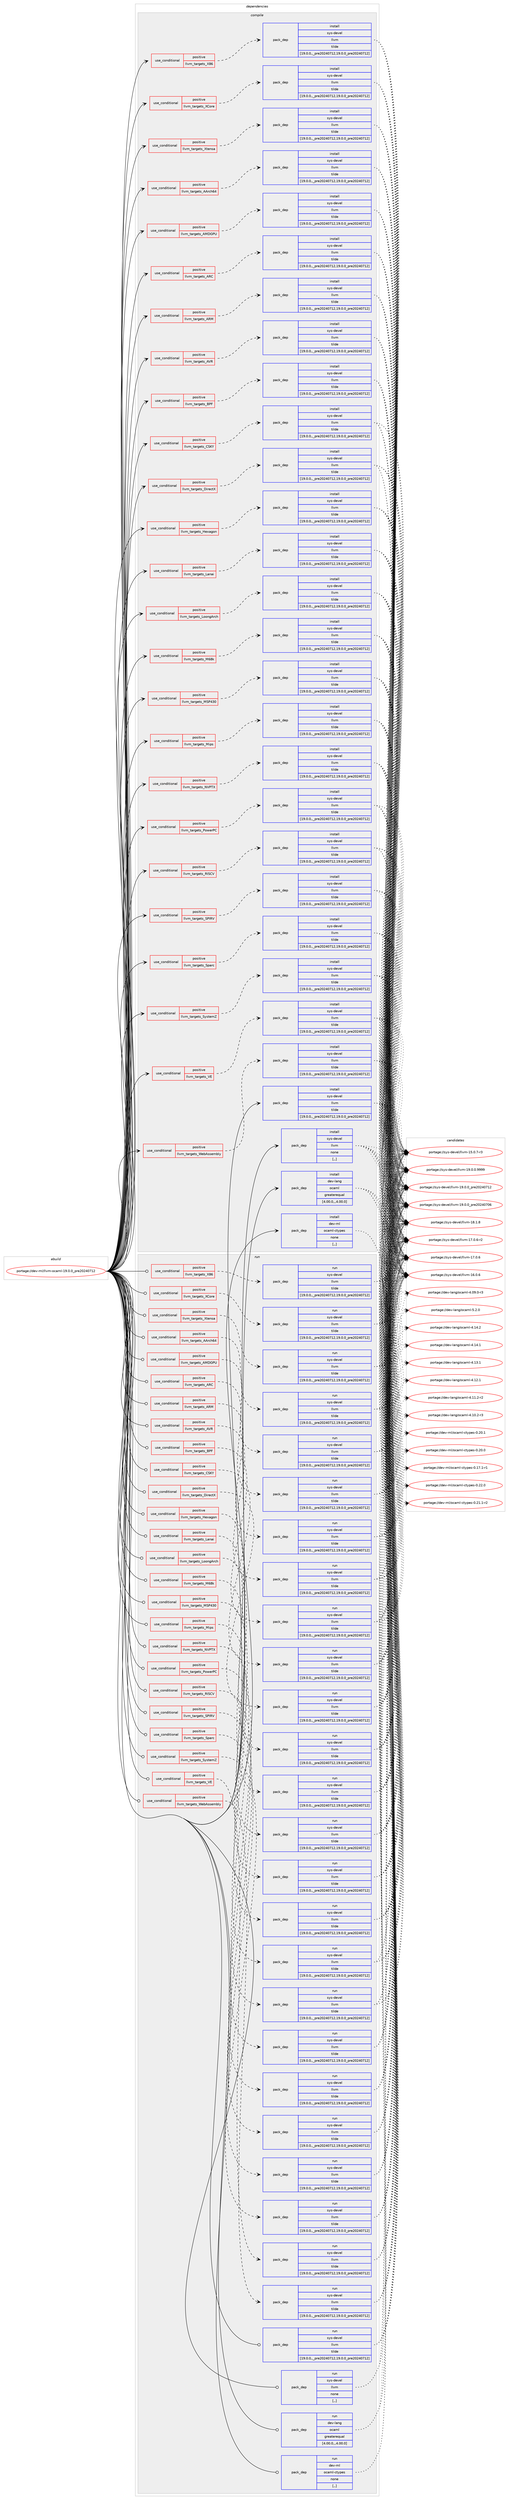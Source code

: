 digraph prolog {

# *************
# Graph options
# *************

newrank=true;
concentrate=true;
compound=true;
graph [rankdir=LR,fontname=Helvetica,fontsize=10,ranksep=1.5];#, ranksep=2.5, nodesep=0.2];
edge  [arrowhead=vee];
node  [fontname=Helvetica,fontsize=10];

# **********
# The ebuild
# **********

subgraph cluster_leftcol {
color=gray;
label=<<i>ebuild</i>>;
id [label="portage://dev-ml/llvm-ocaml-19.0.0_pre20240712", color=red, width=4, href="../dev-ml/llvm-ocaml-19.0.0_pre20240712.svg"];
}

# ****************
# The dependencies
# ****************

subgraph cluster_midcol {
color=gray;
label=<<i>dependencies</i>>;
subgraph cluster_compile {
fillcolor="#eeeeee";
style=filled;
label=<<i>compile</i>>;
subgraph cond29339 {
dependency119367 [label=<<TABLE BORDER="0" CELLBORDER="1" CELLSPACING="0" CELLPADDING="4"><TR><TD ROWSPAN="3" CELLPADDING="10">use_conditional</TD></TR><TR><TD>positive</TD></TR><TR><TD>llvm_targets_AArch64</TD></TR></TABLE>>, shape=none, color=red];
subgraph pack88830 {
dependency119368 [label=<<TABLE BORDER="0" CELLBORDER="1" CELLSPACING="0" CELLPADDING="4" WIDTH="220"><TR><TD ROWSPAN="6" CELLPADDING="30">pack_dep</TD></TR><TR><TD WIDTH="110">install</TD></TR><TR><TD>sys-devel</TD></TR><TR><TD>llvm</TD></TR><TR><TD>tilde</TD></TR><TR><TD>[19.0.0,,_pre20240712,19.0.0_pre20240712]</TD></TR></TABLE>>, shape=none, color=blue];
}
dependency119367:e -> dependency119368:w [weight=20,style="dashed",arrowhead="vee"];
}
id:e -> dependency119367:w [weight=20,style="solid",arrowhead="vee"];
subgraph cond29340 {
dependency119369 [label=<<TABLE BORDER="0" CELLBORDER="1" CELLSPACING="0" CELLPADDING="4"><TR><TD ROWSPAN="3" CELLPADDING="10">use_conditional</TD></TR><TR><TD>positive</TD></TR><TR><TD>llvm_targets_AMDGPU</TD></TR></TABLE>>, shape=none, color=red];
subgraph pack88831 {
dependency119370 [label=<<TABLE BORDER="0" CELLBORDER="1" CELLSPACING="0" CELLPADDING="4" WIDTH="220"><TR><TD ROWSPAN="6" CELLPADDING="30">pack_dep</TD></TR><TR><TD WIDTH="110">install</TD></TR><TR><TD>sys-devel</TD></TR><TR><TD>llvm</TD></TR><TR><TD>tilde</TD></TR><TR><TD>[19.0.0,,_pre20240712,19.0.0_pre20240712]</TD></TR></TABLE>>, shape=none, color=blue];
}
dependency119369:e -> dependency119370:w [weight=20,style="dashed",arrowhead="vee"];
}
id:e -> dependency119369:w [weight=20,style="solid",arrowhead="vee"];
subgraph cond29341 {
dependency119371 [label=<<TABLE BORDER="0" CELLBORDER="1" CELLSPACING="0" CELLPADDING="4"><TR><TD ROWSPAN="3" CELLPADDING="10">use_conditional</TD></TR><TR><TD>positive</TD></TR><TR><TD>llvm_targets_ARC</TD></TR></TABLE>>, shape=none, color=red];
subgraph pack88832 {
dependency119372 [label=<<TABLE BORDER="0" CELLBORDER="1" CELLSPACING="0" CELLPADDING="4" WIDTH="220"><TR><TD ROWSPAN="6" CELLPADDING="30">pack_dep</TD></TR><TR><TD WIDTH="110">install</TD></TR><TR><TD>sys-devel</TD></TR><TR><TD>llvm</TD></TR><TR><TD>tilde</TD></TR><TR><TD>[19.0.0,,_pre20240712,19.0.0_pre20240712]</TD></TR></TABLE>>, shape=none, color=blue];
}
dependency119371:e -> dependency119372:w [weight=20,style="dashed",arrowhead="vee"];
}
id:e -> dependency119371:w [weight=20,style="solid",arrowhead="vee"];
subgraph cond29342 {
dependency119373 [label=<<TABLE BORDER="0" CELLBORDER="1" CELLSPACING="0" CELLPADDING="4"><TR><TD ROWSPAN="3" CELLPADDING="10">use_conditional</TD></TR><TR><TD>positive</TD></TR><TR><TD>llvm_targets_ARM</TD></TR></TABLE>>, shape=none, color=red];
subgraph pack88833 {
dependency119374 [label=<<TABLE BORDER="0" CELLBORDER="1" CELLSPACING="0" CELLPADDING="4" WIDTH="220"><TR><TD ROWSPAN="6" CELLPADDING="30">pack_dep</TD></TR><TR><TD WIDTH="110">install</TD></TR><TR><TD>sys-devel</TD></TR><TR><TD>llvm</TD></TR><TR><TD>tilde</TD></TR><TR><TD>[19.0.0,,_pre20240712,19.0.0_pre20240712]</TD></TR></TABLE>>, shape=none, color=blue];
}
dependency119373:e -> dependency119374:w [weight=20,style="dashed",arrowhead="vee"];
}
id:e -> dependency119373:w [weight=20,style="solid",arrowhead="vee"];
subgraph cond29343 {
dependency119375 [label=<<TABLE BORDER="0" CELLBORDER="1" CELLSPACING="0" CELLPADDING="4"><TR><TD ROWSPAN="3" CELLPADDING="10">use_conditional</TD></TR><TR><TD>positive</TD></TR><TR><TD>llvm_targets_AVR</TD></TR></TABLE>>, shape=none, color=red];
subgraph pack88834 {
dependency119376 [label=<<TABLE BORDER="0" CELLBORDER="1" CELLSPACING="0" CELLPADDING="4" WIDTH="220"><TR><TD ROWSPAN="6" CELLPADDING="30">pack_dep</TD></TR><TR><TD WIDTH="110">install</TD></TR><TR><TD>sys-devel</TD></TR><TR><TD>llvm</TD></TR><TR><TD>tilde</TD></TR><TR><TD>[19.0.0,,_pre20240712,19.0.0_pre20240712]</TD></TR></TABLE>>, shape=none, color=blue];
}
dependency119375:e -> dependency119376:w [weight=20,style="dashed",arrowhead="vee"];
}
id:e -> dependency119375:w [weight=20,style="solid",arrowhead="vee"];
subgraph cond29344 {
dependency119377 [label=<<TABLE BORDER="0" CELLBORDER="1" CELLSPACING="0" CELLPADDING="4"><TR><TD ROWSPAN="3" CELLPADDING="10">use_conditional</TD></TR><TR><TD>positive</TD></TR><TR><TD>llvm_targets_BPF</TD></TR></TABLE>>, shape=none, color=red];
subgraph pack88835 {
dependency119378 [label=<<TABLE BORDER="0" CELLBORDER="1" CELLSPACING="0" CELLPADDING="4" WIDTH="220"><TR><TD ROWSPAN="6" CELLPADDING="30">pack_dep</TD></TR><TR><TD WIDTH="110">install</TD></TR><TR><TD>sys-devel</TD></TR><TR><TD>llvm</TD></TR><TR><TD>tilde</TD></TR><TR><TD>[19.0.0,,_pre20240712,19.0.0_pre20240712]</TD></TR></TABLE>>, shape=none, color=blue];
}
dependency119377:e -> dependency119378:w [weight=20,style="dashed",arrowhead="vee"];
}
id:e -> dependency119377:w [weight=20,style="solid",arrowhead="vee"];
subgraph cond29345 {
dependency119379 [label=<<TABLE BORDER="0" CELLBORDER="1" CELLSPACING="0" CELLPADDING="4"><TR><TD ROWSPAN="3" CELLPADDING="10">use_conditional</TD></TR><TR><TD>positive</TD></TR><TR><TD>llvm_targets_CSKY</TD></TR></TABLE>>, shape=none, color=red];
subgraph pack88836 {
dependency119380 [label=<<TABLE BORDER="0" CELLBORDER="1" CELLSPACING="0" CELLPADDING="4" WIDTH="220"><TR><TD ROWSPAN="6" CELLPADDING="30">pack_dep</TD></TR><TR><TD WIDTH="110">install</TD></TR><TR><TD>sys-devel</TD></TR><TR><TD>llvm</TD></TR><TR><TD>tilde</TD></TR><TR><TD>[19.0.0,,_pre20240712,19.0.0_pre20240712]</TD></TR></TABLE>>, shape=none, color=blue];
}
dependency119379:e -> dependency119380:w [weight=20,style="dashed",arrowhead="vee"];
}
id:e -> dependency119379:w [weight=20,style="solid",arrowhead="vee"];
subgraph cond29346 {
dependency119381 [label=<<TABLE BORDER="0" CELLBORDER="1" CELLSPACING="0" CELLPADDING="4"><TR><TD ROWSPAN="3" CELLPADDING="10">use_conditional</TD></TR><TR><TD>positive</TD></TR><TR><TD>llvm_targets_DirectX</TD></TR></TABLE>>, shape=none, color=red];
subgraph pack88837 {
dependency119382 [label=<<TABLE BORDER="0" CELLBORDER="1" CELLSPACING="0" CELLPADDING="4" WIDTH="220"><TR><TD ROWSPAN="6" CELLPADDING="30">pack_dep</TD></TR><TR><TD WIDTH="110">install</TD></TR><TR><TD>sys-devel</TD></TR><TR><TD>llvm</TD></TR><TR><TD>tilde</TD></TR><TR><TD>[19.0.0,,_pre20240712,19.0.0_pre20240712]</TD></TR></TABLE>>, shape=none, color=blue];
}
dependency119381:e -> dependency119382:w [weight=20,style="dashed",arrowhead="vee"];
}
id:e -> dependency119381:w [weight=20,style="solid",arrowhead="vee"];
subgraph cond29347 {
dependency119383 [label=<<TABLE BORDER="0" CELLBORDER="1" CELLSPACING="0" CELLPADDING="4"><TR><TD ROWSPAN="3" CELLPADDING="10">use_conditional</TD></TR><TR><TD>positive</TD></TR><TR><TD>llvm_targets_Hexagon</TD></TR></TABLE>>, shape=none, color=red];
subgraph pack88838 {
dependency119384 [label=<<TABLE BORDER="0" CELLBORDER="1" CELLSPACING="0" CELLPADDING="4" WIDTH="220"><TR><TD ROWSPAN="6" CELLPADDING="30">pack_dep</TD></TR><TR><TD WIDTH="110">install</TD></TR><TR><TD>sys-devel</TD></TR><TR><TD>llvm</TD></TR><TR><TD>tilde</TD></TR><TR><TD>[19.0.0,,_pre20240712,19.0.0_pre20240712]</TD></TR></TABLE>>, shape=none, color=blue];
}
dependency119383:e -> dependency119384:w [weight=20,style="dashed",arrowhead="vee"];
}
id:e -> dependency119383:w [weight=20,style="solid",arrowhead="vee"];
subgraph cond29348 {
dependency119385 [label=<<TABLE BORDER="0" CELLBORDER="1" CELLSPACING="0" CELLPADDING="4"><TR><TD ROWSPAN="3" CELLPADDING="10">use_conditional</TD></TR><TR><TD>positive</TD></TR><TR><TD>llvm_targets_Lanai</TD></TR></TABLE>>, shape=none, color=red];
subgraph pack88839 {
dependency119386 [label=<<TABLE BORDER="0" CELLBORDER="1" CELLSPACING="0" CELLPADDING="4" WIDTH="220"><TR><TD ROWSPAN="6" CELLPADDING="30">pack_dep</TD></TR><TR><TD WIDTH="110">install</TD></TR><TR><TD>sys-devel</TD></TR><TR><TD>llvm</TD></TR><TR><TD>tilde</TD></TR><TR><TD>[19.0.0,,_pre20240712,19.0.0_pre20240712]</TD></TR></TABLE>>, shape=none, color=blue];
}
dependency119385:e -> dependency119386:w [weight=20,style="dashed",arrowhead="vee"];
}
id:e -> dependency119385:w [weight=20,style="solid",arrowhead="vee"];
subgraph cond29349 {
dependency119387 [label=<<TABLE BORDER="0" CELLBORDER="1" CELLSPACING="0" CELLPADDING="4"><TR><TD ROWSPAN="3" CELLPADDING="10">use_conditional</TD></TR><TR><TD>positive</TD></TR><TR><TD>llvm_targets_LoongArch</TD></TR></TABLE>>, shape=none, color=red];
subgraph pack88840 {
dependency119388 [label=<<TABLE BORDER="0" CELLBORDER="1" CELLSPACING="0" CELLPADDING="4" WIDTH="220"><TR><TD ROWSPAN="6" CELLPADDING="30">pack_dep</TD></TR><TR><TD WIDTH="110">install</TD></TR><TR><TD>sys-devel</TD></TR><TR><TD>llvm</TD></TR><TR><TD>tilde</TD></TR><TR><TD>[19.0.0,,_pre20240712,19.0.0_pre20240712]</TD></TR></TABLE>>, shape=none, color=blue];
}
dependency119387:e -> dependency119388:w [weight=20,style="dashed",arrowhead="vee"];
}
id:e -> dependency119387:w [weight=20,style="solid",arrowhead="vee"];
subgraph cond29350 {
dependency119389 [label=<<TABLE BORDER="0" CELLBORDER="1" CELLSPACING="0" CELLPADDING="4"><TR><TD ROWSPAN="3" CELLPADDING="10">use_conditional</TD></TR><TR><TD>positive</TD></TR><TR><TD>llvm_targets_M68k</TD></TR></TABLE>>, shape=none, color=red];
subgraph pack88841 {
dependency119390 [label=<<TABLE BORDER="0" CELLBORDER="1" CELLSPACING="0" CELLPADDING="4" WIDTH="220"><TR><TD ROWSPAN="6" CELLPADDING="30">pack_dep</TD></TR><TR><TD WIDTH="110">install</TD></TR><TR><TD>sys-devel</TD></TR><TR><TD>llvm</TD></TR><TR><TD>tilde</TD></TR><TR><TD>[19.0.0,,_pre20240712,19.0.0_pre20240712]</TD></TR></TABLE>>, shape=none, color=blue];
}
dependency119389:e -> dependency119390:w [weight=20,style="dashed",arrowhead="vee"];
}
id:e -> dependency119389:w [weight=20,style="solid",arrowhead="vee"];
subgraph cond29351 {
dependency119391 [label=<<TABLE BORDER="0" CELLBORDER="1" CELLSPACING="0" CELLPADDING="4"><TR><TD ROWSPAN="3" CELLPADDING="10">use_conditional</TD></TR><TR><TD>positive</TD></TR><TR><TD>llvm_targets_MSP430</TD></TR></TABLE>>, shape=none, color=red];
subgraph pack88842 {
dependency119392 [label=<<TABLE BORDER="0" CELLBORDER="1" CELLSPACING="0" CELLPADDING="4" WIDTH="220"><TR><TD ROWSPAN="6" CELLPADDING="30">pack_dep</TD></TR><TR><TD WIDTH="110">install</TD></TR><TR><TD>sys-devel</TD></TR><TR><TD>llvm</TD></TR><TR><TD>tilde</TD></TR><TR><TD>[19.0.0,,_pre20240712,19.0.0_pre20240712]</TD></TR></TABLE>>, shape=none, color=blue];
}
dependency119391:e -> dependency119392:w [weight=20,style="dashed",arrowhead="vee"];
}
id:e -> dependency119391:w [weight=20,style="solid",arrowhead="vee"];
subgraph cond29352 {
dependency119393 [label=<<TABLE BORDER="0" CELLBORDER="1" CELLSPACING="0" CELLPADDING="4"><TR><TD ROWSPAN="3" CELLPADDING="10">use_conditional</TD></TR><TR><TD>positive</TD></TR><TR><TD>llvm_targets_Mips</TD></TR></TABLE>>, shape=none, color=red];
subgraph pack88843 {
dependency119394 [label=<<TABLE BORDER="0" CELLBORDER="1" CELLSPACING="0" CELLPADDING="4" WIDTH="220"><TR><TD ROWSPAN="6" CELLPADDING="30">pack_dep</TD></TR><TR><TD WIDTH="110">install</TD></TR><TR><TD>sys-devel</TD></TR><TR><TD>llvm</TD></TR><TR><TD>tilde</TD></TR><TR><TD>[19.0.0,,_pre20240712,19.0.0_pre20240712]</TD></TR></TABLE>>, shape=none, color=blue];
}
dependency119393:e -> dependency119394:w [weight=20,style="dashed",arrowhead="vee"];
}
id:e -> dependency119393:w [weight=20,style="solid",arrowhead="vee"];
subgraph cond29353 {
dependency119395 [label=<<TABLE BORDER="0" CELLBORDER="1" CELLSPACING="0" CELLPADDING="4"><TR><TD ROWSPAN="3" CELLPADDING="10">use_conditional</TD></TR><TR><TD>positive</TD></TR><TR><TD>llvm_targets_NVPTX</TD></TR></TABLE>>, shape=none, color=red];
subgraph pack88844 {
dependency119396 [label=<<TABLE BORDER="0" CELLBORDER="1" CELLSPACING="0" CELLPADDING="4" WIDTH="220"><TR><TD ROWSPAN="6" CELLPADDING="30">pack_dep</TD></TR><TR><TD WIDTH="110">install</TD></TR><TR><TD>sys-devel</TD></TR><TR><TD>llvm</TD></TR><TR><TD>tilde</TD></TR><TR><TD>[19.0.0,,_pre20240712,19.0.0_pre20240712]</TD></TR></TABLE>>, shape=none, color=blue];
}
dependency119395:e -> dependency119396:w [weight=20,style="dashed",arrowhead="vee"];
}
id:e -> dependency119395:w [weight=20,style="solid",arrowhead="vee"];
subgraph cond29354 {
dependency119397 [label=<<TABLE BORDER="0" CELLBORDER="1" CELLSPACING="0" CELLPADDING="4"><TR><TD ROWSPAN="3" CELLPADDING="10">use_conditional</TD></TR><TR><TD>positive</TD></TR><TR><TD>llvm_targets_PowerPC</TD></TR></TABLE>>, shape=none, color=red];
subgraph pack88845 {
dependency119398 [label=<<TABLE BORDER="0" CELLBORDER="1" CELLSPACING="0" CELLPADDING="4" WIDTH="220"><TR><TD ROWSPAN="6" CELLPADDING="30">pack_dep</TD></TR><TR><TD WIDTH="110">install</TD></TR><TR><TD>sys-devel</TD></TR><TR><TD>llvm</TD></TR><TR><TD>tilde</TD></TR><TR><TD>[19.0.0,,_pre20240712,19.0.0_pre20240712]</TD></TR></TABLE>>, shape=none, color=blue];
}
dependency119397:e -> dependency119398:w [weight=20,style="dashed",arrowhead="vee"];
}
id:e -> dependency119397:w [weight=20,style="solid",arrowhead="vee"];
subgraph cond29355 {
dependency119399 [label=<<TABLE BORDER="0" CELLBORDER="1" CELLSPACING="0" CELLPADDING="4"><TR><TD ROWSPAN="3" CELLPADDING="10">use_conditional</TD></TR><TR><TD>positive</TD></TR><TR><TD>llvm_targets_RISCV</TD></TR></TABLE>>, shape=none, color=red];
subgraph pack88846 {
dependency119400 [label=<<TABLE BORDER="0" CELLBORDER="1" CELLSPACING="0" CELLPADDING="4" WIDTH="220"><TR><TD ROWSPAN="6" CELLPADDING="30">pack_dep</TD></TR><TR><TD WIDTH="110">install</TD></TR><TR><TD>sys-devel</TD></TR><TR><TD>llvm</TD></TR><TR><TD>tilde</TD></TR><TR><TD>[19.0.0,,_pre20240712,19.0.0_pre20240712]</TD></TR></TABLE>>, shape=none, color=blue];
}
dependency119399:e -> dependency119400:w [weight=20,style="dashed",arrowhead="vee"];
}
id:e -> dependency119399:w [weight=20,style="solid",arrowhead="vee"];
subgraph cond29356 {
dependency119401 [label=<<TABLE BORDER="0" CELLBORDER="1" CELLSPACING="0" CELLPADDING="4"><TR><TD ROWSPAN="3" CELLPADDING="10">use_conditional</TD></TR><TR><TD>positive</TD></TR><TR><TD>llvm_targets_SPIRV</TD></TR></TABLE>>, shape=none, color=red];
subgraph pack88847 {
dependency119402 [label=<<TABLE BORDER="0" CELLBORDER="1" CELLSPACING="0" CELLPADDING="4" WIDTH="220"><TR><TD ROWSPAN="6" CELLPADDING="30">pack_dep</TD></TR><TR><TD WIDTH="110">install</TD></TR><TR><TD>sys-devel</TD></TR><TR><TD>llvm</TD></TR><TR><TD>tilde</TD></TR><TR><TD>[19.0.0,,_pre20240712,19.0.0_pre20240712]</TD></TR></TABLE>>, shape=none, color=blue];
}
dependency119401:e -> dependency119402:w [weight=20,style="dashed",arrowhead="vee"];
}
id:e -> dependency119401:w [weight=20,style="solid",arrowhead="vee"];
subgraph cond29357 {
dependency119403 [label=<<TABLE BORDER="0" CELLBORDER="1" CELLSPACING="0" CELLPADDING="4"><TR><TD ROWSPAN="3" CELLPADDING="10">use_conditional</TD></TR><TR><TD>positive</TD></TR><TR><TD>llvm_targets_Sparc</TD></TR></TABLE>>, shape=none, color=red];
subgraph pack88848 {
dependency119404 [label=<<TABLE BORDER="0" CELLBORDER="1" CELLSPACING="0" CELLPADDING="4" WIDTH="220"><TR><TD ROWSPAN="6" CELLPADDING="30">pack_dep</TD></TR><TR><TD WIDTH="110">install</TD></TR><TR><TD>sys-devel</TD></TR><TR><TD>llvm</TD></TR><TR><TD>tilde</TD></TR><TR><TD>[19.0.0,,_pre20240712,19.0.0_pre20240712]</TD></TR></TABLE>>, shape=none, color=blue];
}
dependency119403:e -> dependency119404:w [weight=20,style="dashed",arrowhead="vee"];
}
id:e -> dependency119403:w [weight=20,style="solid",arrowhead="vee"];
subgraph cond29358 {
dependency119405 [label=<<TABLE BORDER="0" CELLBORDER="1" CELLSPACING="0" CELLPADDING="4"><TR><TD ROWSPAN="3" CELLPADDING="10">use_conditional</TD></TR><TR><TD>positive</TD></TR><TR><TD>llvm_targets_SystemZ</TD></TR></TABLE>>, shape=none, color=red];
subgraph pack88849 {
dependency119406 [label=<<TABLE BORDER="0" CELLBORDER="1" CELLSPACING="0" CELLPADDING="4" WIDTH="220"><TR><TD ROWSPAN="6" CELLPADDING="30">pack_dep</TD></TR><TR><TD WIDTH="110">install</TD></TR><TR><TD>sys-devel</TD></TR><TR><TD>llvm</TD></TR><TR><TD>tilde</TD></TR><TR><TD>[19.0.0,,_pre20240712,19.0.0_pre20240712]</TD></TR></TABLE>>, shape=none, color=blue];
}
dependency119405:e -> dependency119406:w [weight=20,style="dashed",arrowhead="vee"];
}
id:e -> dependency119405:w [weight=20,style="solid",arrowhead="vee"];
subgraph cond29359 {
dependency119407 [label=<<TABLE BORDER="0" CELLBORDER="1" CELLSPACING="0" CELLPADDING="4"><TR><TD ROWSPAN="3" CELLPADDING="10">use_conditional</TD></TR><TR><TD>positive</TD></TR><TR><TD>llvm_targets_VE</TD></TR></TABLE>>, shape=none, color=red];
subgraph pack88850 {
dependency119408 [label=<<TABLE BORDER="0" CELLBORDER="1" CELLSPACING="0" CELLPADDING="4" WIDTH="220"><TR><TD ROWSPAN="6" CELLPADDING="30">pack_dep</TD></TR><TR><TD WIDTH="110">install</TD></TR><TR><TD>sys-devel</TD></TR><TR><TD>llvm</TD></TR><TR><TD>tilde</TD></TR><TR><TD>[19.0.0,,_pre20240712,19.0.0_pre20240712]</TD></TR></TABLE>>, shape=none, color=blue];
}
dependency119407:e -> dependency119408:w [weight=20,style="dashed",arrowhead="vee"];
}
id:e -> dependency119407:w [weight=20,style="solid",arrowhead="vee"];
subgraph cond29360 {
dependency119409 [label=<<TABLE BORDER="0" CELLBORDER="1" CELLSPACING="0" CELLPADDING="4"><TR><TD ROWSPAN="3" CELLPADDING="10">use_conditional</TD></TR><TR><TD>positive</TD></TR><TR><TD>llvm_targets_WebAssembly</TD></TR></TABLE>>, shape=none, color=red];
subgraph pack88851 {
dependency119410 [label=<<TABLE BORDER="0" CELLBORDER="1" CELLSPACING="0" CELLPADDING="4" WIDTH="220"><TR><TD ROWSPAN="6" CELLPADDING="30">pack_dep</TD></TR><TR><TD WIDTH="110">install</TD></TR><TR><TD>sys-devel</TD></TR><TR><TD>llvm</TD></TR><TR><TD>tilde</TD></TR><TR><TD>[19.0.0,,_pre20240712,19.0.0_pre20240712]</TD></TR></TABLE>>, shape=none, color=blue];
}
dependency119409:e -> dependency119410:w [weight=20,style="dashed",arrowhead="vee"];
}
id:e -> dependency119409:w [weight=20,style="solid",arrowhead="vee"];
subgraph cond29361 {
dependency119411 [label=<<TABLE BORDER="0" CELLBORDER="1" CELLSPACING="0" CELLPADDING="4"><TR><TD ROWSPAN="3" CELLPADDING="10">use_conditional</TD></TR><TR><TD>positive</TD></TR><TR><TD>llvm_targets_X86</TD></TR></TABLE>>, shape=none, color=red];
subgraph pack88852 {
dependency119412 [label=<<TABLE BORDER="0" CELLBORDER="1" CELLSPACING="0" CELLPADDING="4" WIDTH="220"><TR><TD ROWSPAN="6" CELLPADDING="30">pack_dep</TD></TR><TR><TD WIDTH="110">install</TD></TR><TR><TD>sys-devel</TD></TR><TR><TD>llvm</TD></TR><TR><TD>tilde</TD></TR><TR><TD>[19.0.0,,_pre20240712,19.0.0_pre20240712]</TD></TR></TABLE>>, shape=none, color=blue];
}
dependency119411:e -> dependency119412:w [weight=20,style="dashed",arrowhead="vee"];
}
id:e -> dependency119411:w [weight=20,style="solid",arrowhead="vee"];
subgraph cond29362 {
dependency119413 [label=<<TABLE BORDER="0" CELLBORDER="1" CELLSPACING="0" CELLPADDING="4"><TR><TD ROWSPAN="3" CELLPADDING="10">use_conditional</TD></TR><TR><TD>positive</TD></TR><TR><TD>llvm_targets_XCore</TD></TR></TABLE>>, shape=none, color=red];
subgraph pack88853 {
dependency119414 [label=<<TABLE BORDER="0" CELLBORDER="1" CELLSPACING="0" CELLPADDING="4" WIDTH="220"><TR><TD ROWSPAN="6" CELLPADDING="30">pack_dep</TD></TR><TR><TD WIDTH="110">install</TD></TR><TR><TD>sys-devel</TD></TR><TR><TD>llvm</TD></TR><TR><TD>tilde</TD></TR><TR><TD>[19.0.0,,_pre20240712,19.0.0_pre20240712]</TD></TR></TABLE>>, shape=none, color=blue];
}
dependency119413:e -> dependency119414:w [weight=20,style="dashed",arrowhead="vee"];
}
id:e -> dependency119413:w [weight=20,style="solid",arrowhead="vee"];
subgraph cond29363 {
dependency119415 [label=<<TABLE BORDER="0" CELLBORDER="1" CELLSPACING="0" CELLPADDING="4"><TR><TD ROWSPAN="3" CELLPADDING="10">use_conditional</TD></TR><TR><TD>positive</TD></TR><TR><TD>llvm_targets_Xtensa</TD></TR></TABLE>>, shape=none, color=red];
subgraph pack88854 {
dependency119416 [label=<<TABLE BORDER="0" CELLBORDER="1" CELLSPACING="0" CELLPADDING="4" WIDTH="220"><TR><TD ROWSPAN="6" CELLPADDING="30">pack_dep</TD></TR><TR><TD WIDTH="110">install</TD></TR><TR><TD>sys-devel</TD></TR><TR><TD>llvm</TD></TR><TR><TD>tilde</TD></TR><TR><TD>[19.0.0,,_pre20240712,19.0.0_pre20240712]</TD></TR></TABLE>>, shape=none, color=blue];
}
dependency119415:e -> dependency119416:w [weight=20,style="dashed",arrowhead="vee"];
}
id:e -> dependency119415:w [weight=20,style="solid",arrowhead="vee"];
subgraph pack88855 {
dependency119417 [label=<<TABLE BORDER="0" CELLBORDER="1" CELLSPACING="0" CELLPADDING="4" WIDTH="220"><TR><TD ROWSPAN="6" CELLPADDING="30">pack_dep</TD></TR><TR><TD WIDTH="110">install</TD></TR><TR><TD>dev-lang</TD></TR><TR><TD>ocaml</TD></TR><TR><TD>greaterequal</TD></TR><TR><TD>[4.00.0,,,4.00.0]</TD></TR></TABLE>>, shape=none, color=blue];
}
id:e -> dependency119417:w [weight=20,style="solid",arrowhead="vee"];
subgraph pack88856 {
dependency119418 [label=<<TABLE BORDER="0" CELLBORDER="1" CELLSPACING="0" CELLPADDING="4" WIDTH="220"><TR><TD ROWSPAN="6" CELLPADDING="30">pack_dep</TD></TR><TR><TD WIDTH="110">install</TD></TR><TR><TD>dev-ml</TD></TR><TR><TD>ocaml-ctypes</TD></TR><TR><TD>none</TD></TR><TR><TD>[,,]</TD></TR></TABLE>>, shape=none, color=blue];
}
id:e -> dependency119418:w [weight=20,style="solid",arrowhead="vee"];
subgraph pack88857 {
dependency119419 [label=<<TABLE BORDER="0" CELLBORDER="1" CELLSPACING="0" CELLPADDING="4" WIDTH="220"><TR><TD ROWSPAN="6" CELLPADDING="30">pack_dep</TD></TR><TR><TD WIDTH="110">install</TD></TR><TR><TD>sys-devel</TD></TR><TR><TD>llvm</TD></TR><TR><TD>tilde</TD></TR><TR><TD>[19.0.0,,_pre20240712,19.0.0_pre20240712]</TD></TR></TABLE>>, shape=none, color=blue];
}
id:e -> dependency119419:w [weight=20,style="solid",arrowhead="vee"];
subgraph pack88858 {
dependency119420 [label=<<TABLE BORDER="0" CELLBORDER="1" CELLSPACING="0" CELLPADDING="4" WIDTH="220"><TR><TD ROWSPAN="6" CELLPADDING="30">pack_dep</TD></TR><TR><TD WIDTH="110">install</TD></TR><TR><TD>sys-devel</TD></TR><TR><TD>llvm</TD></TR><TR><TD>none</TD></TR><TR><TD>[,,]</TD></TR></TABLE>>, shape=none, color=blue];
}
id:e -> dependency119420:w [weight=20,style="solid",arrowhead="vee"];
}
subgraph cluster_compileandrun {
fillcolor="#eeeeee";
style=filled;
label=<<i>compile and run</i>>;
}
subgraph cluster_run {
fillcolor="#eeeeee";
style=filled;
label=<<i>run</i>>;
subgraph cond29364 {
dependency119421 [label=<<TABLE BORDER="0" CELLBORDER="1" CELLSPACING="0" CELLPADDING="4"><TR><TD ROWSPAN="3" CELLPADDING="10">use_conditional</TD></TR><TR><TD>positive</TD></TR><TR><TD>llvm_targets_AArch64</TD></TR></TABLE>>, shape=none, color=red];
subgraph pack88859 {
dependency119422 [label=<<TABLE BORDER="0" CELLBORDER="1" CELLSPACING="0" CELLPADDING="4" WIDTH="220"><TR><TD ROWSPAN="6" CELLPADDING="30">pack_dep</TD></TR><TR><TD WIDTH="110">run</TD></TR><TR><TD>sys-devel</TD></TR><TR><TD>llvm</TD></TR><TR><TD>tilde</TD></TR><TR><TD>[19.0.0,,_pre20240712,19.0.0_pre20240712]</TD></TR></TABLE>>, shape=none, color=blue];
}
dependency119421:e -> dependency119422:w [weight=20,style="dashed",arrowhead="vee"];
}
id:e -> dependency119421:w [weight=20,style="solid",arrowhead="odot"];
subgraph cond29365 {
dependency119423 [label=<<TABLE BORDER="0" CELLBORDER="1" CELLSPACING="0" CELLPADDING="4"><TR><TD ROWSPAN="3" CELLPADDING="10">use_conditional</TD></TR><TR><TD>positive</TD></TR><TR><TD>llvm_targets_AMDGPU</TD></TR></TABLE>>, shape=none, color=red];
subgraph pack88860 {
dependency119424 [label=<<TABLE BORDER="0" CELLBORDER="1" CELLSPACING="0" CELLPADDING="4" WIDTH="220"><TR><TD ROWSPAN="6" CELLPADDING="30">pack_dep</TD></TR><TR><TD WIDTH="110">run</TD></TR><TR><TD>sys-devel</TD></TR><TR><TD>llvm</TD></TR><TR><TD>tilde</TD></TR><TR><TD>[19.0.0,,_pre20240712,19.0.0_pre20240712]</TD></TR></TABLE>>, shape=none, color=blue];
}
dependency119423:e -> dependency119424:w [weight=20,style="dashed",arrowhead="vee"];
}
id:e -> dependency119423:w [weight=20,style="solid",arrowhead="odot"];
subgraph cond29366 {
dependency119425 [label=<<TABLE BORDER="0" CELLBORDER="1" CELLSPACING="0" CELLPADDING="4"><TR><TD ROWSPAN="3" CELLPADDING="10">use_conditional</TD></TR><TR><TD>positive</TD></TR><TR><TD>llvm_targets_ARC</TD></TR></TABLE>>, shape=none, color=red];
subgraph pack88861 {
dependency119426 [label=<<TABLE BORDER="0" CELLBORDER="1" CELLSPACING="0" CELLPADDING="4" WIDTH="220"><TR><TD ROWSPAN="6" CELLPADDING="30">pack_dep</TD></TR><TR><TD WIDTH="110">run</TD></TR><TR><TD>sys-devel</TD></TR><TR><TD>llvm</TD></TR><TR><TD>tilde</TD></TR><TR><TD>[19.0.0,,_pre20240712,19.0.0_pre20240712]</TD></TR></TABLE>>, shape=none, color=blue];
}
dependency119425:e -> dependency119426:w [weight=20,style="dashed",arrowhead="vee"];
}
id:e -> dependency119425:w [weight=20,style="solid",arrowhead="odot"];
subgraph cond29367 {
dependency119427 [label=<<TABLE BORDER="0" CELLBORDER="1" CELLSPACING="0" CELLPADDING="4"><TR><TD ROWSPAN="3" CELLPADDING="10">use_conditional</TD></TR><TR><TD>positive</TD></TR><TR><TD>llvm_targets_ARM</TD></TR></TABLE>>, shape=none, color=red];
subgraph pack88862 {
dependency119428 [label=<<TABLE BORDER="0" CELLBORDER="1" CELLSPACING="0" CELLPADDING="4" WIDTH="220"><TR><TD ROWSPAN="6" CELLPADDING="30">pack_dep</TD></TR><TR><TD WIDTH="110">run</TD></TR><TR><TD>sys-devel</TD></TR><TR><TD>llvm</TD></TR><TR><TD>tilde</TD></TR><TR><TD>[19.0.0,,_pre20240712,19.0.0_pre20240712]</TD></TR></TABLE>>, shape=none, color=blue];
}
dependency119427:e -> dependency119428:w [weight=20,style="dashed",arrowhead="vee"];
}
id:e -> dependency119427:w [weight=20,style="solid",arrowhead="odot"];
subgraph cond29368 {
dependency119429 [label=<<TABLE BORDER="0" CELLBORDER="1" CELLSPACING="0" CELLPADDING="4"><TR><TD ROWSPAN="3" CELLPADDING="10">use_conditional</TD></TR><TR><TD>positive</TD></TR><TR><TD>llvm_targets_AVR</TD></TR></TABLE>>, shape=none, color=red];
subgraph pack88863 {
dependency119430 [label=<<TABLE BORDER="0" CELLBORDER="1" CELLSPACING="0" CELLPADDING="4" WIDTH="220"><TR><TD ROWSPAN="6" CELLPADDING="30">pack_dep</TD></TR><TR><TD WIDTH="110">run</TD></TR><TR><TD>sys-devel</TD></TR><TR><TD>llvm</TD></TR><TR><TD>tilde</TD></TR><TR><TD>[19.0.0,,_pre20240712,19.0.0_pre20240712]</TD></TR></TABLE>>, shape=none, color=blue];
}
dependency119429:e -> dependency119430:w [weight=20,style="dashed",arrowhead="vee"];
}
id:e -> dependency119429:w [weight=20,style="solid",arrowhead="odot"];
subgraph cond29369 {
dependency119431 [label=<<TABLE BORDER="0" CELLBORDER="1" CELLSPACING="0" CELLPADDING="4"><TR><TD ROWSPAN="3" CELLPADDING="10">use_conditional</TD></TR><TR><TD>positive</TD></TR><TR><TD>llvm_targets_BPF</TD></TR></TABLE>>, shape=none, color=red];
subgraph pack88864 {
dependency119432 [label=<<TABLE BORDER="0" CELLBORDER="1" CELLSPACING="0" CELLPADDING="4" WIDTH="220"><TR><TD ROWSPAN="6" CELLPADDING="30">pack_dep</TD></TR><TR><TD WIDTH="110">run</TD></TR><TR><TD>sys-devel</TD></TR><TR><TD>llvm</TD></TR><TR><TD>tilde</TD></TR><TR><TD>[19.0.0,,_pre20240712,19.0.0_pre20240712]</TD></TR></TABLE>>, shape=none, color=blue];
}
dependency119431:e -> dependency119432:w [weight=20,style="dashed",arrowhead="vee"];
}
id:e -> dependency119431:w [weight=20,style="solid",arrowhead="odot"];
subgraph cond29370 {
dependency119433 [label=<<TABLE BORDER="0" CELLBORDER="1" CELLSPACING="0" CELLPADDING="4"><TR><TD ROWSPAN="3" CELLPADDING="10">use_conditional</TD></TR><TR><TD>positive</TD></TR><TR><TD>llvm_targets_CSKY</TD></TR></TABLE>>, shape=none, color=red];
subgraph pack88865 {
dependency119434 [label=<<TABLE BORDER="0" CELLBORDER="1" CELLSPACING="0" CELLPADDING="4" WIDTH="220"><TR><TD ROWSPAN="6" CELLPADDING="30">pack_dep</TD></TR><TR><TD WIDTH="110">run</TD></TR><TR><TD>sys-devel</TD></TR><TR><TD>llvm</TD></TR><TR><TD>tilde</TD></TR><TR><TD>[19.0.0,,_pre20240712,19.0.0_pre20240712]</TD></TR></TABLE>>, shape=none, color=blue];
}
dependency119433:e -> dependency119434:w [weight=20,style="dashed",arrowhead="vee"];
}
id:e -> dependency119433:w [weight=20,style="solid",arrowhead="odot"];
subgraph cond29371 {
dependency119435 [label=<<TABLE BORDER="0" CELLBORDER="1" CELLSPACING="0" CELLPADDING="4"><TR><TD ROWSPAN="3" CELLPADDING="10">use_conditional</TD></TR><TR><TD>positive</TD></TR><TR><TD>llvm_targets_DirectX</TD></TR></TABLE>>, shape=none, color=red];
subgraph pack88866 {
dependency119436 [label=<<TABLE BORDER="0" CELLBORDER="1" CELLSPACING="0" CELLPADDING="4" WIDTH="220"><TR><TD ROWSPAN="6" CELLPADDING="30">pack_dep</TD></TR><TR><TD WIDTH="110">run</TD></TR><TR><TD>sys-devel</TD></TR><TR><TD>llvm</TD></TR><TR><TD>tilde</TD></TR><TR><TD>[19.0.0,,_pre20240712,19.0.0_pre20240712]</TD></TR></TABLE>>, shape=none, color=blue];
}
dependency119435:e -> dependency119436:w [weight=20,style="dashed",arrowhead="vee"];
}
id:e -> dependency119435:w [weight=20,style="solid",arrowhead="odot"];
subgraph cond29372 {
dependency119437 [label=<<TABLE BORDER="0" CELLBORDER="1" CELLSPACING="0" CELLPADDING="4"><TR><TD ROWSPAN="3" CELLPADDING="10">use_conditional</TD></TR><TR><TD>positive</TD></TR><TR><TD>llvm_targets_Hexagon</TD></TR></TABLE>>, shape=none, color=red];
subgraph pack88867 {
dependency119438 [label=<<TABLE BORDER="0" CELLBORDER="1" CELLSPACING="0" CELLPADDING="4" WIDTH="220"><TR><TD ROWSPAN="6" CELLPADDING="30">pack_dep</TD></TR><TR><TD WIDTH="110">run</TD></TR><TR><TD>sys-devel</TD></TR><TR><TD>llvm</TD></TR><TR><TD>tilde</TD></TR><TR><TD>[19.0.0,,_pre20240712,19.0.0_pre20240712]</TD></TR></TABLE>>, shape=none, color=blue];
}
dependency119437:e -> dependency119438:w [weight=20,style="dashed",arrowhead="vee"];
}
id:e -> dependency119437:w [weight=20,style="solid",arrowhead="odot"];
subgraph cond29373 {
dependency119439 [label=<<TABLE BORDER="0" CELLBORDER="1" CELLSPACING="0" CELLPADDING="4"><TR><TD ROWSPAN="3" CELLPADDING="10">use_conditional</TD></TR><TR><TD>positive</TD></TR><TR><TD>llvm_targets_Lanai</TD></TR></TABLE>>, shape=none, color=red];
subgraph pack88868 {
dependency119440 [label=<<TABLE BORDER="0" CELLBORDER="1" CELLSPACING="0" CELLPADDING="4" WIDTH="220"><TR><TD ROWSPAN="6" CELLPADDING="30">pack_dep</TD></TR><TR><TD WIDTH="110">run</TD></TR><TR><TD>sys-devel</TD></TR><TR><TD>llvm</TD></TR><TR><TD>tilde</TD></TR><TR><TD>[19.0.0,,_pre20240712,19.0.0_pre20240712]</TD></TR></TABLE>>, shape=none, color=blue];
}
dependency119439:e -> dependency119440:w [weight=20,style="dashed",arrowhead="vee"];
}
id:e -> dependency119439:w [weight=20,style="solid",arrowhead="odot"];
subgraph cond29374 {
dependency119441 [label=<<TABLE BORDER="0" CELLBORDER="1" CELLSPACING="0" CELLPADDING="4"><TR><TD ROWSPAN="3" CELLPADDING="10">use_conditional</TD></TR><TR><TD>positive</TD></TR><TR><TD>llvm_targets_LoongArch</TD></TR></TABLE>>, shape=none, color=red];
subgraph pack88869 {
dependency119442 [label=<<TABLE BORDER="0" CELLBORDER="1" CELLSPACING="0" CELLPADDING="4" WIDTH="220"><TR><TD ROWSPAN="6" CELLPADDING="30">pack_dep</TD></TR><TR><TD WIDTH="110">run</TD></TR><TR><TD>sys-devel</TD></TR><TR><TD>llvm</TD></TR><TR><TD>tilde</TD></TR><TR><TD>[19.0.0,,_pre20240712,19.0.0_pre20240712]</TD></TR></TABLE>>, shape=none, color=blue];
}
dependency119441:e -> dependency119442:w [weight=20,style="dashed",arrowhead="vee"];
}
id:e -> dependency119441:w [weight=20,style="solid",arrowhead="odot"];
subgraph cond29375 {
dependency119443 [label=<<TABLE BORDER="0" CELLBORDER="1" CELLSPACING="0" CELLPADDING="4"><TR><TD ROWSPAN="3" CELLPADDING="10">use_conditional</TD></TR><TR><TD>positive</TD></TR><TR><TD>llvm_targets_M68k</TD></TR></TABLE>>, shape=none, color=red];
subgraph pack88870 {
dependency119444 [label=<<TABLE BORDER="0" CELLBORDER="1" CELLSPACING="0" CELLPADDING="4" WIDTH="220"><TR><TD ROWSPAN="6" CELLPADDING="30">pack_dep</TD></TR><TR><TD WIDTH="110">run</TD></TR><TR><TD>sys-devel</TD></TR><TR><TD>llvm</TD></TR><TR><TD>tilde</TD></TR><TR><TD>[19.0.0,,_pre20240712,19.0.0_pre20240712]</TD></TR></TABLE>>, shape=none, color=blue];
}
dependency119443:e -> dependency119444:w [weight=20,style="dashed",arrowhead="vee"];
}
id:e -> dependency119443:w [weight=20,style="solid",arrowhead="odot"];
subgraph cond29376 {
dependency119445 [label=<<TABLE BORDER="0" CELLBORDER="1" CELLSPACING="0" CELLPADDING="4"><TR><TD ROWSPAN="3" CELLPADDING="10">use_conditional</TD></TR><TR><TD>positive</TD></TR><TR><TD>llvm_targets_MSP430</TD></TR></TABLE>>, shape=none, color=red];
subgraph pack88871 {
dependency119446 [label=<<TABLE BORDER="0" CELLBORDER="1" CELLSPACING="0" CELLPADDING="4" WIDTH="220"><TR><TD ROWSPAN="6" CELLPADDING="30">pack_dep</TD></TR><TR><TD WIDTH="110">run</TD></TR><TR><TD>sys-devel</TD></TR><TR><TD>llvm</TD></TR><TR><TD>tilde</TD></TR><TR><TD>[19.0.0,,_pre20240712,19.0.0_pre20240712]</TD></TR></TABLE>>, shape=none, color=blue];
}
dependency119445:e -> dependency119446:w [weight=20,style="dashed",arrowhead="vee"];
}
id:e -> dependency119445:w [weight=20,style="solid",arrowhead="odot"];
subgraph cond29377 {
dependency119447 [label=<<TABLE BORDER="0" CELLBORDER="1" CELLSPACING="0" CELLPADDING="4"><TR><TD ROWSPAN="3" CELLPADDING="10">use_conditional</TD></TR><TR><TD>positive</TD></TR><TR><TD>llvm_targets_Mips</TD></TR></TABLE>>, shape=none, color=red];
subgraph pack88872 {
dependency119448 [label=<<TABLE BORDER="0" CELLBORDER="1" CELLSPACING="0" CELLPADDING="4" WIDTH="220"><TR><TD ROWSPAN="6" CELLPADDING="30">pack_dep</TD></TR><TR><TD WIDTH="110">run</TD></TR><TR><TD>sys-devel</TD></TR><TR><TD>llvm</TD></TR><TR><TD>tilde</TD></TR><TR><TD>[19.0.0,,_pre20240712,19.0.0_pre20240712]</TD></TR></TABLE>>, shape=none, color=blue];
}
dependency119447:e -> dependency119448:w [weight=20,style="dashed",arrowhead="vee"];
}
id:e -> dependency119447:w [weight=20,style="solid",arrowhead="odot"];
subgraph cond29378 {
dependency119449 [label=<<TABLE BORDER="0" CELLBORDER="1" CELLSPACING="0" CELLPADDING="4"><TR><TD ROWSPAN="3" CELLPADDING="10">use_conditional</TD></TR><TR><TD>positive</TD></TR><TR><TD>llvm_targets_NVPTX</TD></TR></TABLE>>, shape=none, color=red];
subgraph pack88873 {
dependency119450 [label=<<TABLE BORDER="0" CELLBORDER="1" CELLSPACING="0" CELLPADDING="4" WIDTH="220"><TR><TD ROWSPAN="6" CELLPADDING="30">pack_dep</TD></TR><TR><TD WIDTH="110">run</TD></TR><TR><TD>sys-devel</TD></TR><TR><TD>llvm</TD></TR><TR><TD>tilde</TD></TR><TR><TD>[19.0.0,,_pre20240712,19.0.0_pre20240712]</TD></TR></TABLE>>, shape=none, color=blue];
}
dependency119449:e -> dependency119450:w [weight=20,style="dashed",arrowhead="vee"];
}
id:e -> dependency119449:w [weight=20,style="solid",arrowhead="odot"];
subgraph cond29379 {
dependency119451 [label=<<TABLE BORDER="0" CELLBORDER="1" CELLSPACING="0" CELLPADDING="4"><TR><TD ROWSPAN="3" CELLPADDING="10">use_conditional</TD></TR><TR><TD>positive</TD></TR><TR><TD>llvm_targets_PowerPC</TD></TR></TABLE>>, shape=none, color=red];
subgraph pack88874 {
dependency119452 [label=<<TABLE BORDER="0" CELLBORDER="1" CELLSPACING="0" CELLPADDING="4" WIDTH="220"><TR><TD ROWSPAN="6" CELLPADDING="30">pack_dep</TD></TR><TR><TD WIDTH="110">run</TD></TR><TR><TD>sys-devel</TD></TR><TR><TD>llvm</TD></TR><TR><TD>tilde</TD></TR><TR><TD>[19.0.0,,_pre20240712,19.0.0_pre20240712]</TD></TR></TABLE>>, shape=none, color=blue];
}
dependency119451:e -> dependency119452:w [weight=20,style="dashed",arrowhead="vee"];
}
id:e -> dependency119451:w [weight=20,style="solid",arrowhead="odot"];
subgraph cond29380 {
dependency119453 [label=<<TABLE BORDER="0" CELLBORDER="1" CELLSPACING="0" CELLPADDING="4"><TR><TD ROWSPAN="3" CELLPADDING="10">use_conditional</TD></TR><TR><TD>positive</TD></TR><TR><TD>llvm_targets_RISCV</TD></TR></TABLE>>, shape=none, color=red];
subgraph pack88875 {
dependency119454 [label=<<TABLE BORDER="0" CELLBORDER="1" CELLSPACING="0" CELLPADDING="4" WIDTH="220"><TR><TD ROWSPAN="6" CELLPADDING="30">pack_dep</TD></TR><TR><TD WIDTH="110">run</TD></TR><TR><TD>sys-devel</TD></TR><TR><TD>llvm</TD></TR><TR><TD>tilde</TD></TR><TR><TD>[19.0.0,,_pre20240712,19.0.0_pre20240712]</TD></TR></TABLE>>, shape=none, color=blue];
}
dependency119453:e -> dependency119454:w [weight=20,style="dashed",arrowhead="vee"];
}
id:e -> dependency119453:w [weight=20,style="solid",arrowhead="odot"];
subgraph cond29381 {
dependency119455 [label=<<TABLE BORDER="0" CELLBORDER="1" CELLSPACING="0" CELLPADDING="4"><TR><TD ROWSPAN="3" CELLPADDING="10">use_conditional</TD></TR><TR><TD>positive</TD></TR><TR><TD>llvm_targets_SPIRV</TD></TR></TABLE>>, shape=none, color=red];
subgraph pack88876 {
dependency119456 [label=<<TABLE BORDER="0" CELLBORDER="1" CELLSPACING="0" CELLPADDING="4" WIDTH="220"><TR><TD ROWSPAN="6" CELLPADDING="30">pack_dep</TD></TR><TR><TD WIDTH="110">run</TD></TR><TR><TD>sys-devel</TD></TR><TR><TD>llvm</TD></TR><TR><TD>tilde</TD></TR><TR><TD>[19.0.0,,_pre20240712,19.0.0_pre20240712]</TD></TR></TABLE>>, shape=none, color=blue];
}
dependency119455:e -> dependency119456:w [weight=20,style="dashed",arrowhead="vee"];
}
id:e -> dependency119455:w [weight=20,style="solid",arrowhead="odot"];
subgraph cond29382 {
dependency119457 [label=<<TABLE BORDER="0" CELLBORDER="1" CELLSPACING="0" CELLPADDING="4"><TR><TD ROWSPAN="3" CELLPADDING="10">use_conditional</TD></TR><TR><TD>positive</TD></TR><TR><TD>llvm_targets_Sparc</TD></TR></TABLE>>, shape=none, color=red];
subgraph pack88877 {
dependency119458 [label=<<TABLE BORDER="0" CELLBORDER="1" CELLSPACING="0" CELLPADDING="4" WIDTH="220"><TR><TD ROWSPAN="6" CELLPADDING="30">pack_dep</TD></TR><TR><TD WIDTH="110">run</TD></TR><TR><TD>sys-devel</TD></TR><TR><TD>llvm</TD></TR><TR><TD>tilde</TD></TR><TR><TD>[19.0.0,,_pre20240712,19.0.0_pre20240712]</TD></TR></TABLE>>, shape=none, color=blue];
}
dependency119457:e -> dependency119458:w [weight=20,style="dashed",arrowhead="vee"];
}
id:e -> dependency119457:w [weight=20,style="solid",arrowhead="odot"];
subgraph cond29383 {
dependency119459 [label=<<TABLE BORDER="0" CELLBORDER="1" CELLSPACING="0" CELLPADDING="4"><TR><TD ROWSPAN="3" CELLPADDING="10">use_conditional</TD></TR><TR><TD>positive</TD></TR><TR><TD>llvm_targets_SystemZ</TD></TR></TABLE>>, shape=none, color=red];
subgraph pack88878 {
dependency119460 [label=<<TABLE BORDER="0" CELLBORDER="1" CELLSPACING="0" CELLPADDING="4" WIDTH="220"><TR><TD ROWSPAN="6" CELLPADDING="30">pack_dep</TD></TR><TR><TD WIDTH="110">run</TD></TR><TR><TD>sys-devel</TD></TR><TR><TD>llvm</TD></TR><TR><TD>tilde</TD></TR><TR><TD>[19.0.0,,_pre20240712,19.0.0_pre20240712]</TD></TR></TABLE>>, shape=none, color=blue];
}
dependency119459:e -> dependency119460:w [weight=20,style="dashed",arrowhead="vee"];
}
id:e -> dependency119459:w [weight=20,style="solid",arrowhead="odot"];
subgraph cond29384 {
dependency119461 [label=<<TABLE BORDER="0" CELLBORDER="1" CELLSPACING="0" CELLPADDING="4"><TR><TD ROWSPAN="3" CELLPADDING="10">use_conditional</TD></TR><TR><TD>positive</TD></TR><TR><TD>llvm_targets_VE</TD></TR></TABLE>>, shape=none, color=red];
subgraph pack88879 {
dependency119462 [label=<<TABLE BORDER="0" CELLBORDER="1" CELLSPACING="0" CELLPADDING="4" WIDTH="220"><TR><TD ROWSPAN="6" CELLPADDING="30">pack_dep</TD></TR><TR><TD WIDTH="110">run</TD></TR><TR><TD>sys-devel</TD></TR><TR><TD>llvm</TD></TR><TR><TD>tilde</TD></TR><TR><TD>[19.0.0,,_pre20240712,19.0.0_pre20240712]</TD></TR></TABLE>>, shape=none, color=blue];
}
dependency119461:e -> dependency119462:w [weight=20,style="dashed",arrowhead="vee"];
}
id:e -> dependency119461:w [weight=20,style="solid",arrowhead="odot"];
subgraph cond29385 {
dependency119463 [label=<<TABLE BORDER="0" CELLBORDER="1" CELLSPACING="0" CELLPADDING="4"><TR><TD ROWSPAN="3" CELLPADDING="10">use_conditional</TD></TR><TR><TD>positive</TD></TR><TR><TD>llvm_targets_WebAssembly</TD></TR></TABLE>>, shape=none, color=red];
subgraph pack88880 {
dependency119464 [label=<<TABLE BORDER="0" CELLBORDER="1" CELLSPACING="0" CELLPADDING="4" WIDTH="220"><TR><TD ROWSPAN="6" CELLPADDING="30">pack_dep</TD></TR><TR><TD WIDTH="110">run</TD></TR><TR><TD>sys-devel</TD></TR><TR><TD>llvm</TD></TR><TR><TD>tilde</TD></TR><TR><TD>[19.0.0,,_pre20240712,19.0.0_pre20240712]</TD></TR></TABLE>>, shape=none, color=blue];
}
dependency119463:e -> dependency119464:w [weight=20,style="dashed",arrowhead="vee"];
}
id:e -> dependency119463:w [weight=20,style="solid",arrowhead="odot"];
subgraph cond29386 {
dependency119465 [label=<<TABLE BORDER="0" CELLBORDER="1" CELLSPACING="0" CELLPADDING="4"><TR><TD ROWSPAN="3" CELLPADDING="10">use_conditional</TD></TR><TR><TD>positive</TD></TR><TR><TD>llvm_targets_X86</TD></TR></TABLE>>, shape=none, color=red];
subgraph pack88881 {
dependency119466 [label=<<TABLE BORDER="0" CELLBORDER="1" CELLSPACING="0" CELLPADDING="4" WIDTH="220"><TR><TD ROWSPAN="6" CELLPADDING="30">pack_dep</TD></TR><TR><TD WIDTH="110">run</TD></TR><TR><TD>sys-devel</TD></TR><TR><TD>llvm</TD></TR><TR><TD>tilde</TD></TR><TR><TD>[19.0.0,,_pre20240712,19.0.0_pre20240712]</TD></TR></TABLE>>, shape=none, color=blue];
}
dependency119465:e -> dependency119466:w [weight=20,style="dashed",arrowhead="vee"];
}
id:e -> dependency119465:w [weight=20,style="solid",arrowhead="odot"];
subgraph cond29387 {
dependency119467 [label=<<TABLE BORDER="0" CELLBORDER="1" CELLSPACING="0" CELLPADDING="4"><TR><TD ROWSPAN="3" CELLPADDING="10">use_conditional</TD></TR><TR><TD>positive</TD></TR><TR><TD>llvm_targets_XCore</TD></TR></TABLE>>, shape=none, color=red];
subgraph pack88882 {
dependency119468 [label=<<TABLE BORDER="0" CELLBORDER="1" CELLSPACING="0" CELLPADDING="4" WIDTH="220"><TR><TD ROWSPAN="6" CELLPADDING="30">pack_dep</TD></TR><TR><TD WIDTH="110">run</TD></TR><TR><TD>sys-devel</TD></TR><TR><TD>llvm</TD></TR><TR><TD>tilde</TD></TR><TR><TD>[19.0.0,,_pre20240712,19.0.0_pre20240712]</TD></TR></TABLE>>, shape=none, color=blue];
}
dependency119467:e -> dependency119468:w [weight=20,style="dashed",arrowhead="vee"];
}
id:e -> dependency119467:w [weight=20,style="solid",arrowhead="odot"];
subgraph cond29388 {
dependency119469 [label=<<TABLE BORDER="0" CELLBORDER="1" CELLSPACING="0" CELLPADDING="4"><TR><TD ROWSPAN="3" CELLPADDING="10">use_conditional</TD></TR><TR><TD>positive</TD></TR><TR><TD>llvm_targets_Xtensa</TD></TR></TABLE>>, shape=none, color=red];
subgraph pack88883 {
dependency119470 [label=<<TABLE BORDER="0" CELLBORDER="1" CELLSPACING="0" CELLPADDING="4" WIDTH="220"><TR><TD ROWSPAN="6" CELLPADDING="30">pack_dep</TD></TR><TR><TD WIDTH="110">run</TD></TR><TR><TD>sys-devel</TD></TR><TR><TD>llvm</TD></TR><TR><TD>tilde</TD></TR><TR><TD>[19.0.0,,_pre20240712,19.0.0_pre20240712]</TD></TR></TABLE>>, shape=none, color=blue];
}
dependency119469:e -> dependency119470:w [weight=20,style="dashed",arrowhead="vee"];
}
id:e -> dependency119469:w [weight=20,style="solid",arrowhead="odot"];
subgraph pack88884 {
dependency119471 [label=<<TABLE BORDER="0" CELLBORDER="1" CELLSPACING="0" CELLPADDING="4" WIDTH="220"><TR><TD ROWSPAN="6" CELLPADDING="30">pack_dep</TD></TR><TR><TD WIDTH="110">run</TD></TR><TR><TD>dev-lang</TD></TR><TR><TD>ocaml</TD></TR><TR><TD>greaterequal</TD></TR><TR><TD>[4.00.0,,,4.00.0]</TD></TR></TABLE>>, shape=none, color=blue];
}
id:e -> dependency119471:w [weight=20,style="solid",arrowhead="odot"];
subgraph pack88885 {
dependency119472 [label=<<TABLE BORDER="0" CELLBORDER="1" CELLSPACING="0" CELLPADDING="4" WIDTH="220"><TR><TD ROWSPAN="6" CELLPADDING="30">pack_dep</TD></TR><TR><TD WIDTH="110">run</TD></TR><TR><TD>dev-ml</TD></TR><TR><TD>ocaml-ctypes</TD></TR><TR><TD>none</TD></TR><TR><TD>[,,]</TD></TR></TABLE>>, shape=none, color=blue];
}
id:e -> dependency119472:w [weight=20,style="solid",arrowhead="odot"];
subgraph pack88886 {
dependency119473 [label=<<TABLE BORDER="0" CELLBORDER="1" CELLSPACING="0" CELLPADDING="4" WIDTH="220"><TR><TD ROWSPAN="6" CELLPADDING="30">pack_dep</TD></TR><TR><TD WIDTH="110">run</TD></TR><TR><TD>sys-devel</TD></TR><TR><TD>llvm</TD></TR><TR><TD>tilde</TD></TR><TR><TD>[19.0.0,,_pre20240712,19.0.0_pre20240712]</TD></TR></TABLE>>, shape=none, color=blue];
}
id:e -> dependency119473:w [weight=20,style="solid",arrowhead="odot"];
subgraph pack88887 {
dependency119474 [label=<<TABLE BORDER="0" CELLBORDER="1" CELLSPACING="0" CELLPADDING="4" WIDTH="220"><TR><TD ROWSPAN="6" CELLPADDING="30">pack_dep</TD></TR><TR><TD WIDTH="110">run</TD></TR><TR><TD>sys-devel</TD></TR><TR><TD>llvm</TD></TR><TR><TD>none</TD></TR><TR><TD>[,,]</TD></TR></TABLE>>, shape=none, color=blue];
}
id:e -> dependency119474:w [weight=20,style="solid",arrowhead="odot"];
}
}

# **************
# The candidates
# **************

subgraph cluster_choices {
rank=same;
color=gray;
label=<<i>candidates</i>>;

subgraph choice88830 {
color=black;
nodesep=1;
choice1151211154510010111810110847108108118109454957464846484657575757 [label="portage://sys-devel/llvm-19.0.0.9999", color=red, width=4,href="../sys-devel/llvm-19.0.0.9999.svg"];
choice115121115451001011181011084710810811810945495746484648951121141015048505248554950 [label="portage://sys-devel/llvm-19.0.0_pre20240712", color=red, width=4,href="../sys-devel/llvm-19.0.0_pre20240712.svg"];
choice115121115451001011181011084710810811810945495746484648951121141015048505248554854 [label="portage://sys-devel/llvm-19.0.0_pre20240706", color=red, width=4,href="../sys-devel/llvm-19.0.0_pre20240706.svg"];
choice115121115451001011181011084710810811810945495646494656 [label="portage://sys-devel/llvm-18.1.8", color=red, width=4,href="../sys-devel/llvm-18.1.8.svg"];
choice1151211154510010111810110847108108118109454955464846544511450 [label="portage://sys-devel/llvm-17.0.6-r2", color=red, width=4,href="../sys-devel/llvm-17.0.6-r2.svg"];
choice115121115451001011181011084710810811810945495546484654 [label="portage://sys-devel/llvm-17.0.6", color=red, width=4,href="../sys-devel/llvm-17.0.6.svg"];
choice115121115451001011181011084710810811810945495446484654 [label="portage://sys-devel/llvm-16.0.6", color=red, width=4,href="../sys-devel/llvm-16.0.6.svg"];
choice1151211154510010111810110847108108118109454953464846554511451 [label="portage://sys-devel/llvm-15.0.7-r3", color=red, width=4,href="../sys-devel/llvm-15.0.7-r3.svg"];
dependency119368:e -> choice1151211154510010111810110847108108118109454957464846484657575757:w [style=dotted,weight="100"];
dependency119368:e -> choice115121115451001011181011084710810811810945495746484648951121141015048505248554950:w [style=dotted,weight="100"];
dependency119368:e -> choice115121115451001011181011084710810811810945495746484648951121141015048505248554854:w [style=dotted,weight="100"];
dependency119368:e -> choice115121115451001011181011084710810811810945495646494656:w [style=dotted,weight="100"];
dependency119368:e -> choice1151211154510010111810110847108108118109454955464846544511450:w [style=dotted,weight="100"];
dependency119368:e -> choice115121115451001011181011084710810811810945495546484654:w [style=dotted,weight="100"];
dependency119368:e -> choice115121115451001011181011084710810811810945495446484654:w [style=dotted,weight="100"];
dependency119368:e -> choice1151211154510010111810110847108108118109454953464846554511451:w [style=dotted,weight="100"];
}
subgraph choice88831 {
color=black;
nodesep=1;
choice1151211154510010111810110847108108118109454957464846484657575757 [label="portage://sys-devel/llvm-19.0.0.9999", color=red, width=4,href="../sys-devel/llvm-19.0.0.9999.svg"];
choice115121115451001011181011084710810811810945495746484648951121141015048505248554950 [label="portage://sys-devel/llvm-19.0.0_pre20240712", color=red, width=4,href="../sys-devel/llvm-19.0.0_pre20240712.svg"];
choice115121115451001011181011084710810811810945495746484648951121141015048505248554854 [label="portage://sys-devel/llvm-19.0.0_pre20240706", color=red, width=4,href="../sys-devel/llvm-19.0.0_pre20240706.svg"];
choice115121115451001011181011084710810811810945495646494656 [label="portage://sys-devel/llvm-18.1.8", color=red, width=4,href="../sys-devel/llvm-18.1.8.svg"];
choice1151211154510010111810110847108108118109454955464846544511450 [label="portage://sys-devel/llvm-17.0.6-r2", color=red, width=4,href="../sys-devel/llvm-17.0.6-r2.svg"];
choice115121115451001011181011084710810811810945495546484654 [label="portage://sys-devel/llvm-17.0.6", color=red, width=4,href="../sys-devel/llvm-17.0.6.svg"];
choice115121115451001011181011084710810811810945495446484654 [label="portage://sys-devel/llvm-16.0.6", color=red, width=4,href="../sys-devel/llvm-16.0.6.svg"];
choice1151211154510010111810110847108108118109454953464846554511451 [label="portage://sys-devel/llvm-15.0.7-r3", color=red, width=4,href="../sys-devel/llvm-15.0.7-r3.svg"];
dependency119370:e -> choice1151211154510010111810110847108108118109454957464846484657575757:w [style=dotted,weight="100"];
dependency119370:e -> choice115121115451001011181011084710810811810945495746484648951121141015048505248554950:w [style=dotted,weight="100"];
dependency119370:e -> choice115121115451001011181011084710810811810945495746484648951121141015048505248554854:w [style=dotted,weight="100"];
dependency119370:e -> choice115121115451001011181011084710810811810945495646494656:w [style=dotted,weight="100"];
dependency119370:e -> choice1151211154510010111810110847108108118109454955464846544511450:w [style=dotted,weight="100"];
dependency119370:e -> choice115121115451001011181011084710810811810945495546484654:w [style=dotted,weight="100"];
dependency119370:e -> choice115121115451001011181011084710810811810945495446484654:w [style=dotted,weight="100"];
dependency119370:e -> choice1151211154510010111810110847108108118109454953464846554511451:w [style=dotted,weight="100"];
}
subgraph choice88832 {
color=black;
nodesep=1;
choice1151211154510010111810110847108108118109454957464846484657575757 [label="portage://sys-devel/llvm-19.0.0.9999", color=red, width=4,href="../sys-devel/llvm-19.0.0.9999.svg"];
choice115121115451001011181011084710810811810945495746484648951121141015048505248554950 [label="portage://sys-devel/llvm-19.0.0_pre20240712", color=red, width=4,href="../sys-devel/llvm-19.0.0_pre20240712.svg"];
choice115121115451001011181011084710810811810945495746484648951121141015048505248554854 [label="portage://sys-devel/llvm-19.0.0_pre20240706", color=red, width=4,href="../sys-devel/llvm-19.0.0_pre20240706.svg"];
choice115121115451001011181011084710810811810945495646494656 [label="portage://sys-devel/llvm-18.1.8", color=red, width=4,href="../sys-devel/llvm-18.1.8.svg"];
choice1151211154510010111810110847108108118109454955464846544511450 [label="portage://sys-devel/llvm-17.0.6-r2", color=red, width=4,href="../sys-devel/llvm-17.0.6-r2.svg"];
choice115121115451001011181011084710810811810945495546484654 [label="portage://sys-devel/llvm-17.0.6", color=red, width=4,href="../sys-devel/llvm-17.0.6.svg"];
choice115121115451001011181011084710810811810945495446484654 [label="portage://sys-devel/llvm-16.0.6", color=red, width=4,href="../sys-devel/llvm-16.0.6.svg"];
choice1151211154510010111810110847108108118109454953464846554511451 [label="portage://sys-devel/llvm-15.0.7-r3", color=red, width=4,href="../sys-devel/llvm-15.0.7-r3.svg"];
dependency119372:e -> choice1151211154510010111810110847108108118109454957464846484657575757:w [style=dotted,weight="100"];
dependency119372:e -> choice115121115451001011181011084710810811810945495746484648951121141015048505248554950:w [style=dotted,weight="100"];
dependency119372:e -> choice115121115451001011181011084710810811810945495746484648951121141015048505248554854:w [style=dotted,weight="100"];
dependency119372:e -> choice115121115451001011181011084710810811810945495646494656:w [style=dotted,weight="100"];
dependency119372:e -> choice1151211154510010111810110847108108118109454955464846544511450:w [style=dotted,weight="100"];
dependency119372:e -> choice115121115451001011181011084710810811810945495546484654:w [style=dotted,weight="100"];
dependency119372:e -> choice115121115451001011181011084710810811810945495446484654:w [style=dotted,weight="100"];
dependency119372:e -> choice1151211154510010111810110847108108118109454953464846554511451:w [style=dotted,weight="100"];
}
subgraph choice88833 {
color=black;
nodesep=1;
choice1151211154510010111810110847108108118109454957464846484657575757 [label="portage://sys-devel/llvm-19.0.0.9999", color=red, width=4,href="../sys-devel/llvm-19.0.0.9999.svg"];
choice115121115451001011181011084710810811810945495746484648951121141015048505248554950 [label="portage://sys-devel/llvm-19.0.0_pre20240712", color=red, width=4,href="../sys-devel/llvm-19.0.0_pre20240712.svg"];
choice115121115451001011181011084710810811810945495746484648951121141015048505248554854 [label="portage://sys-devel/llvm-19.0.0_pre20240706", color=red, width=4,href="../sys-devel/llvm-19.0.0_pre20240706.svg"];
choice115121115451001011181011084710810811810945495646494656 [label="portage://sys-devel/llvm-18.1.8", color=red, width=4,href="../sys-devel/llvm-18.1.8.svg"];
choice1151211154510010111810110847108108118109454955464846544511450 [label="portage://sys-devel/llvm-17.0.6-r2", color=red, width=4,href="../sys-devel/llvm-17.0.6-r2.svg"];
choice115121115451001011181011084710810811810945495546484654 [label="portage://sys-devel/llvm-17.0.6", color=red, width=4,href="../sys-devel/llvm-17.0.6.svg"];
choice115121115451001011181011084710810811810945495446484654 [label="portage://sys-devel/llvm-16.0.6", color=red, width=4,href="../sys-devel/llvm-16.0.6.svg"];
choice1151211154510010111810110847108108118109454953464846554511451 [label="portage://sys-devel/llvm-15.0.7-r3", color=red, width=4,href="../sys-devel/llvm-15.0.7-r3.svg"];
dependency119374:e -> choice1151211154510010111810110847108108118109454957464846484657575757:w [style=dotted,weight="100"];
dependency119374:e -> choice115121115451001011181011084710810811810945495746484648951121141015048505248554950:w [style=dotted,weight="100"];
dependency119374:e -> choice115121115451001011181011084710810811810945495746484648951121141015048505248554854:w [style=dotted,weight="100"];
dependency119374:e -> choice115121115451001011181011084710810811810945495646494656:w [style=dotted,weight="100"];
dependency119374:e -> choice1151211154510010111810110847108108118109454955464846544511450:w [style=dotted,weight="100"];
dependency119374:e -> choice115121115451001011181011084710810811810945495546484654:w [style=dotted,weight="100"];
dependency119374:e -> choice115121115451001011181011084710810811810945495446484654:w [style=dotted,weight="100"];
dependency119374:e -> choice1151211154510010111810110847108108118109454953464846554511451:w [style=dotted,weight="100"];
}
subgraph choice88834 {
color=black;
nodesep=1;
choice1151211154510010111810110847108108118109454957464846484657575757 [label="portage://sys-devel/llvm-19.0.0.9999", color=red, width=4,href="../sys-devel/llvm-19.0.0.9999.svg"];
choice115121115451001011181011084710810811810945495746484648951121141015048505248554950 [label="portage://sys-devel/llvm-19.0.0_pre20240712", color=red, width=4,href="../sys-devel/llvm-19.0.0_pre20240712.svg"];
choice115121115451001011181011084710810811810945495746484648951121141015048505248554854 [label="portage://sys-devel/llvm-19.0.0_pre20240706", color=red, width=4,href="../sys-devel/llvm-19.0.0_pre20240706.svg"];
choice115121115451001011181011084710810811810945495646494656 [label="portage://sys-devel/llvm-18.1.8", color=red, width=4,href="../sys-devel/llvm-18.1.8.svg"];
choice1151211154510010111810110847108108118109454955464846544511450 [label="portage://sys-devel/llvm-17.0.6-r2", color=red, width=4,href="../sys-devel/llvm-17.0.6-r2.svg"];
choice115121115451001011181011084710810811810945495546484654 [label="portage://sys-devel/llvm-17.0.6", color=red, width=4,href="../sys-devel/llvm-17.0.6.svg"];
choice115121115451001011181011084710810811810945495446484654 [label="portage://sys-devel/llvm-16.0.6", color=red, width=4,href="../sys-devel/llvm-16.0.6.svg"];
choice1151211154510010111810110847108108118109454953464846554511451 [label="portage://sys-devel/llvm-15.0.7-r3", color=red, width=4,href="../sys-devel/llvm-15.0.7-r3.svg"];
dependency119376:e -> choice1151211154510010111810110847108108118109454957464846484657575757:w [style=dotted,weight="100"];
dependency119376:e -> choice115121115451001011181011084710810811810945495746484648951121141015048505248554950:w [style=dotted,weight="100"];
dependency119376:e -> choice115121115451001011181011084710810811810945495746484648951121141015048505248554854:w [style=dotted,weight="100"];
dependency119376:e -> choice115121115451001011181011084710810811810945495646494656:w [style=dotted,weight="100"];
dependency119376:e -> choice1151211154510010111810110847108108118109454955464846544511450:w [style=dotted,weight="100"];
dependency119376:e -> choice115121115451001011181011084710810811810945495546484654:w [style=dotted,weight="100"];
dependency119376:e -> choice115121115451001011181011084710810811810945495446484654:w [style=dotted,weight="100"];
dependency119376:e -> choice1151211154510010111810110847108108118109454953464846554511451:w [style=dotted,weight="100"];
}
subgraph choice88835 {
color=black;
nodesep=1;
choice1151211154510010111810110847108108118109454957464846484657575757 [label="portage://sys-devel/llvm-19.0.0.9999", color=red, width=4,href="../sys-devel/llvm-19.0.0.9999.svg"];
choice115121115451001011181011084710810811810945495746484648951121141015048505248554950 [label="portage://sys-devel/llvm-19.0.0_pre20240712", color=red, width=4,href="../sys-devel/llvm-19.0.0_pre20240712.svg"];
choice115121115451001011181011084710810811810945495746484648951121141015048505248554854 [label="portage://sys-devel/llvm-19.0.0_pre20240706", color=red, width=4,href="../sys-devel/llvm-19.0.0_pre20240706.svg"];
choice115121115451001011181011084710810811810945495646494656 [label="portage://sys-devel/llvm-18.1.8", color=red, width=4,href="../sys-devel/llvm-18.1.8.svg"];
choice1151211154510010111810110847108108118109454955464846544511450 [label="portage://sys-devel/llvm-17.0.6-r2", color=red, width=4,href="../sys-devel/llvm-17.0.6-r2.svg"];
choice115121115451001011181011084710810811810945495546484654 [label="portage://sys-devel/llvm-17.0.6", color=red, width=4,href="../sys-devel/llvm-17.0.6.svg"];
choice115121115451001011181011084710810811810945495446484654 [label="portage://sys-devel/llvm-16.0.6", color=red, width=4,href="../sys-devel/llvm-16.0.6.svg"];
choice1151211154510010111810110847108108118109454953464846554511451 [label="portage://sys-devel/llvm-15.0.7-r3", color=red, width=4,href="../sys-devel/llvm-15.0.7-r3.svg"];
dependency119378:e -> choice1151211154510010111810110847108108118109454957464846484657575757:w [style=dotted,weight="100"];
dependency119378:e -> choice115121115451001011181011084710810811810945495746484648951121141015048505248554950:w [style=dotted,weight="100"];
dependency119378:e -> choice115121115451001011181011084710810811810945495746484648951121141015048505248554854:w [style=dotted,weight="100"];
dependency119378:e -> choice115121115451001011181011084710810811810945495646494656:w [style=dotted,weight="100"];
dependency119378:e -> choice1151211154510010111810110847108108118109454955464846544511450:w [style=dotted,weight="100"];
dependency119378:e -> choice115121115451001011181011084710810811810945495546484654:w [style=dotted,weight="100"];
dependency119378:e -> choice115121115451001011181011084710810811810945495446484654:w [style=dotted,weight="100"];
dependency119378:e -> choice1151211154510010111810110847108108118109454953464846554511451:w [style=dotted,weight="100"];
}
subgraph choice88836 {
color=black;
nodesep=1;
choice1151211154510010111810110847108108118109454957464846484657575757 [label="portage://sys-devel/llvm-19.0.0.9999", color=red, width=4,href="../sys-devel/llvm-19.0.0.9999.svg"];
choice115121115451001011181011084710810811810945495746484648951121141015048505248554950 [label="portage://sys-devel/llvm-19.0.0_pre20240712", color=red, width=4,href="../sys-devel/llvm-19.0.0_pre20240712.svg"];
choice115121115451001011181011084710810811810945495746484648951121141015048505248554854 [label="portage://sys-devel/llvm-19.0.0_pre20240706", color=red, width=4,href="../sys-devel/llvm-19.0.0_pre20240706.svg"];
choice115121115451001011181011084710810811810945495646494656 [label="portage://sys-devel/llvm-18.1.8", color=red, width=4,href="../sys-devel/llvm-18.1.8.svg"];
choice1151211154510010111810110847108108118109454955464846544511450 [label="portage://sys-devel/llvm-17.0.6-r2", color=red, width=4,href="../sys-devel/llvm-17.0.6-r2.svg"];
choice115121115451001011181011084710810811810945495546484654 [label="portage://sys-devel/llvm-17.0.6", color=red, width=4,href="../sys-devel/llvm-17.0.6.svg"];
choice115121115451001011181011084710810811810945495446484654 [label="portage://sys-devel/llvm-16.0.6", color=red, width=4,href="../sys-devel/llvm-16.0.6.svg"];
choice1151211154510010111810110847108108118109454953464846554511451 [label="portage://sys-devel/llvm-15.0.7-r3", color=red, width=4,href="../sys-devel/llvm-15.0.7-r3.svg"];
dependency119380:e -> choice1151211154510010111810110847108108118109454957464846484657575757:w [style=dotted,weight="100"];
dependency119380:e -> choice115121115451001011181011084710810811810945495746484648951121141015048505248554950:w [style=dotted,weight="100"];
dependency119380:e -> choice115121115451001011181011084710810811810945495746484648951121141015048505248554854:w [style=dotted,weight="100"];
dependency119380:e -> choice115121115451001011181011084710810811810945495646494656:w [style=dotted,weight="100"];
dependency119380:e -> choice1151211154510010111810110847108108118109454955464846544511450:w [style=dotted,weight="100"];
dependency119380:e -> choice115121115451001011181011084710810811810945495546484654:w [style=dotted,weight="100"];
dependency119380:e -> choice115121115451001011181011084710810811810945495446484654:w [style=dotted,weight="100"];
dependency119380:e -> choice1151211154510010111810110847108108118109454953464846554511451:w [style=dotted,weight="100"];
}
subgraph choice88837 {
color=black;
nodesep=1;
choice1151211154510010111810110847108108118109454957464846484657575757 [label="portage://sys-devel/llvm-19.0.0.9999", color=red, width=4,href="../sys-devel/llvm-19.0.0.9999.svg"];
choice115121115451001011181011084710810811810945495746484648951121141015048505248554950 [label="portage://sys-devel/llvm-19.0.0_pre20240712", color=red, width=4,href="../sys-devel/llvm-19.0.0_pre20240712.svg"];
choice115121115451001011181011084710810811810945495746484648951121141015048505248554854 [label="portage://sys-devel/llvm-19.0.0_pre20240706", color=red, width=4,href="../sys-devel/llvm-19.0.0_pre20240706.svg"];
choice115121115451001011181011084710810811810945495646494656 [label="portage://sys-devel/llvm-18.1.8", color=red, width=4,href="../sys-devel/llvm-18.1.8.svg"];
choice1151211154510010111810110847108108118109454955464846544511450 [label="portage://sys-devel/llvm-17.0.6-r2", color=red, width=4,href="../sys-devel/llvm-17.0.6-r2.svg"];
choice115121115451001011181011084710810811810945495546484654 [label="portage://sys-devel/llvm-17.0.6", color=red, width=4,href="../sys-devel/llvm-17.0.6.svg"];
choice115121115451001011181011084710810811810945495446484654 [label="portage://sys-devel/llvm-16.0.6", color=red, width=4,href="../sys-devel/llvm-16.0.6.svg"];
choice1151211154510010111810110847108108118109454953464846554511451 [label="portage://sys-devel/llvm-15.0.7-r3", color=red, width=4,href="../sys-devel/llvm-15.0.7-r3.svg"];
dependency119382:e -> choice1151211154510010111810110847108108118109454957464846484657575757:w [style=dotted,weight="100"];
dependency119382:e -> choice115121115451001011181011084710810811810945495746484648951121141015048505248554950:w [style=dotted,weight="100"];
dependency119382:e -> choice115121115451001011181011084710810811810945495746484648951121141015048505248554854:w [style=dotted,weight="100"];
dependency119382:e -> choice115121115451001011181011084710810811810945495646494656:w [style=dotted,weight="100"];
dependency119382:e -> choice1151211154510010111810110847108108118109454955464846544511450:w [style=dotted,weight="100"];
dependency119382:e -> choice115121115451001011181011084710810811810945495546484654:w [style=dotted,weight="100"];
dependency119382:e -> choice115121115451001011181011084710810811810945495446484654:w [style=dotted,weight="100"];
dependency119382:e -> choice1151211154510010111810110847108108118109454953464846554511451:w [style=dotted,weight="100"];
}
subgraph choice88838 {
color=black;
nodesep=1;
choice1151211154510010111810110847108108118109454957464846484657575757 [label="portage://sys-devel/llvm-19.0.0.9999", color=red, width=4,href="../sys-devel/llvm-19.0.0.9999.svg"];
choice115121115451001011181011084710810811810945495746484648951121141015048505248554950 [label="portage://sys-devel/llvm-19.0.0_pre20240712", color=red, width=4,href="../sys-devel/llvm-19.0.0_pre20240712.svg"];
choice115121115451001011181011084710810811810945495746484648951121141015048505248554854 [label="portage://sys-devel/llvm-19.0.0_pre20240706", color=red, width=4,href="../sys-devel/llvm-19.0.0_pre20240706.svg"];
choice115121115451001011181011084710810811810945495646494656 [label="portage://sys-devel/llvm-18.1.8", color=red, width=4,href="../sys-devel/llvm-18.1.8.svg"];
choice1151211154510010111810110847108108118109454955464846544511450 [label="portage://sys-devel/llvm-17.0.6-r2", color=red, width=4,href="../sys-devel/llvm-17.0.6-r2.svg"];
choice115121115451001011181011084710810811810945495546484654 [label="portage://sys-devel/llvm-17.0.6", color=red, width=4,href="../sys-devel/llvm-17.0.6.svg"];
choice115121115451001011181011084710810811810945495446484654 [label="portage://sys-devel/llvm-16.0.6", color=red, width=4,href="../sys-devel/llvm-16.0.6.svg"];
choice1151211154510010111810110847108108118109454953464846554511451 [label="portage://sys-devel/llvm-15.0.7-r3", color=red, width=4,href="../sys-devel/llvm-15.0.7-r3.svg"];
dependency119384:e -> choice1151211154510010111810110847108108118109454957464846484657575757:w [style=dotted,weight="100"];
dependency119384:e -> choice115121115451001011181011084710810811810945495746484648951121141015048505248554950:w [style=dotted,weight="100"];
dependency119384:e -> choice115121115451001011181011084710810811810945495746484648951121141015048505248554854:w [style=dotted,weight="100"];
dependency119384:e -> choice115121115451001011181011084710810811810945495646494656:w [style=dotted,weight="100"];
dependency119384:e -> choice1151211154510010111810110847108108118109454955464846544511450:w [style=dotted,weight="100"];
dependency119384:e -> choice115121115451001011181011084710810811810945495546484654:w [style=dotted,weight="100"];
dependency119384:e -> choice115121115451001011181011084710810811810945495446484654:w [style=dotted,weight="100"];
dependency119384:e -> choice1151211154510010111810110847108108118109454953464846554511451:w [style=dotted,weight="100"];
}
subgraph choice88839 {
color=black;
nodesep=1;
choice1151211154510010111810110847108108118109454957464846484657575757 [label="portage://sys-devel/llvm-19.0.0.9999", color=red, width=4,href="../sys-devel/llvm-19.0.0.9999.svg"];
choice115121115451001011181011084710810811810945495746484648951121141015048505248554950 [label="portage://sys-devel/llvm-19.0.0_pre20240712", color=red, width=4,href="../sys-devel/llvm-19.0.0_pre20240712.svg"];
choice115121115451001011181011084710810811810945495746484648951121141015048505248554854 [label="portage://sys-devel/llvm-19.0.0_pre20240706", color=red, width=4,href="../sys-devel/llvm-19.0.0_pre20240706.svg"];
choice115121115451001011181011084710810811810945495646494656 [label="portage://sys-devel/llvm-18.1.8", color=red, width=4,href="../sys-devel/llvm-18.1.8.svg"];
choice1151211154510010111810110847108108118109454955464846544511450 [label="portage://sys-devel/llvm-17.0.6-r2", color=red, width=4,href="../sys-devel/llvm-17.0.6-r2.svg"];
choice115121115451001011181011084710810811810945495546484654 [label="portage://sys-devel/llvm-17.0.6", color=red, width=4,href="../sys-devel/llvm-17.0.6.svg"];
choice115121115451001011181011084710810811810945495446484654 [label="portage://sys-devel/llvm-16.0.6", color=red, width=4,href="../sys-devel/llvm-16.0.6.svg"];
choice1151211154510010111810110847108108118109454953464846554511451 [label="portage://sys-devel/llvm-15.0.7-r3", color=red, width=4,href="../sys-devel/llvm-15.0.7-r3.svg"];
dependency119386:e -> choice1151211154510010111810110847108108118109454957464846484657575757:w [style=dotted,weight="100"];
dependency119386:e -> choice115121115451001011181011084710810811810945495746484648951121141015048505248554950:w [style=dotted,weight="100"];
dependency119386:e -> choice115121115451001011181011084710810811810945495746484648951121141015048505248554854:w [style=dotted,weight="100"];
dependency119386:e -> choice115121115451001011181011084710810811810945495646494656:w [style=dotted,weight="100"];
dependency119386:e -> choice1151211154510010111810110847108108118109454955464846544511450:w [style=dotted,weight="100"];
dependency119386:e -> choice115121115451001011181011084710810811810945495546484654:w [style=dotted,weight="100"];
dependency119386:e -> choice115121115451001011181011084710810811810945495446484654:w [style=dotted,weight="100"];
dependency119386:e -> choice1151211154510010111810110847108108118109454953464846554511451:w [style=dotted,weight="100"];
}
subgraph choice88840 {
color=black;
nodesep=1;
choice1151211154510010111810110847108108118109454957464846484657575757 [label="portage://sys-devel/llvm-19.0.0.9999", color=red, width=4,href="../sys-devel/llvm-19.0.0.9999.svg"];
choice115121115451001011181011084710810811810945495746484648951121141015048505248554950 [label="portage://sys-devel/llvm-19.0.0_pre20240712", color=red, width=4,href="../sys-devel/llvm-19.0.0_pre20240712.svg"];
choice115121115451001011181011084710810811810945495746484648951121141015048505248554854 [label="portage://sys-devel/llvm-19.0.0_pre20240706", color=red, width=4,href="../sys-devel/llvm-19.0.0_pre20240706.svg"];
choice115121115451001011181011084710810811810945495646494656 [label="portage://sys-devel/llvm-18.1.8", color=red, width=4,href="../sys-devel/llvm-18.1.8.svg"];
choice1151211154510010111810110847108108118109454955464846544511450 [label="portage://sys-devel/llvm-17.0.6-r2", color=red, width=4,href="../sys-devel/llvm-17.0.6-r2.svg"];
choice115121115451001011181011084710810811810945495546484654 [label="portage://sys-devel/llvm-17.0.6", color=red, width=4,href="../sys-devel/llvm-17.0.6.svg"];
choice115121115451001011181011084710810811810945495446484654 [label="portage://sys-devel/llvm-16.0.6", color=red, width=4,href="../sys-devel/llvm-16.0.6.svg"];
choice1151211154510010111810110847108108118109454953464846554511451 [label="portage://sys-devel/llvm-15.0.7-r3", color=red, width=4,href="../sys-devel/llvm-15.0.7-r3.svg"];
dependency119388:e -> choice1151211154510010111810110847108108118109454957464846484657575757:w [style=dotted,weight="100"];
dependency119388:e -> choice115121115451001011181011084710810811810945495746484648951121141015048505248554950:w [style=dotted,weight="100"];
dependency119388:e -> choice115121115451001011181011084710810811810945495746484648951121141015048505248554854:w [style=dotted,weight="100"];
dependency119388:e -> choice115121115451001011181011084710810811810945495646494656:w [style=dotted,weight="100"];
dependency119388:e -> choice1151211154510010111810110847108108118109454955464846544511450:w [style=dotted,weight="100"];
dependency119388:e -> choice115121115451001011181011084710810811810945495546484654:w [style=dotted,weight="100"];
dependency119388:e -> choice115121115451001011181011084710810811810945495446484654:w [style=dotted,weight="100"];
dependency119388:e -> choice1151211154510010111810110847108108118109454953464846554511451:w [style=dotted,weight="100"];
}
subgraph choice88841 {
color=black;
nodesep=1;
choice1151211154510010111810110847108108118109454957464846484657575757 [label="portage://sys-devel/llvm-19.0.0.9999", color=red, width=4,href="../sys-devel/llvm-19.0.0.9999.svg"];
choice115121115451001011181011084710810811810945495746484648951121141015048505248554950 [label="portage://sys-devel/llvm-19.0.0_pre20240712", color=red, width=4,href="../sys-devel/llvm-19.0.0_pre20240712.svg"];
choice115121115451001011181011084710810811810945495746484648951121141015048505248554854 [label="portage://sys-devel/llvm-19.0.0_pre20240706", color=red, width=4,href="../sys-devel/llvm-19.0.0_pre20240706.svg"];
choice115121115451001011181011084710810811810945495646494656 [label="portage://sys-devel/llvm-18.1.8", color=red, width=4,href="../sys-devel/llvm-18.1.8.svg"];
choice1151211154510010111810110847108108118109454955464846544511450 [label="portage://sys-devel/llvm-17.0.6-r2", color=red, width=4,href="../sys-devel/llvm-17.0.6-r2.svg"];
choice115121115451001011181011084710810811810945495546484654 [label="portage://sys-devel/llvm-17.0.6", color=red, width=4,href="../sys-devel/llvm-17.0.6.svg"];
choice115121115451001011181011084710810811810945495446484654 [label="portage://sys-devel/llvm-16.0.6", color=red, width=4,href="../sys-devel/llvm-16.0.6.svg"];
choice1151211154510010111810110847108108118109454953464846554511451 [label="portage://sys-devel/llvm-15.0.7-r3", color=red, width=4,href="../sys-devel/llvm-15.0.7-r3.svg"];
dependency119390:e -> choice1151211154510010111810110847108108118109454957464846484657575757:w [style=dotted,weight="100"];
dependency119390:e -> choice115121115451001011181011084710810811810945495746484648951121141015048505248554950:w [style=dotted,weight="100"];
dependency119390:e -> choice115121115451001011181011084710810811810945495746484648951121141015048505248554854:w [style=dotted,weight="100"];
dependency119390:e -> choice115121115451001011181011084710810811810945495646494656:w [style=dotted,weight="100"];
dependency119390:e -> choice1151211154510010111810110847108108118109454955464846544511450:w [style=dotted,weight="100"];
dependency119390:e -> choice115121115451001011181011084710810811810945495546484654:w [style=dotted,weight="100"];
dependency119390:e -> choice115121115451001011181011084710810811810945495446484654:w [style=dotted,weight="100"];
dependency119390:e -> choice1151211154510010111810110847108108118109454953464846554511451:w [style=dotted,weight="100"];
}
subgraph choice88842 {
color=black;
nodesep=1;
choice1151211154510010111810110847108108118109454957464846484657575757 [label="portage://sys-devel/llvm-19.0.0.9999", color=red, width=4,href="../sys-devel/llvm-19.0.0.9999.svg"];
choice115121115451001011181011084710810811810945495746484648951121141015048505248554950 [label="portage://sys-devel/llvm-19.0.0_pre20240712", color=red, width=4,href="../sys-devel/llvm-19.0.0_pre20240712.svg"];
choice115121115451001011181011084710810811810945495746484648951121141015048505248554854 [label="portage://sys-devel/llvm-19.0.0_pre20240706", color=red, width=4,href="../sys-devel/llvm-19.0.0_pre20240706.svg"];
choice115121115451001011181011084710810811810945495646494656 [label="portage://sys-devel/llvm-18.1.8", color=red, width=4,href="../sys-devel/llvm-18.1.8.svg"];
choice1151211154510010111810110847108108118109454955464846544511450 [label="portage://sys-devel/llvm-17.0.6-r2", color=red, width=4,href="../sys-devel/llvm-17.0.6-r2.svg"];
choice115121115451001011181011084710810811810945495546484654 [label="portage://sys-devel/llvm-17.0.6", color=red, width=4,href="../sys-devel/llvm-17.0.6.svg"];
choice115121115451001011181011084710810811810945495446484654 [label="portage://sys-devel/llvm-16.0.6", color=red, width=4,href="../sys-devel/llvm-16.0.6.svg"];
choice1151211154510010111810110847108108118109454953464846554511451 [label="portage://sys-devel/llvm-15.0.7-r3", color=red, width=4,href="../sys-devel/llvm-15.0.7-r3.svg"];
dependency119392:e -> choice1151211154510010111810110847108108118109454957464846484657575757:w [style=dotted,weight="100"];
dependency119392:e -> choice115121115451001011181011084710810811810945495746484648951121141015048505248554950:w [style=dotted,weight="100"];
dependency119392:e -> choice115121115451001011181011084710810811810945495746484648951121141015048505248554854:w [style=dotted,weight="100"];
dependency119392:e -> choice115121115451001011181011084710810811810945495646494656:w [style=dotted,weight="100"];
dependency119392:e -> choice1151211154510010111810110847108108118109454955464846544511450:w [style=dotted,weight="100"];
dependency119392:e -> choice115121115451001011181011084710810811810945495546484654:w [style=dotted,weight="100"];
dependency119392:e -> choice115121115451001011181011084710810811810945495446484654:w [style=dotted,weight="100"];
dependency119392:e -> choice1151211154510010111810110847108108118109454953464846554511451:w [style=dotted,weight="100"];
}
subgraph choice88843 {
color=black;
nodesep=1;
choice1151211154510010111810110847108108118109454957464846484657575757 [label="portage://sys-devel/llvm-19.0.0.9999", color=red, width=4,href="../sys-devel/llvm-19.0.0.9999.svg"];
choice115121115451001011181011084710810811810945495746484648951121141015048505248554950 [label="portage://sys-devel/llvm-19.0.0_pre20240712", color=red, width=4,href="../sys-devel/llvm-19.0.0_pre20240712.svg"];
choice115121115451001011181011084710810811810945495746484648951121141015048505248554854 [label="portage://sys-devel/llvm-19.0.0_pre20240706", color=red, width=4,href="../sys-devel/llvm-19.0.0_pre20240706.svg"];
choice115121115451001011181011084710810811810945495646494656 [label="portage://sys-devel/llvm-18.1.8", color=red, width=4,href="../sys-devel/llvm-18.1.8.svg"];
choice1151211154510010111810110847108108118109454955464846544511450 [label="portage://sys-devel/llvm-17.0.6-r2", color=red, width=4,href="../sys-devel/llvm-17.0.6-r2.svg"];
choice115121115451001011181011084710810811810945495546484654 [label="portage://sys-devel/llvm-17.0.6", color=red, width=4,href="../sys-devel/llvm-17.0.6.svg"];
choice115121115451001011181011084710810811810945495446484654 [label="portage://sys-devel/llvm-16.0.6", color=red, width=4,href="../sys-devel/llvm-16.0.6.svg"];
choice1151211154510010111810110847108108118109454953464846554511451 [label="portage://sys-devel/llvm-15.0.7-r3", color=red, width=4,href="../sys-devel/llvm-15.0.7-r3.svg"];
dependency119394:e -> choice1151211154510010111810110847108108118109454957464846484657575757:w [style=dotted,weight="100"];
dependency119394:e -> choice115121115451001011181011084710810811810945495746484648951121141015048505248554950:w [style=dotted,weight="100"];
dependency119394:e -> choice115121115451001011181011084710810811810945495746484648951121141015048505248554854:w [style=dotted,weight="100"];
dependency119394:e -> choice115121115451001011181011084710810811810945495646494656:w [style=dotted,weight="100"];
dependency119394:e -> choice1151211154510010111810110847108108118109454955464846544511450:w [style=dotted,weight="100"];
dependency119394:e -> choice115121115451001011181011084710810811810945495546484654:w [style=dotted,weight="100"];
dependency119394:e -> choice115121115451001011181011084710810811810945495446484654:w [style=dotted,weight="100"];
dependency119394:e -> choice1151211154510010111810110847108108118109454953464846554511451:w [style=dotted,weight="100"];
}
subgraph choice88844 {
color=black;
nodesep=1;
choice1151211154510010111810110847108108118109454957464846484657575757 [label="portage://sys-devel/llvm-19.0.0.9999", color=red, width=4,href="../sys-devel/llvm-19.0.0.9999.svg"];
choice115121115451001011181011084710810811810945495746484648951121141015048505248554950 [label="portage://sys-devel/llvm-19.0.0_pre20240712", color=red, width=4,href="../sys-devel/llvm-19.0.0_pre20240712.svg"];
choice115121115451001011181011084710810811810945495746484648951121141015048505248554854 [label="portage://sys-devel/llvm-19.0.0_pre20240706", color=red, width=4,href="../sys-devel/llvm-19.0.0_pre20240706.svg"];
choice115121115451001011181011084710810811810945495646494656 [label="portage://sys-devel/llvm-18.1.8", color=red, width=4,href="../sys-devel/llvm-18.1.8.svg"];
choice1151211154510010111810110847108108118109454955464846544511450 [label="portage://sys-devel/llvm-17.0.6-r2", color=red, width=4,href="../sys-devel/llvm-17.0.6-r2.svg"];
choice115121115451001011181011084710810811810945495546484654 [label="portage://sys-devel/llvm-17.0.6", color=red, width=4,href="../sys-devel/llvm-17.0.6.svg"];
choice115121115451001011181011084710810811810945495446484654 [label="portage://sys-devel/llvm-16.0.6", color=red, width=4,href="../sys-devel/llvm-16.0.6.svg"];
choice1151211154510010111810110847108108118109454953464846554511451 [label="portage://sys-devel/llvm-15.0.7-r3", color=red, width=4,href="../sys-devel/llvm-15.0.7-r3.svg"];
dependency119396:e -> choice1151211154510010111810110847108108118109454957464846484657575757:w [style=dotted,weight="100"];
dependency119396:e -> choice115121115451001011181011084710810811810945495746484648951121141015048505248554950:w [style=dotted,weight="100"];
dependency119396:e -> choice115121115451001011181011084710810811810945495746484648951121141015048505248554854:w [style=dotted,weight="100"];
dependency119396:e -> choice115121115451001011181011084710810811810945495646494656:w [style=dotted,weight="100"];
dependency119396:e -> choice1151211154510010111810110847108108118109454955464846544511450:w [style=dotted,weight="100"];
dependency119396:e -> choice115121115451001011181011084710810811810945495546484654:w [style=dotted,weight="100"];
dependency119396:e -> choice115121115451001011181011084710810811810945495446484654:w [style=dotted,weight="100"];
dependency119396:e -> choice1151211154510010111810110847108108118109454953464846554511451:w [style=dotted,weight="100"];
}
subgraph choice88845 {
color=black;
nodesep=1;
choice1151211154510010111810110847108108118109454957464846484657575757 [label="portage://sys-devel/llvm-19.0.0.9999", color=red, width=4,href="../sys-devel/llvm-19.0.0.9999.svg"];
choice115121115451001011181011084710810811810945495746484648951121141015048505248554950 [label="portage://sys-devel/llvm-19.0.0_pre20240712", color=red, width=4,href="../sys-devel/llvm-19.0.0_pre20240712.svg"];
choice115121115451001011181011084710810811810945495746484648951121141015048505248554854 [label="portage://sys-devel/llvm-19.0.0_pre20240706", color=red, width=4,href="../sys-devel/llvm-19.0.0_pre20240706.svg"];
choice115121115451001011181011084710810811810945495646494656 [label="portage://sys-devel/llvm-18.1.8", color=red, width=4,href="../sys-devel/llvm-18.1.8.svg"];
choice1151211154510010111810110847108108118109454955464846544511450 [label="portage://sys-devel/llvm-17.0.6-r2", color=red, width=4,href="../sys-devel/llvm-17.0.6-r2.svg"];
choice115121115451001011181011084710810811810945495546484654 [label="portage://sys-devel/llvm-17.0.6", color=red, width=4,href="../sys-devel/llvm-17.0.6.svg"];
choice115121115451001011181011084710810811810945495446484654 [label="portage://sys-devel/llvm-16.0.6", color=red, width=4,href="../sys-devel/llvm-16.0.6.svg"];
choice1151211154510010111810110847108108118109454953464846554511451 [label="portage://sys-devel/llvm-15.0.7-r3", color=red, width=4,href="../sys-devel/llvm-15.0.7-r3.svg"];
dependency119398:e -> choice1151211154510010111810110847108108118109454957464846484657575757:w [style=dotted,weight="100"];
dependency119398:e -> choice115121115451001011181011084710810811810945495746484648951121141015048505248554950:w [style=dotted,weight="100"];
dependency119398:e -> choice115121115451001011181011084710810811810945495746484648951121141015048505248554854:w [style=dotted,weight="100"];
dependency119398:e -> choice115121115451001011181011084710810811810945495646494656:w [style=dotted,weight="100"];
dependency119398:e -> choice1151211154510010111810110847108108118109454955464846544511450:w [style=dotted,weight="100"];
dependency119398:e -> choice115121115451001011181011084710810811810945495546484654:w [style=dotted,weight="100"];
dependency119398:e -> choice115121115451001011181011084710810811810945495446484654:w [style=dotted,weight="100"];
dependency119398:e -> choice1151211154510010111810110847108108118109454953464846554511451:w [style=dotted,weight="100"];
}
subgraph choice88846 {
color=black;
nodesep=1;
choice1151211154510010111810110847108108118109454957464846484657575757 [label="portage://sys-devel/llvm-19.0.0.9999", color=red, width=4,href="../sys-devel/llvm-19.0.0.9999.svg"];
choice115121115451001011181011084710810811810945495746484648951121141015048505248554950 [label="portage://sys-devel/llvm-19.0.0_pre20240712", color=red, width=4,href="../sys-devel/llvm-19.0.0_pre20240712.svg"];
choice115121115451001011181011084710810811810945495746484648951121141015048505248554854 [label="portage://sys-devel/llvm-19.0.0_pre20240706", color=red, width=4,href="../sys-devel/llvm-19.0.0_pre20240706.svg"];
choice115121115451001011181011084710810811810945495646494656 [label="portage://sys-devel/llvm-18.1.8", color=red, width=4,href="../sys-devel/llvm-18.1.8.svg"];
choice1151211154510010111810110847108108118109454955464846544511450 [label="portage://sys-devel/llvm-17.0.6-r2", color=red, width=4,href="../sys-devel/llvm-17.0.6-r2.svg"];
choice115121115451001011181011084710810811810945495546484654 [label="portage://sys-devel/llvm-17.0.6", color=red, width=4,href="../sys-devel/llvm-17.0.6.svg"];
choice115121115451001011181011084710810811810945495446484654 [label="portage://sys-devel/llvm-16.0.6", color=red, width=4,href="../sys-devel/llvm-16.0.6.svg"];
choice1151211154510010111810110847108108118109454953464846554511451 [label="portage://sys-devel/llvm-15.0.7-r3", color=red, width=4,href="../sys-devel/llvm-15.0.7-r3.svg"];
dependency119400:e -> choice1151211154510010111810110847108108118109454957464846484657575757:w [style=dotted,weight="100"];
dependency119400:e -> choice115121115451001011181011084710810811810945495746484648951121141015048505248554950:w [style=dotted,weight="100"];
dependency119400:e -> choice115121115451001011181011084710810811810945495746484648951121141015048505248554854:w [style=dotted,weight="100"];
dependency119400:e -> choice115121115451001011181011084710810811810945495646494656:w [style=dotted,weight="100"];
dependency119400:e -> choice1151211154510010111810110847108108118109454955464846544511450:w [style=dotted,weight="100"];
dependency119400:e -> choice115121115451001011181011084710810811810945495546484654:w [style=dotted,weight="100"];
dependency119400:e -> choice115121115451001011181011084710810811810945495446484654:w [style=dotted,weight="100"];
dependency119400:e -> choice1151211154510010111810110847108108118109454953464846554511451:w [style=dotted,weight="100"];
}
subgraph choice88847 {
color=black;
nodesep=1;
choice1151211154510010111810110847108108118109454957464846484657575757 [label="portage://sys-devel/llvm-19.0.0.9999", color=red, width=4,href="../sys-devel/llvm-19.0.0.9999.svg"];
choice115121115451001011181011084710810811810945495746484648951121141015048505248554950 [label="portage://sys-devel/llvm-19.0.0_pre20240712", color=red, width=4,href="../sys-devel/llvm-19.0.0_pre20240712.svg"];
choice115121115451001011181011084710810811810945495746484648951121141015048505248554854 [label="portage://sys-devel/llvm-19.0.0_pre20240706", color=red, width=4,href="../sys-devel/llvm-19.0.0_pre20240706.svg"];
choice115121115451001011181011084710810811810945495646494656 [label="portage://sys-devel/llvm-18.1.8", color=red, width=4,href="../sys-devel/llvm-18.1.8.svg"];
choice1151211154510010111810110847108108118109454955464846544511450 [label="portage://sys-devel/llvm-17.0.6-r2", color=red, width=4,href="../sys-devel/llvm-17.0.6-r2.svg"];
choice115121115451001011181011084710810811810945495546484654 [label="portage://sys-devel/llvm-17.0.6", color=red, width=4,href="../sys-devel/llvm-17.0.6.svg"];
choice115121115451001011181011084710810811810945495446484654 [label="portage://sys-devel/llvm-16.0.6", color=red, width=4,href="../sys-devel/llvm-16.0.6.svg"];
choice1151211154510010111810110847108108118109454953464846554511451 [label="portage://sys-devel/llvm-15.0.7-r3", color=red, width=4,href="../sys-devel/llvm-15.0.7-r3.svg"];
dependency119402:e -> choice1151211154510010111810110847108108118109454957464846484657575757:w [style=dotted,weight="100"];
dependency119402:e -> choice115121115451001011181011084710810811810945495746484648951121141015048505248554950:w [style=dotted,weight="100"];
dependency119402:e -> choice115121115451001011181011084710810811810945495746484648951121141015048505248554854:w [style=dotted,weight="100"];
dependency119402:e -> choice115121115451001011181011084710810811810945495646494656:w [style=dotted,weight="100"];
dependency119402:e -> choice1151211154510010111810110847108108118109454955464846544511450:w [style=dotted,weight="100"];
dependency119402:e -> choice115121115451001011181011084710810811810945495546484654:w [style=dotted,weight="100"];
dependency119402:e -> choice115121115451001011181011084710810811810945495446484654:w [style=dotted,weight="100"];
dependency119402:e -> choice1151211154510010111810110847108108118109454953464846554511451:w [style=dotted,weight="100"];
}
subgraph choice88848 {
color=black;
nodesep=1;
choice1151211154510010111810110847108108118109454957464846484657575757 [label="portage://sys-devel/llvm-19.0.0.9999", color=red, width=4,href="../sys-devel/llvm-19.0.0.9999.svg"];
choice115121115451001011181011084710810811810945495746484648951121141015048505248554950 [label="portage://sys-devel/llvm-19.0.0_pre20240712", color=red, width=4,href="../sys-devel/llvm-19.0.0_pre20240712.svg"];
choice115121115451001011181011084710810811810945495746484648951121141015048505248554854 [label="portage://sys-devel/llvm-19.0.0_pre20240706", color=red, width=4,href="../sys-devel/llvm-19.0.0_pre20240706.svg"];
choice115121115451001011181011084710810811810945495646494656 [label="portage://sys-devel/llvm-18.1.8", color=red, width=4,href="../sys-devel/llvm-18.1.8.svg"];
choice1151211154510010111810110847108108118109454955464846544511450 [label="portage://sys-devel/llvm-17.0.6-r2", color=red, width=4,href="../sys-devel/llvm-17.0.6-r2.svg"];
choice115121115451001011181011084710810811810945495546484654 [label="portage://sys-devel/llvm-17.0.6", color=red, width=4,href="../sys-devel/llvm-17.0.6.svg"];
choice115121115451001011181011084710810811810945495446484654 [label="portage://sys-devel/llvm-16.0.6", color=red, width=4,href="../sys-devel/llvm-16.0.6.svg"];
choice1151211154510010111810110847108108118109454953464846554511451 [label="portage://sys-devel/llvm-15.0.7-r3", color=red, width=4,href="../sys-devel/llvm-15.0.7-r3.svg"];
dependency119404:e -> choice1151211154510010111810110847108108118109454957464846484657575757:w [style=dotted,weight="100"];
dependency119404:e -> choice115121115451001011181011084710810811810945495746484648951121141015048505248554950:w [style=dotted,weight="100"];
dependency119404:e -> choice115121115451001011181011084710810811810945495746484648951121141015048505248554854:w [style=dotted,weight="100"];
dependency119404:e -> choice115121115451001011181011084710810811810945495646494656:w [style=dotted,weight="100"];
dependency119404:e -> choice1151211154510010111810110847108108118109454955464846544511450:w [style=dotted,weight="100"];
dependency119404:e -> choice115121115451001011181011084710810811810945495546484654:w [style=dotted,weight="100"];
dependency119404:e -> choice115121115451001011181011084710810811810945495446484654:w [style=dotted,weight="100"];
dependency119404:e -> choice1151211154510010111810110847108108118109454953464846554511451:w [style=dotted,weight="100"];
}
subgraph choice88849 {
color=black;
nodesep=1;
choice1151211154510010111810110847108108118109454957464846484657575757 [label="portage://sys-devel/llvm-19.0.0.9999", color=red, width=4,href="../sys-devel/llvm-19.0.0.9999.svg"];
choice115121115451001011181011084710810811810945495746484648951121141015048505248554950 [label="portage://sys-devel/llvm-19.0.0_pre20240712", color=red, width=4,href="../sys-devel/llvm-19.0.0_pre20240712.svg"];
choice115121115451001011181011084710810811810945495746484648951121141015048505248554854 [label="portage://sys-devel/llvm-19.0.0_pre20240706", color=red, width=4,href="../sys-devel/llvm-19.0.0_pre20240706.svg"];
choice115121115451001011181011084710810811810945495646494656 [label="portage://sys-devel/llvm-18.1.8", color=red, width=4,href="../sys-devel/llvm-18.1.8.svg"];
choice1151211154510010111810110847108108118109454955464846544511450 [label="portage://sys-devel/llvm-17.0.6-r2", color=red, width=4,href="../sys-devel/llvm-17.0.6-r2.svg"];
choice115121115451001011181011084710810811810945495546484654 [label="portage://sys-devel/llvm-17.0.6", color=red, width=4,href="../sys-devel/llvm-17.0.6.svg"];
choice115121115451001011181011084710810811810945495446484654 [label="portage://sys-devel/llvm-16.0.6", color=red, width=4,href="../sys-devel/llvm-16.0.6.svg"];
choice1151211154510010111810110847108108118109454953464846554511451 [label="portage://sys-devel/llvm-15.0.7-r3", color=red, width=4,href="../sys-devel/llvm-15.0.7-r3.svg"];
dependency119406:e -> choice1151211154510010111810110847108108118109454957464846484657575757:w [style=dotted,weight="100"];
dependency119406:e -> choice115121115451001011181011084710810811810945495746484648951121141015048505248554950:w [style=dotted,weight="100"];
dependency119406:e -> choice115121115451001011181011084710810811810945495746484648951121141015048505248554854:w [style=dotted,weight="100"];
dependency119406:e -> choice115121115451001011181011084710810811810945495646494656:w [style=dotted,weight="100"];
dependency119406:e -> choice1151211154510010111810110847108108118109454955464846544511450:w [style=dotted,weight="100"];
dependency119406:e -> choice115121115451001011181011084710810811810945495546484654:w [style=dotted,weight="100"];
dependency119406:e -> choice115121115451001011181011084710810811810945495446484654:w [style=dotted,weight="100"];
dependency119406:e -> choice1151211154510010111810110847108108118109454953464846554511451:w [style=dotted,weight="100"];
}
subgraph choice88850 {
color=black;
nodesep=1;
choice1151211154510010111810110847108108118109454957464846484657575757 [label="portage://sys-devel/llvm-19.0.0.9999", color=red, width=4,href="../sys-devel/llvm-19.0.0.9999.svg"];
choice115121115451001011181011084710810811810945495746484648951121141015048505248554950 [label="portage://sys-devel/llvm-19.0.0_pre20240712", color=red, width=4,href="../sys-devel/llvm-19.0.0_pre20240712.svg"];
choice115121115451001011181011084710810811810945495746484648951121141015048505248554854 [label="portage://sys-devel/llvm-19.0.0_pre20240706", color=red, width=4,href="../sys-devel/llvm-19.0.0_pre20240706.svg"];
choice115121115451001011181011084710810811810945495646494656 [label="portage://sys-devel/llvm-18.1.8", color=red, width=4,href="../sys-devel/llvm-18.1.8.svg"];
choice1151211154510010111810110847108108118109454955464846544511450 [label="portage://sys-devel/llvm-17.0.6-r2", color=red, width=4,href="../sys-devel/llvm-17.0.6-r2.svg"];
choice115121115451001011181011084710810811810945495546484654 [label="portage://sys-devel/llvm-17.0.6", color=red, width=4,href="../sys-devel/llvm-17.0.6.svg"];
choice115121115451001011181011084710810811810945495446484654 [label="portage://sys-devel/llvm-16.0.6", color=red, width=4,href="../sys-devel/llvm-16.0.6.svg"];
choice1151211154510010111810110847108108118109454953464846554511451 [label="portage://sys-devel/llvm-15.0.7-r3", color=red, width=4,href="../sys-devel/llvm-15.0.7-r3.svg"];
dependency119408:e -> choice1151211154510010111810110847108108118109454957464846484657575757:w [style=dotted,weight="100"];
dependency119408:e -> choice115121115451001011181011084710810811810945495746484648951121141015048505248554950:w [style=dotted,weight="100"];
dependency119408:e -> choice115121115451001011181011084710810811810945495746484648951121141015048505248554854:w [style=dotted,weight="100"];
dependency119408:e -> choice115121115451001011181011084710810811810945495646494656:w [style=dotted,weight="100"];
dependency119408:e -> choice1151211154510010111810110847108108118109454955464846544511450:w [style=dotted,weight="100"];
dependency119408:e -> choice115121115451001011181011084710810811810945495546484654:w [style=dotted,weight="100"];
dependency119408:e -> choice115121115451001011181011084710810811810945495446484654:w [style=dotted,weight="100"];
dependency119408:e -> choice1151211154510010111810110847108108118109454953464846554511451:w [style=dotted,weight="100"];
}
subgraph choice88851 {
color=black;
nodesep=1;
choice1151211154510010111810110847108108118109454957464846484657575757 [label="portage://sys-devel/llvm-19.0.0.9999", color=red, width=4,href="../sys-devel/llvm-19.0.0.9999.svg"];
choice115121115451001011181011084710810811810945495746484648951121141015048505248554950 [label="portage://sys-devel/llvm-19.0.0_pre20240712", color=red, width=4,href="../sys-devel/llvm-19.0.0_pre20240712.svg"];
choice115121115451001011181011084710810811810945495746484648951121141015048505248554854 [label="portage://sys-devel/llvm-19.0.0_pre20240706", color=red, width=4,href="../sys-devel/llvm-19.0.0_pre20240706.svg"];
choice115121115451001011181011084710810811810945495646494656 [label="portage://sys-devel/llvm-18.1.8", color=red, width=4,href="../sys-devel/llvm-18.1.8.svg"];
choice1151211154510010111810110847108108118109454955464846544511450 [label="portage://sys-devel/llvm-17.0.6-r2", color=red, width=4,href="../sys-devel/llvm-17.0.6-r2.svg"];
choice115121115451001011181011084710810811810945495546484654 [label="portage://sys-devel/llvm-17.0.6", color=red, width=4,href="../sys-devel/llvm-17.0.6.svg"];
choice115121115451001011181011084710810811810945495446484654 [label="portage://sys-devel/llvm-16.0.6", color=red, width=4,href="../sys-devel/llvm-16.0.6.svg"];
choice1151211154510010111810110847108108118109454953464846554511451 [label="portage://sys-devel/llvm-15.0.7-r3", color=red, width=4,href="../sys-devel/llvm-15.0.7-r3.svg"];
dependency119410:e -> choice1151211154510010111810110847108108118109454957464846484657575757:w [style=dotted,weight="100"];
dependency119410:e -> choice115121115451001011181011084710810811810945495746484648951121141015048505248554950:w [style=dotted,weight="100"];
dependency119410:e -> choice115121115451001011181011084710810811810945495746484648951121141015048505248554854:w [style=dotted,weight="100"];
dependency119410:e -> choice115121115451001011181011084710810811810945495646494656:w [style=dotted,weight="100"];
dependency119410:e -> choice1151211154510010111810110847108108118109454955464846544511450:w [style=dotted,weight="100"];
dependency119410:e -> choice115121115451001011181011084710810811810945495546484654:w [style=dotted,weight="100"];
dependency119410:e -> choice115121115451001011181011084710810811810945495446484654:w [style=dotted,weight="100"];
dependency119410:e -> choice1151211154510010111810110847108108118109454953464846554511451:w [style=dotted,weight="100"];
}
subgraph choice88852 {
color=black;
nodesep=1;
choice1151211154510010111810110847108108118109454957464846484657575757 [label="portage://sys-devel/llvm-19.0.0.9999", color=red, width=4,href="../sys-devel/llvm-19.0.0.9999.svg"];
choice115121115451001011181011084710810811810945495746484648951121141015048505248554950 [label="portage://sys-devel/llvm-19.0.0_pre20240712", color=red, width=4,href="../sys-devel/llvm-19.0.0_pre20240712.svg"];
choice115121115451001011181011084710810811810945495746484648951121141015048505248554854 [label="portage://sys-devel/llvm-19.0.0_pre20240706", color=red, width=4,href="../sys-devel/llvm-19.0.0_pre20240706.svg"];
choice115121115451001011181011084710810811810945495646494656 [label="portage://sys-devel/llvm-18.1.8", color=red, width=4,href="../sys-devel/llvm-18.1.8.svg"];
choice1151211154510010111810110847108108118109454955464846544511450 [label="portage://sys-devel/llvm-17.0.6-r2", color=red, width=4,href="../sys-devel/llvm-17.0.6-r2.svg"];
choice115121115451001011181011084710810811810945495546484654 [label="portage://sys-devel/llvm-17.0.6", color=red, width=4,href="../sys-devel/llvm-17.0.6.svg"];
choice115121115451001011181011084710810811810945495446484654 [label="portage://sys-devel/llvm-16.0.6", color=red, width=4,href="../sys-devel/llvm-16.0.6.svg"];
choice1151211154510010111810110847108108118109454953464846554511451 [label="portage://sys-devel/llvm-15.0.7-r3", color=red, width=4,href="../sys-devel/llvm-15.0.7-r3.svg"];
dependency119412:e -> choice1151211154510010111810110847108108118109454957464846484657575757:w [style=dotted,weight="100"];
dependency119412:e -> choice115121115451001011181011084710810811810945495746484648951121141015048505248554950:w [style=dotted,weight="100"];
dependency119412:e -> choice115121115451001011181011084710810811810945495746484648951121141015048505248554854:w [style=dotted,weight="100"];
dependency119412:e -> choice115121115451001011181011084710810811810945495646494656:w [style=dotted,weight="100"];
dependency119412:e -> choice1151211154510010111810110847108108118109454955464846544511450:w [style=dotted,weight="100"];
dependency119412:e -> choice115121115451001011181011084710810811810945495546484654:w [style=dotted,weight="100"];
dependency119412:e -> choice115121115451001011181011084710810811810945495446484654:w [style=dotted,weight="100"];
dependency119412:e -> choice1151211154510010111810110847108108118109454953464846554511451:w [style=dotted,weight="100"];
}
subgraph choice88853 {
color=black;
nodesep=1;
choice1151211154510010111810110847108108118109454957464846484657575757 [label="portage://sys-devel/llvm-19.0.0.9999", color=red, width=4,href="../sys-devel/llvm-19.0.0.9999.svg"];
choice115121115451001011181011084710810811810945495746484648951121141015048505248554950 [label="portage://sys-devel/llvm-19.0.0_pre20240712", color=red, width=4,href="../sys-devel/llvm-19.0.0_pre20240712.svg"];
choice115121115451001011181011084710810811810945495746484648951121141015048505248554854 [label="portage://sys-devel/llvm-19.0.0_pre20240706", color=red, width=4,href="../sys-devel/llvm-19.0.0_pre20240706.svg"];
choice115121115451001011181011084710810811810945495646494656 [label="portage://sys-devel/llvm-18.1.8", color=red, width=4,href="../sys-devel/llvm-18.1.8.svg"];
choice1151211154510010111810110847108108118109454955464846544511450 [label="portage://sys-devel/llvm-17.0.6-r2", color=red, width=4,href="../sys-devel/llvm-17.0.6-r2.svg"];
choice115121115451001011181011084710810811810945495546484654 [label="portage://sys-devel/llvm-17.0.6", color=red, width=4,href="../sys-devel/llvm-17.0.6.svg"];
choice115121115451001011181011084710810811810945495446484654 [label="portage://sys-devel/llvm-16.0.6", color=red, width=4,href="../sys-devel/llvm-16.0.6.svg"];
choice1151211154510010111810110847108108118109454953464846554511451 [label="portage://sys-devel/llvm-15.0.7-r3", color=red, width=4,href="../sys-devel/llvm-15.0.7-r3.svg"];
dependency119414:e -> choice1151211154510010111810110847108108118109454957464846484657575757:w [style=dotted,weight="100"];
dependency119414:e -> choice115121115451001011181011084710810811810945495746484648951121141015048505248554950:w [style=dotted,weight="100"];
dependency119414:e -> choice115121115451001011181011084710810811810945495746484648951121141015048505248554854:w [style=dotted,weight="100"];
dependency119414:e -> choice115121115451001011181011084710810811810945495646494656:w [style=dotted,weight="100"];
dependency119414:e -> choice1151211154510010111810110847108108118109454955464846544511450:w [style=dotted,weight="100"];
dependency119414:e -> choice115121115451001011181011084710810811810945495546484654:w [style=dotted,weight="100"];
dependency119414:e -> choice115121115451001011181011084710810811810945495446484654:w [style=dotted,weight="100"];
dependency119414:e -> choice1151211154510010111810110847108108118109454953464846554511451:w [style=dotted,weight="100"];
}
subgraph choice88854 {
color=black;
nodesep=1;
choice1151211154510010111810110847108108118109454957464846484657575757 [label="portage://sys-devel/llvm-19.0.0.9999", color=red, width=4,href="../sys-devel/llvm-19.0.0.9999.svg"];
choice115121115451001011181011084710810811810945495746484648951121141015048505248554950 [label="portage://sys-devel/llvm-19.0.0_pre20240712", color=red, width=4,href="../sys-devel/llvm-19.0.0_pre20240712.svg"];
choice115121115451001011181011084710810811810945495746484648951121141015048505248554854 [label="portage://sys-devel/llvm-19.0.0_pre20240706", color=red, width=4,href="../sys-devel/llvm-19.0.0_pre20240706.svg"];
choice115121115451001011181011084710810811810945495646494656 [label="portage://sys-devel/llvm-18.1.8", color=red, width=4,href="../sys-devel/llvm-18.1.8.svg"];
choice1151211154510010111810110847108108118109454955464846544511450 [label="portage://sys-devel/llvm-17.0.6-r2", color=red, width=4,href="../sys-devel/llvm-17.0.6-r2.svg"];
choice115121115451001011181011084710810811810945495546484654 [label="portage://sys-devel/llvm-17.0.6", color=red, width=4,href="../sys-devel/llvm-17.0.6.svg"];
choice115121115451001011181011084710810811810945495446484654 [label="portage://sys-devel/llvm-16.0.6", color=red, width=4,href="../sys-devel/llvm-16.0.6.svg"];
choice1151211154510010111810110847108108118109454953464846554511451 [label="portage://sys-devel/llvm-15.0.7-r3", color=red, width=4,href="../sys-devel/llvm-15.0.7-r3.svg"];
dependency119416:e -> choice1151211154510010111810110847108108118109454957464846484657575757:w [style=dotted,weight="100"];
dependency119416:e -> choice115121115451001011181011084710810811810945495746484648951121141015048505248554950:w [style=dotted,weight="100"];
dependency119416:e -> choice115121115451001011181011084710810811810945495746484648951121141015048505248554854:w [style=dotted,weight="100"];
dependency119416:e -> choice115121115451001011181011084710810811810945495646494656:w [style=dotted,weight="100"];
dependency119416:e -> choice1151211154510010111810110847108108118109454955464846544511450:w [style=dotted,weight="100"];
dependency119416:e -> choice115121115451001011181011084710810811810945495546484654:w [style=dotted,weight="100"];
dependency119416:e -> choice115121115451001011181011084710810811810945495446484654:w [style=dotted,weight="100"];
dependency119416:e -> choice1151211154510010111810110847108108118109454953464846554511451:w [style=dotted,weight="100"];
}
subgraph choice88855 {
color=black;
nodesep=1;
choice1001011184510897110103471119997109108455346504648 [label="portage://dev-lang/ocaml-5.2.0", color=red, width=4,href="../dev-lang/ocaml-5.2.0.svg"];
choice100101118451089711010347111999710910845524649524650 [label="portage://dev-lang/ocaml-4.14.2", color=red, width=4,href="../dev-lang/ocaml-4.14.2.svg"];
choice100101118451089711010347111999710910845524649524649 [label="portage://dev-lang/ocaml-4.14.1", color=red, width=4,href="../dev-lang/ocaml-4.14.1.svg"];
choice100101118451089711010347111999710910845524649514649 [label="portage://dev-lang/ocaml-4.13.1", color=red, width=4,href="../dev-lang/ocaml-4.13.1.svg"];
choice100101118451089711010347111999710910845524649504649 [label="portage://dev-lang/ocaml-4.12.1", color=red, width=4,href="../dev-lang/ocaml-4.12.1.svg"];
choice1001011184510897110103471119997109108455246494946504511450 [label="portage://dev-lang/ocaml-4.11.2-r2", color=red, width=4,href="../dev-lang/ocaml-4.11.2-r2.svg"];
choice1001011184510897110103471119997109108455246494846504511451 [label="portage://dev-lang/ocaml-4.10.2-r3", color=red, width=4,href="../dev-lang/ocaml-4.10.2-r3.svg"];
choice1001011184510897110103471119997109108455246485746484511451 [label="portage://dev-lang/ocaml-4.09.0-r3", color=red, width=4,href="../dev-lang/ocaml-4.09.0-r3.svg"];
dependency119417:e -> choice1001011184510897110103471119997109108455346504648:w [style=dotted,weight="100"];
dependency119417:e -> choice100101118451089711010347111999710910845524649524650:w [style=dotted,weight="100"];
dependency119417:e -> choice100101118451089711010347111999710910845524649524649:w [style=dotted,weight="100"];
dependency119417:e -> choice100101118451089711010347111999710910845524649514649:w [style=dotted,weight="100"];
dependency119417:e -> choice100101118451089711010347111999710910845524649504649:w [style=dotted,weight="100"];
dependency119417:e -> choice1001011184510897110103471119997109108455246494946504511450:w [style=dotted,weight="100"];
dependency119417:e -> choice1001011184510897110103471119997109108455246494846504511451:w [style=dotted,weight="100"];
dependency119417:e -> choice1001011184510897110103471119997109108455246485746484511451:w [style=dotted,weight="100"];
}
subgraph choice88856 {
color=black;
nodesep=1;
choice10010111845109108471119997109108459911612111210111545484650504648 [label="portage://dev-ml/ocaml-ctypes-0.22.0", color=red, width=4,href="../dev-ml/ocaml-ctypes-0.22.0.svg"];
choice100101118451091084711199971091084599116121112101115454846504946494511450 [label="portage://dev-ml/ocaml-ctypes-0.21.1-r2", color=red, width=4,href="../dev-ml/ocaml-ctypes-0.21.1-r2.svg"];
choice10010111845109108471119997109108459911612111210111545484650484649 [label="portage://dev-ml/ocaml-ctypes-0.20.1", color=red, width=4,href="../dev-ml/ocaml-ctypes-0.20.1.svg"];
choice10010111845109108471119997109108459911612111210111545484650484648 [label="portage://dev-ml/ocaml-ctypes-0.20.0", color=red, width=4,href="../dev-ml/ocaml-ctypes-0.20.0.svg"];
choice100101118451091084711199971091084599116121112101115454846495546494511449 [label="portage://dev-ml/ocaml-ctypes-0.17.1-r1", color=red, width=4,href="../dev-ml/ocaml-ctypes-0.17.1-r1.svg"];
dependency119418:e -> choice10010111845109108471119997109108459911612111210111545484650504648:w [style=dotted,weight="100"];
dependency119418:e -> choice100101118451091084711199971091084599116121112101115454846504946494511450:w [style=dotted,weight="100"];
dependency119418:e -> choice10010111845109108471119997109108459911612111210111545484650484649:w [style=dotted,weight="100"];
dependency119418:e -> choice10010111845109108471119997109108459911612111210111545484650484648:w [style=dotted,weight="100"];
dependency119418:e -> choice100101118451091084711199971091084599116121112101115454846495546494511449:w [style=dotted,weight="100"];
}
subgraph choice88857 {
color=black;
nodesep=1;
choice1151211154510010111810110847108108118109454957464846484657575757 [label="portage://sys-devel/llvm-19.0.0.9999", color=red, width=4,href="../sys-devel/llvm-19.0.0.9999.svg"];
choice115121115451001011181011084710810811810945495746484648951121141015048505248554950 [label="portage://sys-devel/llvm-19.0.0_pre20240712", color=red, width=4,href="../sys-devel/llvm-19.0.0_pre20240712.svg"];
choice115121115451001011181011084710810811810945495746484648951121141015048505248554854 [label="portage://sys-devel/llvm-19.0.0_pre20240706", color=red, width=4,href="../sys-devel/llvm-19.0.0_pre20240706.svg"];
choice115121115451001011181011084710810811810945495646494656 [label="portage://sys-devel/llvm-18.1.8", color=red, width=4,href="../sys-devel/llvm-18.1.8.svg"];
choice1151211154510010111810110847108108118109454955464846544511450 [label="portage://sys-devel/llvm-17.0.6-r2", color=red, width=4,href="../sys-devel/llvm-17.0.6-r2.svg"];
choice115121115451001011181011084710810811810945495546484654 [label="portage://sys-devel/llvm-17.0.6", color=red, width=4,href="../sys-devel/llvm-17.0.6.svg"];
choice115121115451001011181011084710810811810945495446484654 [label="portage://sys-devel/llvm-16.0.6", color=red, width=4,href="../sys-devel/llvm-16.0.6.svg"];
choice1151211154510010111810110847108108118109454953464846554511451 [label="portage://sys-devel/llvm-15.0.7-r3", color=red, width=4,href="../sys-devel/llvm-15.0.7-r3.svg"];
dependency119419:e -> choice1151211154510010111810110847108108118109454957464846484657575757:w [style=dotted,weight="100"];
dependency119419:e -> choice115121115451001011181011084710810811810945495746484648951121141015048505248554950:w [style=dotted,weight="100"];
dependency119419:e -> choice115121115451001011181011084710810811810945495746484648951121141015048505248554854:w [style=dotted,weight="100"];
dependency119419:e -> choice115121115451001011181011084710810811810945495646494656:w [style=dotted,weight="100"];
dependency119419:e -> choice1151211154510010111810110847108108118109454955464846544511450:w [style=dotted,weight="100"];
dependency119419:e -> choice115121115451001011181011084710810811810945495546484654:w [style=dotted,weight="100"];
dependency119419:e -> choice115121115451001011181011084710810811810945495446484654:w [style=dotted,weight="100"];
dependency119419:e -> choice1151211154510010111810110847108108118109454953464846554511451:w [style=dotted,weight="100"];
}
subgraph choice88858 {
color=black;
nodesep=1;
choice1151211154510010111810110847108108118109454957464846484657575757 [label="portage://sys-devel/llvm-19.0.0.9999", color=red, width=4,href="../sys-devel/llvm-19.0.0.9999.svg"];
choice115121115451001011181011084710810811810945495746484648951121141015048505248554950 [label="portage://sys-devel/llvm-19.0.0_pre20240712", color=red, width=4,href="../sys-devel/llvm-19.0.0_pre20240712.svg"];
choice115121115451001011181011084710810811810945495746484648951121141015048505248554854 [label="portage://sys-devel/llvm-19.0.0_pre20240706", color=red, width=4,href="../sys-devel/llvm-19.0.0_pre20240706.svg"];
choice115121115451001011181011084710810811810945495646494656 [label="portage://sys-devel/llvm-18.1.8", color=red, width=4,href="../sys-devel/llvm-18.1.8.svg"];
choice1151211154510010111810110847108108118109454955464846544511450 [label="portage://sys-devel/llvm-17.0.6-r2", color=red, width=4,href="../sys-devel/llvm-17.0.6-r2.svg"];
choice115121115451001011181011084710810811810945495546484654 [label="portage://sys-devel/llvm-17.0.6", color=red, width=4,href="../sys-devel/llvm-17.0.6.svg"];
choice115121115451001011181011084710810811810945495446484654 [label="portage://sys-devel/llvm-16.0.6", color=red, width=4,href="../sys-devel/llvm-16.0.6.svg"];
choice1151211154510010111810110847108108118109454953464846554511451 [label="portage://sys-devel/llvm-15.0.7-r3", color=red, width=4,href="../sys-devel/llvm-15.0.7-r3.svg"];
dependency119420:e -> choice1151211154510010111810110847108108118109454957464846484657575757:w [style=dotted,weight="100"];
dependency119420:e -> choice115121115451001011181011084710810811810945495746484648951121141015048505248554950:w [style=dotted,weight="100"];
dependency119420:e -> choice115121115451001011181011084710810811810945495746484648951121141015048505248554854:w [style=dotted,weight="100"];
dependency119420:e -> choice115121115451001011181011084710810811810945495646494656:w [style=dotted,weight="100"];
dependency119420:e -> choice1151211154510010111810110847108108118109454955464846544511450:w [style=dotted,weight="100"];
dependency119420:e -> choice115121115451001011181011084710810811810945495546484654:w [style=dotted,weight="100"];
dependency119420:e -> choice115121115451001011181011084710810811810945495446484654:w [style=dotted,weight="100"];
dependency119420:e -> choice1151211154510010111810110847108108118109454953464846554511451:w [style=dotted,weight="100"];
}
subgraph choice88859 {
color=black;
nodesep=1;
choice1151211154510010111810110847108108118109454957464846484657575757 [label="portage://sys-devel/llvm-19.0.0.9999", color=red, width=4,href="../sys-devel/llvm-19.0.0.9999.svg"];
choice115121115451001011181011084710810811810945495746484648951121141015048505248554950 [label="portage://sys-devel/llvm-19.0.0_pre20240712", color=red, width=4,href="../sys-devel/llvm-19.0.0_pre20240712.svg"];
choice115121115451001011181011084710810811810945495746484648951121141015048505248554854 [label="portage://sys-devel/llvm-19.0.0_pre20240706", color=red, width=4,href="../sys-devel/llvm-19.0.0_pre20240706.svg"];
choice115121115451001011181011084710810811810945495646494656 [label="portage://sys-devel/llvm-18.1.8", color=red, width=4,href="../sys-devel/llvm-18.1.8.svg"];
choice1151211154510010111810110847108108118109454955464846544511450 [label="portage://sys-devel/llvm-17.0.6-r2", color=red, width=4,href="../sys-devel/llvm-17.0.6-r2.svg"];
choice115121115451001011181011084710810811810945495546484654 [label="portage://sys-devel/llvm-17.0.6", color=red, width=4,href="../sys-devel/llvm-17.0.6.svg"];
choice115121115451001011181011084710810811810945495446484654 [label="portage://sys-devel/llvm-16.0.6", color=red, width=4,href="../sys-devel/llvm-16.0.6.svg"];
choice1151211154510010111810110847108108118109454953464846554511451 [label="portage://sys-devel/llvm-15.0.7-r3", color=red, width=4,href="../sys-devel/llvm-15.0.7-r3.svg"];
dependency119422:e -> choice1151211154510010111810110847108108118109454957464846484657575757:w [style=dotted,weight="100"];
dependency119422:e -> choice115121115451001011181011084710810811810945495746484648951121141015048505248554950:w [style=dotted,weight="100"];
dependency119422:e -> choice115121115451001011181011084710810811810945495746484648951121141015048505248554854:w [style=dotted,weight="100"];
dependency119422:e -> choice115121115451001011181011084710810811810945495646494656:w [style=dotted,weight="100"];
dependency119422:e -> choice1151211154510010111810110847108108118109454955464846544511450:w [style=dotted,weight="100"];
dependency119422:e -> choice115121115451001011181011084710810811810945495546484654:w [style=dotted,weight="100"];
dependency119422:e -> choice115121115451001011181011084710810811810945495446484654:w [style=dotted,weight="100"];
dependency119422:e -> choice1151211154510010111810110847108108118109454953464846554511451:w [style=dotted,weight="100"];
}
subgraph choice88860 {
color=black;
nodesep=1;
choice1151211154510010111810110847108108118109454957464846484657575757 [label="portage://sys-devel/llvm-19.0.0.9999", color=red, width=4,href="../sys-devel/llvm-19.0.0.9999.svg"];
choice115121115451001011181011084710810811810945495746484648951121141015048505248554950 [label="portage://sys-devel/llvm-19.0.0_pre20240712", color=red, width=4,href="../sys-devel/llvm-19.0.0_pre20240712.svg"];
choice115121115451001011181011084710810811810945495746484648951121141015048505248554854 [label="portage://sys-devel/llvm-19.0.0_pre20240706", color=red, width=4,href="../sys-devel/llvm-19.0.0_pre20240706.svg"];
choice115121115451001011181011084710810811810945495646494656 [label="portage://sys-devel/llvm-18.1.8", color=red, width=4,href="../sys-devel/llvm-18.1.8.svg"];
choice1151211154510010111810110847108108118109454955464846544511450 [label="portage://sys-devel/llvm-17.0.6-r2", color=red, width=4,href="../sys-devel/llvm-17.0.6-r2.svg"];
choice115121115451001011181011084710810811810945495546484654 [label="portage://sys-devel/llvm-17.0.6", color=red, width=4,href="../sys-devel/llvm-17.0.6.svg"];
choice115121115451001011181011084710810811810945495446484654 [label="portage://sys-devel/llvm-16.0.6", color=red, width=4,href="../sys-devel/llvm-16.0.6.svg"];
choice1151211154510010111810110847108108118109454953464846554511451 [label="portage://sys-devel/llvm-15.0.7-r3", color=red, width=4,href="../sys-devel/llvm-15.0.7-r3.svg"];
dependency119424:e -> choice1151211154510010111810110847108108118109454957464846484657575757:w [style=dotted,weight="100"];
dependency119424:e -> choice115121115451001011181011084710810811810945495746484648951121141015048505248554950:w [style=dotted,weight="100"];
dependency119424:e -> choice115121115451001011181011084710810811810945495746484648951121141015048505248554854:w [style=dotted,weight="100"];
dependency119424:e -> choice115121115451001011181011084710810811810945495646494656:w [style=dotted,weight="100"];
dependency119424:e -> choice1151211154510010111810110847108108118109454955464846544511450:w [style=dotted,weight="100"];
dependency119424:e -> choice115121115451001011181011084710810811810945495546484654:w [style=dotted,weight="100"];
dependency119424:e -> choice115121115451001011181011084710810811810945495446484654:w [style=dotted,weight="100"];
dependency119424:e -> choice1151211154510010111810110847108108118109454953464846554511451:w [style=dotted,weight="100"];
}
subgraph choice88861 {
color=black;
nodesep=1;
choice1151211154510010111810110847108108118109454957464846484657575757 [label="portage://sys-devel/llvm-19.0.0.9999", color=red, width=4,href="../sys-devel/llvm-19.0.0.9999.svg"];
choice115121115451001011181011084710810811810945495746484648951121141015048505248554950 [label="portage://sys-devel/llvm-19.0.0_pre20240712", color=red, width=4,href="../sys-devel/llvm-19.0.0_pre20240712.svg"];
choice115121115451001011181011084710810811810945495746484648951121141015048505248554854 [label="portage://sys-devel/llvm-19.0.0_pre20240706", color=red, width=4,href="../sys-devel/llvm-19.0.0_pre20240706.svg"];
choice115121115451001011181011084710810811810945495646494656 [label="portage://sys-devel/llvm-18.1.8", color=red, width=4,href="../sys-devel/llvm-18.1.8.svg"];
choice1151211154510010111810110847108108118109454955464846544511450 [label="portage://sys-devel/llvm-17.0.6-r2", color=red, width=4,href="../sys-devel/llvm-17.0.6-r2.svg"];
choice115121115451001011181011084710810811810945495546484654 [label="portage://sys-devel/llvm-17.0.6", color=red, width=4,href="../sys-devel/llvm-17.0.6.svg"];
choice115121115451001011181011084710810811810945495446484654 [label="portage://sys-devel/llvm-16.0.6", color=red, width=4,href="../sys-devel/llvm-16.0.6.svg"];
choice1151211154510010111810110847108108118109454953464846554511451 [label="portage://sys-devel/llvm-15.0.7-r3", color=red, width=4,href="../sys-devel/llvm-15.0.7-r3.svg"];
dependency119426:e -> choice1151211154510010111810110847108108118109454957464846484657575757:w [style=dotted,weight="100"];
dependency119426:e -> choice115121115451001011181011084710810811810945495746484648951121141015048505248554950:w [style=dotted,weight="100"];
dependency119426:e -> choice115121115451001011181011084710810811810945495746484648951121141015048505248554854:w [style=dotted,weight="100"];
dependency119426:e -> choice115121115451001011181011084710810811810945495646494656:w [style=dotted,weight="100"];
dependency119426:e -> choice1151211154510010111810110847108108118109454955464846544511450:w [style=dotted,weight="100"];
dependency119426:e -> choice115121115451001011181011084710810811810945495546484654:w [style=dotted,weight="100"];
dependency119426:e -> choice115121115451001011181011084710810811810945495446484654:w [style=dotted,weight="100"];
dependency119426:e -> choice1151211154510010111810110847108108118109454953464846554511451:w [style=dotted,weight="100"];
}
subgraph choice88862 {
color=black;
nodesep=1;
choice1151211154510010111810110847108108118109454957464846484657575757 [label="portage://sys-devel/llvm-19.0.0.9999", color=red, width=4,href="../sys-devel/llvm-19.0.0.9999.svg"];
choice115121115451001011181011084710810811810945495746484648951121141015048505248554950 [label="portage://sys-devel/llvm-19.0.0_pre20240712", color=red, width=4,href="../sys-devel/llvm-19.0.0_pre20240712.svg"];
choice115121115451001011181011084710810811810945495746484648951121141015048505248554854 [label="portage://sys-devel/llvm-19.0.0_pre20240706", color=red, width=4,href="../sys-devel/llvm-19.0.0_pre20240706.svg"];
choice115121115451001011181011084710810811810945495646494656 [label="portage://sys-devel/llvm-18.1.8", color=red, width=4,href="../sys-devel/llvm-18.1.8.svg"];
choice1151211154510010111810110847108108118109454955464846544511450 [label="portage://sys-devel/llvm-17.0.6-r2", color=red, width=4,href="../sys-devel/llvm-17.0.6-r2.svg"];
choice115121115451001011181011084710810811810945495546484654 [label="portage://sys-devel/llvm-17.0.6", color=red, width=4,href="../sys-devel/llvm-17.0.6.svg"];
choice115121115451001011181011084710810811810945495446484654 [label="portage://sys-devel/llvm-16.0.6", color=red, width=4,href="../sys-devel/llvm-16.0.6.svg"];
choice1151211154510010111810110847108108118109454953464846554511451 [label="portage://sys-devel/llvm-15.0.7-r3", color=red, width=4,href="../sys-devel/llvm-15.0.7-r3.svg"];
dependency119428:e -> choice1151211154510010111810110847108108118109454957464846484657575757:w [style=dotted,weight="100"];
dependency119428:e -> choice115121115451001011181011084710810811810945495746484648951121141015048505248554950:w [style=dotted,weight="100"];
dependency119428:e -> choice115121115451001011181011084710810811810945495746484648951121141015048505248554854:w [style=dotted,weight="100"];
dependency119428:e -> choice115121115451001011181011084710810811810945495646494656:w [style=dotted,weight="100"];
dependency119428:e -> choice1151211154510010111810110847108108118109454955464846544511450:w [style=dotted,weight="100"];
dependency119428:e -> choice115121115451001011181011084710810811810945495546484654:w [style=dotted,weight="100"];
dependency119428:e -> choice115121115451001011181011084710810811810945495446484654:w [style=dotted,weight="100"];
dependency119428:e -> choice1151211154510010111810110847108108118109454953464846554511451:w [style=dotted,weight="100"];
}
subgraph choice88863 {
color=black;
nodesep=1;
choice1151211154510010111810110847108108118109454957464846484657575757 [label="portage://sys-devel/llvm-19.0.0.9999", color=red, width=4,href="../sys-devel/llvm-19.0.0.9999.svg"];
choice115121115451001011181011084710810811810945495746484648951121141015048505248554950 [label="portage://sys-devel/llvm-19.0.0_pre20240712", color=red, width=4,href="../sys-devel/llvm-19.0.0_pre20240712.svg"];
choice115121115451001011181011084710810811810945495746484648951121141015048505248554854 [label="portage://sys-devel/llvm-19.0.0_pre20240706", color=red, width=4,href="../sys-devel/llvm-19.0.0_pre20240706.svg"];
choice115121115451001011181011084710810811810945495646494656 [label="portage://sys-devel/llvm-18.1.8", color=red, width=4,href="../sys-devel/llvm-18.1.8.svg"];
choice1151211154510010111810110847108108118109454955464846544511450 [label="portage://sys-devel/llvm-17.0.6-r2", color=red, width=4,href="../sys-devel/llvm-17.0.6-r2.svg"];
choice115121115451001011181011084710810811810945495546484654 [label="portage://sys-devel/llvm-17.0.6", color=red, width=4,href="../sys-devel/llvm-17.0.6.svg"];
choice115121115451001011181011084710810811810945495446484654 [label="portage://sys-devel/llvm-16.0.6", color=red, width=4,href="../sys-devel/llvm-16.0.6.svg"];
choice1151211154510010111810110847108108118109454953464846554511451 [label="portage://sys-devel/llvm-15.0.7-r3", color=red, width=4,href="../sys-devel/llvm-15.0.7-r3.svg"];
dependency119430:e -> choice1151211154510010111810110847108108118109454957464846484657575757:w [style=dotted,weight="100"];
dependency119430:e -> choice115121115451001011181011084710810811810945495746484648951121141015048505248554950:w [style=dotted,weight="100"];
dependency119430:e -> choice115121115451001011181011084710810811810945495746484648951121141015048505248554854:w [style=dotted,weight="100"];
dependency119430:e -> choice115121115451001011181011084710810811810945495646494656:w [style=dotted,weight="100"];
dependency119430:e -> choice1151211154510010111810110847108108118109454955464846544511450:w [style=dotted,weight="100"];
dependency119430:e -> choice115121115451001011181011084710810811810945495546484654:w [style=dotted,weight="100"];
dependency119430:e -> choice115121115451001011181011084710810811810945495446484654:w [style=dotted,weight="100"];
dependency119430:e -> choice1151211154510010111810110847108108118109454953464846554511451:w [style=dotted,weight="100"];
}
subgraph choice88864 {
color=black;
nodesep=1;
choice1151211154510010111810110847108108118109454957464846484657575757 [label="portage://sys-devel/llvm-19.0.0.9999", color=red, width=4,href="../sys-devel/llvm-19.0.0.9999.svg"];
choice115121115451001011181011084710810811810945495746484648951121141015048505248554950 [label="portage://sys-devel/llvm-19.0.0_pre20240712", color=red, width=4,href="../sys-devel/llvm-19.0.0_pre20240712.svg"];
choice115121115451001011181011084710810811810945495746484648951121141015048505248554854 [label="portage://sys-devel/llvm-19.0.0_pre20240706", color=red, width=4,href="../sys-devel/llvm-19.0.0_pre20240706.svg"];
choice115121115451001011181011084710810811810945495646494656 [label="portage://sys-devel/llvm-18.1.8", color=red, width=4,href="../sys-devel/llvm-18.1.8.svg"];
choice1151211154510010111810110847108108118109454955464846544511450 [label="portage://sys-devel/llvm-17.0.6-r2", color=red, width=4,href="../sys-devel/llvm-17.0.6-r2.svg"];
choice115121115451001011181011084710810811810945495546484654 [label="portage://sys-devel/llvm-17.0.6", color=red, width=4,href="../sys-devel/llvm-17.0.6.svg"];
choice115121115451001011181011084710810811810945495446484654 [label="portage://sys-devel/llvm-16.0.6", color=red, width=4,href="../sys-devel/llvm-16.0.6.svg"];
choice1151211154510010111810110847108108118109454953464846554511451 [label="portage://sys-devel/llvm-15.0.7-r3", color=red, width=4,href="../sys-devel/llvm-15.0.7-r3.svg"];
dependency119432:e -> choice1151211154510010111810110847108108118109454957464846484657575757:w [style=dotted,weight="100"];
dependency119432:e -> choice115121115451001011181011084710810811810945495746484648951121141015048505248554950:w [style=dotted,weight="100"];
dependency119432:e -> choice115121115451001011181011084710810811810945495746484648951121141015048505248554854:w [style=dotted,weight="100"];
dependency119432:e -> choice115121115451001011181011084710810811810945495646494656:w [style=dotted,weight="100"];
dependency119432:e -> choice1151211154510010111810110847108108118109454955464846544511450:w [style=dotted,weight="100"];
dependency119432:e -> choice115121115451001011181011084710810811810945495546484654:w [style=dotted,weight="100"];
dependency119432:e -> choice115121115451001011181011084710810811810945495446484654:w [style=dotted,weight="100"];
dependency119432:e -> choice1151211154510010111810110847108108118109454953464846554511451:w [style=dotted,weight="100"];
}
subgraph choice88865 {
color=black;
nodesep=1;
choice1151211154510010111810110847108108118109454957464846484657575757 [label="portage://sys-devel/llvm-19.0.0.9999", color=red, width=4,href="../sys-devel/llvm-19.0.0.9999.svg"];
choice115121115451001011181011084710810811810945495746484648951121141015048505248554950 [label="portage://sys-devel/llvm-19.0.0_pre20240712", color=red, width=4,href="../sys-devel/llvm-19.0.0_pre20240712.svg"];
choice115121115451001011181011084710810811810945495746484648951121141015048505248554854 [label="portage://sys-devel/llvm-19.0.0_pre20240706", color=red, width=4,href="../sys-devel/llvm-19.0.0_pre20240706.svg"];
choice115121115451001011181011084710810811810945495646494656 [label="portage://sys-devel/llvm-18.1.8", color=red, width=4,href="../sys-devel/llvm-18.1.8.svg"];
choice1151211154510010111810110847108108118109454955464846544511450 [label="portage://sys-devel/llvm-17.0.6-r2", color=red, width=4,href="../sys-devel/llvm-17.0.6-r2.svg"];
choice115121115451001011181011084710810811810945495546484654 [label="portage://sys-devel/llvm-17.0.6", color=red, width=4,href="../sys-devel/llvm-17.0.6.svg"];
choice115121115451001011181011084710810811810945495446484654 [label="portage://sys-devel/llvm-16.0.6", color=red, width=4,href="../sys-devel/llvm-16.0.6.svg"];
choice1151211154510010111810110847108108118109454953464846554511451 [label="portage://sys-devel/llvm-15.0.7-r3", color=red, width=4,href="../sys-devel/llvm-15.0.7-r3.svg"];
dependency119434:e -> choice1151211154510010111810110847108108118109454957464846484657575757:w [style=dotted,weight="100"];
dependency119434:e -> choice115121115451001011181011084710810811810945495746484648951121141015048505248554950:w [style=dotted,weight="100"];
dependency119434:e -> choice115121115451001011181011084710810811810945495746484648951121141015048505248554854:w [style=dotted,weight="100"];
dependency119434:e -> choice115121115451001011181011084710810811810945495646494656:w [style=dotted,weight="100"];
dependency119434:e -> choice1151211154510010111810110847108108118109454955464846544511450:w [style=dotted,weight="100"];
dependency119434:e -> choice115121115451001011181011084710810811810945495546484654:w [style=dotted,weight="100"];
dependency119434:e -> choice115121115451001011181011084710810811810945495446484654:w [style=dotted,weight="100"];
dependency119434:e -> choice1151211154510010111810110847108108118109454953464846554511451:w [style=dotted,weight="100"];
}
subgraph choice88866 {
color=black;
nodesep=1;
choice1151211154510010111810110847108108118109454957464846484657575757 [label="portage://sys-devel/llvm-19.0.0.9999", color=red, width=4,href="../sys-devel/llvm-19.0.0.9999.svg"];
choice115121115451001011181011084710810811810945495746484648951121141015048505248554950 [label="portage://sys-devel/llvm-19.0.0_pre20240712", color=red, width=4,href="../sys-devel/llvm-19.0.0_pre20240712.svg"];
choice115121115451001011181011084710810811810945495746484648951121141015048505248554854 [label="portage://sys-devel/llvm-19.0.0_pre20240706", color=red, width=4,href="../sys-devel/llvm-19.0.0_pre20240706.svg"];
choice115121115451001011181011084710810811810945495646494656 [label="portage://sys-devel/llvm-18.1.8", color=red, width=4,href="../sys-devel/llvm-18.1.8.svg"];
choice1151211154510010111810110847108108118109454955464846544511450 [label="portage://sys-devel/llvm-17.0.6-r2", color=red, width=4,href="../sys-devel/llvm-17.0.6-r2.svg"];
choice115121115451001011181011084710810811810945495546484654 [label="portage://sys-devel/llvm-17.0.6", color=red, width=4,href="../sys-devel/llvm-17.0.6.svg"];
choice115121115451001011181011084710810811810945495446484654 [label="portage://sys-devel/llvm-16.0.6", color=red, width=4,href="../sys-devel/llvm-16.0.6.svg"];
choice1151211154510010111810110847108108118109454953464846554511451 [label="portage://sys-devel/llvm-15.0.7-r3", color=red, width=4,href="../sys-devel/llvm-15.0.7-r3.svg"];
dependency119436:e -> choice1151211154510010111810110847108108118109454957464846484657575757:w [style=dotted,weight="100"];
dependency119436:e -> choice115121115451001011181011084710810811810945495746484648951121141015048505248554950:w [style=dotted,weight="100"];
dependency119436:e -> choice115121115451001011181011084710810811810945495746484648951121141015048505248554854:w [style=dotted,weight="100"];
dependency119436:e -> choice115121115451001011181011084710810811810945495646494656:w [style=dotted,weight="100"];
dependency119436:e -> choice1151211154510010111810110847108108118109454955464846544511450:w [style=dotted,weight="100"];
dependency119436:e -> choice115121115451001011181011084710810811810945495546484654:w [style=dotted,weight="100"];
dependency119436:e -> choice115121115451001011181011084710810811810945495446484654:w [style=dotted,weight="100"];
dependency119436:e -> choice1151211154510010111810110847108108118109454953464846554511451:w [style=dotted,weight="100"];
}
subgraph choice88867 {
color=black;
nodesep=1;
choice1151211154510010111810110847108108118109454957464846484657575757 [label="portage://sys-devel/llvm-19.0.0.9999", color=red, width=4,href="../sys-devel/llvm-19.0.0.9999.svg"];
choice115121115451001011181011084710810811810945495746484648951121141015048505248554950 [label="portage://sys-devel/llvm-19.0.0_pre20240712", color=red, width=4,href="../sys-devel/llvm-19.0.0_pre20240712.svg"];
choice115121115451001011181011084710810811810945495746484648951121141015048505248554854 [label="portage://sys-devel/llvm-19.0.0_pre20240706", color=red, width=4,href="../sys-devel/llvm-19.0.0_pre20240706.svg"];
choice115121115451001011181011084710810811810945495646494656 [label="portage://sys-devel/llvm-18.1.8", color=red, width=4,href="../sys-devel/llvm-18.1.8.svg"];
choice1151211154510010111810110847108108118109454955464846544511450 [label="portage://sys-devel/llvm-17.0.6-r2", color=red, width=4,href="../sys-devel/llvm-17.0.6-r2.svg"];
choice115121115451001011181011084710810811810945495546484654 [label="portage://sys-devel/llvm-17.0.6", color=red, width=4,href="../sys-devel/llvm-17.0.6.svg"];
choice115121115451001011181011084710810811810945495446484654 [label="portage://sys-devel/llvm-16.0.6", color=red, width=4,href="../sys-devel/llvm-16.0.6.svg"];
choice1151211154510010111810110847108108118109454953464846554511451 [label="portage://sys-devel/llvm-15.0.7-r3", color=red, width=4,href="../sys-devel/llvm-15.0.7-r3.svg"];
dependency119438:e -> choice1151211154510010111810110847108108118109454957464846484657575757:w [style=dotted,weight="100"];
dependency119438:e -> choice115121115451001011181011084710810811810945495746484648951121141015048505248554950:w [style=dotted,weight="100"];
dependency119438:e -> choice115121115451001011181011084710810811810945495746484648951121141015048505248554854:w [style=dotted,weight="100"];
dependency119438:e -> choice115121115451001011181011084710810811810945495646494656:w [style=dotted,weight="100"];
dependency119438:e -> choice1151211154510010111810110847108108118109454955464846544511450:w [style=dotted,weight="100"];
dependency119438:e -> choice115121115451001011181011084710810811810945495546484654:w [style=dotted,weight="100"];
dependency119438:e -> choice115121115451001011181011084710810811810945495446484654:w [style=dotted,weight="100"];
dependency119438:e -> choice1151211154510010111810110847108108118109454953464846554511451:w [style=dotted,weight="100"];
}
subgraph choice88868 {
color=black;
nodesep=1;
choice1151211154510010111810110847108108118109454957464846484657575757 [label="portage://sys-devel/llvm-19.0.0.9999", color=red, width=4,href="../sys-devel/llvm-19.0.0.9999.svg"];
choice115121115451001011181011084710810811810945495746484648951121141015048505248554950 [label="portage://sys-devel/llvm-19.0.0_pre20240712", color=red, width=4,href="../sys-devel/llvm-19.0.0_pre20240712.svg"];
choice115121115451001011181011084710810811810945495746484648951121141015048505248554854 [label="portage://sys-devel/llvm-19.0.0_pre20240706", color=red, width=4,href="../sys-devel/llvm-19.0.0_pre20240706.svg"];
choice115121115451001011181011084710810811810945495646494656 [label="portage://sys-devel/llvm-18.1.8", color=red, width=4,href="../sys-devel/llvm-18.1.8.svg"];
choice1151211154510010111810110847108108118109454955464846544511450 [label="portage://sys-devel/llvm-17.0.6-r2", color=red, width=4,href="../sys-devel/llvm-17.0.6-r2.svg"];
choice115121115451001011181011084710810811810945495546484654 [label="portage://sys-devel/llvm-17.0.6", color=red, width=4,href="../sys-devel/llvm-17.0.6.svg"];
choice115121115451001011181011084710810811810945495446484654 [label="portage://sys-devel/llvm-16.0.6", color=red, width=4,href="../sys-devel/llvm-16.0.6.svg"];
choice1151211154510010111810110847108108118109454953464846554511451 [label="portage://sys-devel/llvm-15.0.7-r3", color=red, width=4,href="../sys-devel/llvm-15.0.7-r3.svg"];
dependency119440:e -> choice1151211154510010111810110847108108118109454957464846484657575757:w [style=dotted,weight="100"];
dependency119440:e -> choice115121115451001011181011084710810811810945495746484648951121141015048505248554950:w [style=dotted,weight="100"];
dependency119440:e -> choice115121115451001011181011084710810811810945495746484648951121141015048505248554854:w [style=dotted,weight="100"];
dependency119440:e -> choice115121115451001011181011084710810811810945495646494656:w [style=dotted,weight="100"];
dependency119440:e -> choice1151211154510010111810110847108108118109454955464846544511450:w [style=dotted,weight="100"];
dependency119440:e -> choice115121115451001011181011084710810811810945495546484654:w [style=dotted,weight="100"];
dependency119440:e -> choice115121115451001011181011084710810811810945495446484654:w [style=dotted,weight="100"];
dependency119440:e -> choice1151211154510010111810110847108108118109454953464846554511451:w [style=dotted,weight="100"];
}
subgraph choice88869 {
color=black;
nodesep=1;
choice1151211154510010111810110847108108118109454957464846484657575757 [label="portage://sys-devel/llvm-19.0.0.9999", color=red, width=4,href="../sys-devel/llvm-19.0.0.9999.svg"];
choice115121115451001011181011084710810811810945495746484648951121141015048505248554950 [label="portage://sys-devel/llvm-19.0.0_pre20240712", color=red, width=4,href="../sys-devel/llvm-19.0.0_pre20240712.svg"];
choice115121115451001011181011084710810811810945495746484648951121141015048505248554854 [label="portage://sys-devel/llvm-19.0.0_pre20240706", color=red, width=4,href="../sys-devel/llvm-19.0.0_pre20240706.svg"];
choice115121115451001011181011084710810811810945495646494656 [label="portage://sys-devel/llvm-18.1.8", color=red, width=4,href="../sys-devel/llvm-18.1.8.svg"];
choice1151211154510010111810110847108108118109454955464846544511450 [label="portage://sys-devel/llvm-17.0.6-r2", color=red, width=4,href="../sys-devel/llvm-17.0.6-r2.svg"];
choice115121115451001011181011084710810811810945495546484654 [label="portage://sys-devel/llvm-17.0.6", color=red, width=4,href="../sys-devel/llvm-17.0.6.svg"];
choice115121115451001011181011084710810811810945495446484654 [label="portage://sys-devel/llvm-16.0.6", color=red, width=4,href="../sys-devel/llvm-16.0.6.svg"];
choice1151211154510010111810110847108108118109454953464846554511451 [label="portage://sys-devel/llvm-15.0.7-r3", color=red, width=4,href="../sys-devel/llvm-15.0.7-r3.svg"];
dependency119442:e -> choice1151211154510010111810110847108108118109454957464846484657575757:w [style=dotted,weight="100"];
dependency119442:e -> choice115121115451001011181011084710810811810945495746484648951121141015048505248554950:w [style=dotted,weight="100"];
dependency119442:e -> choice115121115451001011181011084710810811810945495746484648951121141015048505248554854:w [style=dotted,weight="100"];
dependency119442:e -> choice115121115451001011181011084710810811810945495646494656:w [style=dotted,weight="100"];
dependency119442:e -> choice1151211154510010111810110847108108118109454955464846544511450:w [style=dotted,weight="100"];
dependency119442:e -> choice115121115451001011181011084710810811810945495546484654:w [style=dotted,weight="100"];
dependency119442:e -> choice115121115451001011181011084710810811810945495446484654:w [style=dotted,weight="100"];
dependency119442:e -> choice1151211154510010111810110847108108118109454953464846554511451:w [style=dotted,weight="100"];
}
subgraph choice88870 {
color=black;
nodesep=1;
choice1151211154510010111810110847108108118109454957464846484657575757 [label="portage://sys-devel/llvm-19.0.0.9999", color=red, width=4,href="../sys-devel/llvm-19.0.0.9999.svg"];
choice115121115451001011181011084710810811810945495746484648951121141015048505248554950 [label="portage://sys-devel/llvm-19.0.0_pre20240712", color=red, width=4,href="../sys-devel/llvm-19.0.0_pre20240712.svg"];
choice115121115451001011181011084710810811810945495746484648951121141015048505248554854 [label="portage://sys-devel/llvm-19.0.0_pre20240706", color=red, width=4,href="../sys-devel/llvm-19.0.0_pre20240706.svg"];
choice115121115451001011181011084710810811810945495646494656 [label="portage://sys-devel/llvm-18.1.8", color=red, width=4,href="../sys-devel/llvm-18.1.8.svg"];
choice1151211154510010111810110847108108118109454955464846544511450 [label="portage://sys-devel/llvm-17.0.6-r2", color=red, width=4,href="../sys-devel/llvm-17.0.6-r2.svg"];
choice115121115451001011181011084710810811810945495546484654 [label="portage://sys-devel/llvm-17.0.6", color=red, width=4,href="../sys-devel/llvm-17.0.6.svg"];
choice115121115451001011181011084710810811810945495446484654 [label="portage://sys-devel/llvm-16.0.6", color=red, width=4,href="../sys-devel/llvm-16.0.6.svg"];
choice1151211154510010111810110847108108118109454953464846554511451 [label="portage://sys-devel/llvm-15.0.7-r3", color=red, width=4,href="../sys-devel/llvm-15.0.7-r3.svg"];
dependency119444:e -> choice1151211154510010111810110847108108118109454957464846484657575757:w [style=dotted,weight="100"];
dependency119444:e -> choice115121115451001011181011084710810811810945495746484648951121141015048505248554950:w [style=dotted,weight="100"];
dependency119444:e -> choice115121115451001011181011084710810811810945495746484648951121141015048505248554854:w [style=dotted,weight="100"];
dependency119444:e -> choice115121115451001011181011084710810811810945495646494656:w [style=dotted,weight="100"];
dependency119444:e -> choice1151211154510010111810110847108108118109454955464846544511450:w [style=dotted,weight="100"];
dependency119444:e -> choice115121115451001011181011084710810811810945495546484654:w [style=dotted,weight="100"];
dependency119444:e -> choice115121115451001011181011084710810811810945495446484654:w [style=dotted,weight="100"];
dependency119444:e -> choice1151211154510010111810110847108108118109454953464846554511451:w [style=dotted,weight="100"];
}
subgraph choice88871 {
color=black;
nodesep=1;
choice1151211154510010111810110847108108118109454957464846484657575757 [label="portage://sys-devel/llvm-19.0.0.9999", color=red, width=4,href="../sys-devel/llvm-19.0.0.9999.svg"];
choice115121115451001011181011084710810811810945495746484648951121141015048505248554950 [label="portage://sys-devel/llvm-19.0.0_pre20240712", color=red, width=4,href="../sys-devel/llvm-19.0.0_pre20240712.svg"];
choice115121115451001011181011084710810811810945495746484648951121141015048505248554854 [label="portage://sys-devel/llvm-19.0.0_pre20240706", color=red, width=4,href="../sys-devel/llvm-19.0.0_pre20240706.svg"];
choice115121115451001011181011084710810811810945495646494656 [label="portage://sys-devel/llvm-18.1.8", color=red, width=4,href="../sys-devel/llvm-18.1.8.svg"];
choice1151211154510010111810110847108108118109454955464846544511450 [label="portage://sys-devel/llvm-17.0.6-r2", color=red, width=4,href="../sys-devel/llvm-17.0.6-r2.svg"];
choice115121115451001011181011084710810811810945495546484654 [label="portage://sys-devel/llvm-17.0.6", color=red, width=4,href="../sys-devel/llvm-17.0.6.svg"];
choice115121115451001011181011084710810811810945495446484654 [label="portage://sys-devel/llvm-16.0.6", color=red, width=4,href="../sys-devel/llvm-16.0.6.svg"];
choice1151211154510010111810110847108108118109454953464846554511451 [label="portage://sys-devel/llvm-15.0.7-r3", color=red, width=4,href="../sys-devel/llvm-15.0.7-r3.svg"];
dependency119446:e -> choice1151211154510010111810110847108108118109454957464846484657575757:w [style=dotted,weight="100"];
dependency119446:e -> choice115121115451001011181011084710810811810945495746484648951121141015048505248554950:w [style=dotted,weight="100"];
dependency119446:e -> choice115121115451001011181011084710810811810945495746484648951121141015048505248554854:w [style=dotted,weight="100"];
dependency119446:e -> choice115121115451001011181011084710810811810945495646494656:w [style=dotted,weight="100"];
dependency119446:e -> choice1151211154510010111810110847108108118109454955464846544511450:w [style=dotted,weight="100"];
dependency119446:e -> choice115121115451001011181011084710810811810945495546484654:w [style=dotted,weight="100"];
dependency119446:e -> choice115121115451001011181011084710810811810945495446484654:w [style=dotted,weight="100"];
dependency119446:e -> choice1151211154510010111810110847108108118109454953464846554511451:w [style=dotted,weight="100"];
}
subgraph choice88872 {
color=black;
nodesep=1;
choice1151211154510010111810110847108108118109454957464846484657575757 [label="portage://sys-devel/llvm-19.0.0.9999", color=red, width=4,href="../sys-devel/llvm-19.0.0.9999.svg"];
choice115121115451001011181011084710810811810945495746484648951121141015048505248554950 [label="portage://sys-devel/llvm-19.0.0_pre20240712", color=red, width=4,href="../sys-devel/llvm-19.0.0_pre20240712.svg"];
choice115121115451001011181011084710810811810945495746484648951121141015048505248554854 [label="portage://sys-devel/llvm-19.0.0_pre20240706", color=red, width=4,href="../sys-devel/llvm-19.0.0_pre20240706.svg"];
choice115121115451001011181011084710810811810945495646494656 [label="portage://sys-devel/llvm-18.1.8", color=red, width=4,href="../sys-devel/llvm-18.1.8.svg"];
choice1151211154510010111810110847108108118109454955464846544511450 [label="portage://sys-devel/llvm-17.0.6-r2", color=red, width=4,href="../sys-devel/llvm-17.0.6-r2.svg"];
choice115121115451001011181011084710810811810945495546484654 [label="portage://sys-devel/llvm-17.0.6", color=red, width=4,href="../sys-devel/llvm-17.0.6.svg"];
choice115121115451001011181011084710810811810945495446484654 [label="portage://sys-devel/llvm-16.0.6", color=red, width=4,href="../sys-devel/llvm-16.0.6.svg"];
choice1151211154510010111810110847108108118109454953464846554511451 [label="portage://sys-devel/llvm-15.0.7-r3", color=red, width=4,href="../sys-devel/llvm-15.0.7-r3.svg"];
dependency119448:e -> choice1151211154510010111810110847108108118109454957464846484657575757:w [style=dotted,weight="100"];
dependency119448:e -> choice115121115451001011181011084710810811810945495746484648951121141015048505248554950:w [style=dotted,weight="100"];
dependency119448:e -> choice115121115451001011181011084710810811810945495746484648951121141015048505248554854:w [style=dotted,weight="100"];
dependency119448:e -> choice115121115451001011181011084710810811810945495646494656:w [style=dotted,weight="100"];
dependency119448:e -> choice1151211154510010111810110847108108118109454955464846544511450:w [style=dotted,weight="100"];
dependency119448:e -> choice115121115451001011181011084710810811810945495546484654:w [style=dotted,weight="100"];
dependency119448:e -> choice115121115451001011181011084710810811810945495446484654:w [style=dotted,weight="100"];
dependency119448:e -> choice1151211154510010111810110847108108118109454953464846554511451:w [style=dotted,weight="100"];
}
subgraph choice88873 {
color=black;
nodesep=1;
choice1151211154510010111810110847108108118109454957464846484657575757 [label="portage://sys-devel/llvm-19.0.0.9999", color=red, width=4,href="../sys-devel/llvm-19.0.0.9999.svg"];
choice115121115451001011181011084710810811810945495746484648951121141015048505248554950 [label="portage://sys-devel/llvm-19.0.0_pre20240712", color=red, width=4,href="../sys-devel/llvm-19.0.0_pre20240712.svg"];
choice115121115451001011181011084710810811810945495746484648951121141015048505248554854 [label="portage://sys-devel/llvm-19.0.0_pre20240706", color=red, width=4,href="../sys-devel/llvm-19.0.0_pre20240706.svg"];
choice115121115451001011181011084710810811810945495646494656 [label="portage://sys-devel/llvm-18.1.8", color=red, width=4,href="../sys-devel/llvm-18.1.8.svg"];
choice1151211154510010111810110847108108118109454955464846544511450 [label="portage://sys-devel/llvm-17.0.6-r2", color=red, width=4,href="../sys-devel/llvm-17.0.6-r2.svg"];
choice115121115451001011181011084710810811810945495546484654 [label="portage://sys-devel/llvm-17.0.6", color=red, width=4,href="../sys-devel/llvm-17.0.6.svg"];
choice115121115451001011181011084710810811810945495446484654 [label="portage://sys-devel/llvm-16.0.6", color=red, width=4,href="../sys-devel/llvm-16.0.6.svg"];
choice1151211154510010111810110847108108118109454953464846554511451 [label="portage://sys-devel/llvm-15.0.7-r3", color=red, width=4,href="../sys-devel/llvm-15.0.7-r3.svg"];
dependency119450:e -> choice1151211154510010111810110847108108118109454957464846484657575757:w [style=dotted,weight="100"];
dependency119450:e -> choice115121115451001011181011084710810811810945495746484648951121141015048505248554950:w [style=dotted,weight="100"];
dependency119450:e -> choice115121115451001011181011084710810811810945495746484648951121141015048505248554854:w [style=dotted,weight="100"];
dependency119450:e -> choice115121115451001011181011084710810811810945495646494656:w [style=dotted,weight="100"];
dependency119450:e -> choice1151211154510010111810110847108108118109454955464846544511450:w [style=dotted,weight="100"];
dependency119450:e -> choice115121115451001011181011084710810811810945495546484654:w [style=dotted,weight="100"];
dependency119450:e -> choice115121115451001011181011084710810811810945495446484654:w [style=dotted,weight="100"];
dependency119450:e -> choice1151211154510010111810110847108108118109454953464846554511451:w [style=dotted,weight="100"];
}
subgraph choice88874 {
color=black;
nodesep=1;
choice1151211154510010111810110847108108118109454957464846484657575757 [label="portage://sys-devel/llvm-19.0.0.9999", color=red, width=4,href="../sys-devel/llvm-19.0.0.9999.svg"];
choice115121115451001011181011084710810811810945495746484648951121141015048505248554950 [label="portage://sys-devel/llvm-19.0.0_pre20240712", color=red, width=4,href="../sys-devel/llvm-19.0.0_pre20240712.svg"];
choice115121115451001011181011084710810811810945495746484648951121141015048505248554854 [label="portage://sys-devel/llvm-19.0.0_pre20240706", color=red, width=4,href="../sys-devel/llvm-19.0.0_pre20240706.svg"];
choice115121115451001011181011084710810811810945495646494656 [label="portage://sys-devel/llvm-18.1.8", color=red, width=4,href="../sys-devel/llvm-18.1.8.svg"];
choice1151211154510010111810110847108108118109454955464846544511450 [label="portage://sys-devel/llvm-17.0.6-r2", color=red, width=4,href="../sys-devel/llvm-17.0.6-r2.svg"];
choice115121115451001011181011084710810811810945495546484654 [label="portage://sys-devel/llvm-17.0.6", color=red, width=4,href="../sys-devel/llvm-17.0.6.svg"];
choice115121115451001011181011084710810811810945495446484654 [label="portage://sys-devel/llvm-16.0.6", color=red, width=4,href="../sys-devel/llvm-16.0.6.svg"];
choice1151211154510010111810110847108108118109454953464846554511451 [label="portage://sys-devel/llvm-15.0.7-r3", color=red, width=4,href="../sys-devel/llvm-15.0.7-r3.svg"];
dependency119452:e -> choice1151211154510010111810110847108108118109454957464846484657575757:w [style=dotted,weight="100"];
dependency119452:e -> choice115121115451001011181011084710810811810945495746484648951121141015048505248554950:w [style=dotted,weight="100"];
dependency119452:e -> choice115121115451001011181011084710810811810945495746484648951121141015048505248554854:w [style=dotted,weight="100"];
dependency119452:e -> choice115121115451001011181011084710810811810945495646494656:w [style=dotted,weight="100"];
dependency119452:e -> choice1151211154510010111810110847108108118109454955464846544511450:w [style=dotted,weight="100"];
dependency119452:e -> choice115121115451001011181011084710810811810945495546484654:w [style=dotted,weight="100"];
dependency119452:e -> choice115121115451001011181011084710810811810945495446484654:w [style=dotted,weight="100"];
dependency119452:e -> choice1151211154510010111810110847108108118109454953464846554511451:w [style=dotted,weight="100"];
}
subgraph choice88875 {
color=black;
nodesep=1;
choice1151211154510010111810110847108108118109454957464846484657575757 [label="portage://sys-devel/llvm-19.0.0.9999", color=red, width=4,href="../sys-devel/llvm-19.0.0.9999.svg"];
choice115121115451001011181011084710810811810945495746484648951121141015048505248554950 [label="portage://sys-devel/llvm-19.0.0_pre20240712", color=red, width=4,href="../sys-devel/llvm-19.0.0_pre20240712.svg"];
choice115121115451001011181011084710810811810945495746484648951121141015048505248554854 [label="portage://sys-devel/llvm-19.0.0_pre20240706", color=red, width=4,href="../sys-devel/llvm-19.0.0_pre20240706.svg"];
choice115121115451001011181011084710810811810945495646494656 [label="portage://sys-devel/llvm-18.1.8", color=red, width=4,href="../sys-devel/llvm-18.1.8.svg"];
choice1151211154510010111810110847108108118109454955464846544511450 [label="portage://sys-devel/llvm-17.0.6-r2", color=red, width=4,href="../sys-devel/llvm-17.0.6-r2.svg"];
choice115121115451001011181011084710810811810945495546484654 [label="portage://sys-devel/llvm-17.0.6", color=red, width=4,href="../sys-devel/llvm-17.0.6.svg"];
choice115121115451001011181011084710810811810945495446484654 [label="portage://sys-devel/llvm-16.0.6", color=red, width=4,href="../sys-devel/llvm-16.0.6.svg"];
choice1151211154510010111810110847108108118109454953464846554511451 [label="portage://sys-devel/llvm-15.0.7-r3", color=red, width=4,href="../sys-devel/llvm-15.0.7-r3.svg"];
dependency119454:e -> choice1151211154510010111810110847108108118109454957464846484657575757:w [style=dotted,weight="100"];
dependency119454:e -> choice115121115451001011181011084710810811810945495746484648951121141015048505248554950:w [style=dotted,weight="100"];
dependency119454:e -> choice115121115451001011181011084710810811810945495746484648951121141015048505248554854:w [style=dotted,weight="100"];
dependency119454:e -> choice115121115451001011181011084710810811810945495646494656:w [style=dotted,weight="100"];
dependency119454:e -> choice1151211154510010111810110847108108118109454955464846544511450:w [style=dotted,weight="100"];
dependency119454:e -> choice115121115451001011181011084710810811810945495546484654:w [style=dotted,weight="100"];
dependency119454:e -> choice115121115451001011181011084710810811810945495446484654:w [style=dotted,weight="100"];
dependency119454:e -> choice1151211154510010111810110847108108118109454953464846554511451:w [style=dotted,weight="100"];
}
subgraph choice88876 {
color=black;
nodesep=1;
choice1151211154510010111810110847108108118109454957464846484657575757 [label="portage://sys-devel/llvm-19.0.0.9999", color=red, width=4,href="../sys-devel/llvm-19.0.0.9999.svg"];
choice115121115451001011181011084710810811810945495746484648951121141015048505248554950 [label="portage://sys-devel/llvm-19.0.0_pre20240712", color=red, width=4,href="../sys-devel/llvm-19.0.0_pre20240712.svg"];
choice115121115451001011181011084710810811810945495746484648951121141015048505248554854 [label="portage://sys-devel/llvm-19.0.0_pre20240706", color=red, width=4,href="../sys-devel/llvm-19.0.0_pre20240706.svg"];
choice115121115451001011181011084710810811810945495646494656 [label="portage://sys-devel/llvm-18.1.8", color=red, width=4,href="../sys-devel/llvm-18.1.8.svg"];
choice1151211154510010111810110847108108118109454955464846544511450 [label="portage://sys-devel/llvm-17.0.6-r2", color=red, width=4,href="../sys-devel/llvm-17.0.6-r2.svg"];
choice115121115451001011181011084710810811810945495546484654 [label="portage://sys-devel/llvm-17.0.6", color=red, width=4,href="../sys-devel/llvm-17.0.6.svg"];
choice115121115451001011181011084710810811810945495446484654 [label="portage://sys-devel/llvm-16.0.6", color=red, width=4,href="../sys-devel/llvm-16.0.6.svg"];
choice1151211154510010111810110847108108118109454953464846554511451 [label="portage://sys-devel/llvm-15.0.7-r3", color=red, width=4,href="../sys-devel/llvm-15.0.7-r3.svg"];
dependency119456:e -> choice1151211154510010111810110847108108118109454957464846484657575757:w [style=dotted,weight="100"];
dependency119456:e -> choice115121115451001011181011084710810811810945495746484648951121141015048505248554950:w [style=dotted,weight="100"];
dependency119456:e -> choice115121115451001011181011084710810811810945495746484648951121141015048505248554854:w [style=dotted,weight="100"];
dependency119456:e -> choice115121115451001011181011084710810811810945495646494656:w [style=dotted,weight="100"];
dependency119456:e -> choice1151211154510010111810110847108108118109454955464846544511450:w [style=dotted,weight="100"];
dependency119456:e -> choice115121115451001011181011084710810811810945495546484654:w [style=dotted,weight="100"];
dependency119456:e -> choice115121115451001011181011084710810811810945495446484654:w [style=dotted,weight="100"];
dependency119456:e -> choice1151211154510010111810110847108108118109454953464846554511451:w [style=dotted,weight="100"];
}
subgraph choice88877 {
color=black;
nodesep=1;
choice1151211154510010111810110847108108118109454957464846484657575757 [label="portage://sys-devel/llvm-19.0.0.9999", color=red, width=4,href="../sys-devel/llvm-19.0.0.9999.svg"];
choice115121115451001011181011084710810811810945495746484648951121141015048505248554950 [label="portage://sys-devel/llvm-19.0.0_pre20240712", color=red, width=4,href="../sys-devel/llvm-19.0.0_pre20240712.svg"];
choice115121115451001011181011084710810811810945495746484648951121141015048505248554854 [label="portage://sys-devel/llvm-19.0.0_pre20240706", color=red, width=4,href="../sys-devel/llvm-19.0.0_pre20240706.svg"];
choice115121115451001011181011084710810811810945495646494656 [label="portage://sys-devel/llvm-18.1.8", color=red, width=4,href="../sys-devel/llvm-18.1.8.svg"];
choice1151211154510010111810110847108108118109454955464846544511450 [label="portage://sys-devel/llvm-17.0.6-r2", color=red, width=4,href="../sys-devel/llvm-17.0.6-r2.svg"];
choice115121115451001011181011084710810811810945495546484654 [label="portage://sys-devel/llvm-17.0.6", color=red, width=4,href="../sys-devel/llvm-17.0.6.svg"];
choice115121115451001011181011084710810811810945495446484654 [label="portage://sys-devel/llvm-16.0.6", color=red, width=4,href="../sys-devel/llvm-16.0.6.svg"];
choice1151211154510010111810110847108108118109454953464846554511451 [label="portage://sys-devel/llvm-15.0.7-r3", color=red, width=4,href="../sys-devel/llvm-15.0.7-r3.svg"];
dependency119458:e -> choice1151211154510010111810110847108108118109454957464846484657575757:w [style=dotted,weight="100"];
dependency119458:e -> choice115121115451001011181011084710810811810945495746484648951121141015048505248554950:w [style=dotted,weight="100"];
dependency119458:e -> choice115121115451001011181011084710810811810945495746484648951121141015048505248554854:w [style=dotted,weight="100"];
dependency119458:e -> choice115121115451001011181011084710810811810945495646494656:w [style=dotted,weight="100"];
dependency119458:e -> choice1151211154510010111810110847108108118109454955464846544511450:w [style=dotted,weight="100"];
dependency119458:e -> choice115121115451001011181011084710810811810945495546484654:w [style=dotted,weight="100"];
dependency119458:e -> choice115121115451001011181011084710810811810945495446484654:w [style=dotted,weight="100"];
dependency119458:e -> choice1151211154510010111810110847108108118109454953464846554511451:w [style=dotted,weight="100"];
}
subgraph choice88878 {
color=black;
nodesep=1;
choice1151211154510010111810110847108108118109454957464846484657575757 [label="portage://sys-devel/llvm-19.0.0.9999", color=red, width=4,href="../sys-devel/llvm-19.0.0.9999.svg"];
choice115121115451001011181011084710810811810945495746484648951121141015048505248554950 [label="portage://sys-devel/llvm-19.0.0_pre20240712", color=red, width=4,href="../sys-devel/llvm-19.0.0_pre20240712.svg"];
choice115121115451001011181011084710810811810945495746484648951121141015048505248554854 [label="portage://sys-devel/llvm-19.0.0_pre20240706", color=red, width=4,href="../sys-devel/llvm-19.0.0_pre20240706.svg"];
choice115121115451001011181011084710810811810945495646494656 [label="portage://sys-devel/llvm-18.1.8", color=red, width=4,href="../sys-devel/llvm-18.1.8.svg"];
choice1151211154510010111810110847108108118109454955464846544511450 [label="portage://sys-devel/llvm-17.0.6-r2", color=red, width=4,href="../sys-devel/llvm-17.0.6-r2.svg"];
choice115121115451001011181011084710810811810945495546484654 [label="portage://sys-devel/llvm-17.0.6", color=red, width=4,href="../sys-devel/llvm-17.0.6.svg"];
choice115121115451001011181011084710810811810945495446484654 [label="portage://sys-devel/llvm-16.0.6", color=red, width=4,href="../sys-devel/llvm-16.0.6.svg"];
choice1151211154510010111810110847108108118109454953464846554511451 [label="portage://sys-devel/llvm-15.0.7-r3", color=red, width=4,href="../sys-devel/llvm-15.0.7-r3.svg"];
dependency119460:e -> choice1151211154510010111810110847108108118109454957464846484657575757:w [style=dotted,weight="100"];
dependency119460:e -> choice115121115451001011181011084710810811810945495746484648951121141015048505248554950:w [style=dotted,weight="100"];
dependency119460:e -> choice115121115451001011181011084710810811810945495746484648951121141015048505248554854:w [style=dotted,weight="100"];
dependency119460:e -> choice115121115451001011181011084710810811810945495646494656:w [style=dotted,weight="100"];
dependency119460:e -> choice1151211154510010111810110847108108118109454955464846544511450:w [style=dotted,weight="100"];
dependency119460:e -> choice115121115451001011181011084710810811810945495546484654:w [style=dotted,weight="100"];
dependency119460:e -> choice115121115451001011181011084710810811810945495446484654:w [style=dotted,weight="100"];
dependency119460:e -> choice1151211154510010111810110847108108118109454953464846554511451:w [style=dotted,weight="100"];
}
subgraph choice88879 {
color=black;
nodesep=1;
choice1151211154510010111810110847108108118109454957464846484657575757 [label="portage://sys-devel/llvm-19.0.0.9999", color=red, width=4,href="../sys-devel/llvm-19.0.0.9999.svg"];
choice115121115451001011181011084710810811810945495746484648951121141015048505248554950 [label="portage://sys-devel/llvm-19.0.0_pre20240712", color=red, width=4,href="../sys-devel/llvm-19.0.0_pre20240712.svg"];
choice115121115451001011181011084710810811810945495746484648951121141015048505248554854 [label="portage://sys-devel/llvm-19.0.0_pre20240706", color=red, width=4,href="../sys-devel/llvm-19.0.0_pre20240706.svg"];
choice115121115451001011181011084710810811810945495646494656 [label="portage://sys-devel/llvm-18.1.8", color=red, width=4,href="../sys-devel/llvm-18.1.8.svg"];
choice1151211154510010111810110847108108118109454955464846544511450 [label="portage://sys-devel/llvm-17.0.6-r2", color=red, width=4,href="../sys-devel/llvm-17.0.6-r2.svg"];
choice115121115451001011181011084710810811810945495546484654 [label="portage://sys-devel/llvm-17.0.6", color=red, width=4,href="../sys-devel/llvm-17.0.6.svg"];
choice115121115451001011181011084710810811810945495446484654 [label="portage://sys-devel/llvm-16.0.6", color=red, width=4,href="../sys-devel/llvm-16.0.6.svg"];
choice1151211154510010111810110847108108118109454953464846554511451 [label="portage://sys-devel/llvm-15.0.7-r3", color=red, width=4,href="../sys-devel/llvm-15.0.7-r3.svg"];
dependency119462:e -> choice1151211154510010111810110847108108118109454957464846484657575757:w [style=dotted,weight="100"];
dependency119462:e -> choice115121115451001011181011084710810811810945495746484648951121141015048505248554950:w [style=dotted,weight="100"];
dependency119462:e -> choice115121115451001011181011084710810811810945495746484648951121141015048505248554854:w [style=dotted,weight="100"];
dependency119462:e -> choice115121115451001011181011084710810811810945495646494656:w [style=dotted,weight="100"];
dependency119462:e -> choice1151211154510010111810110847108108118109454955464846544511450:w [style=dotted,weight="100"];
dependency119462:e -> choice115121115451001011181011084710810811810945495546484654:w [style=dotted,weight="100"];
dependency119462:e -> choice115121115451001011181011084710810811810945495446484654:w [style=dotted,weight="100"];
dependency119462:e -> choice1151211154510010111810110847108108118109454953464846554511451:w [style=dotted,weight="100"];
}
subgraph choice88880 {
color=black;
nodesep=1;
choice1151211154510010111810110847108108118109454957464846484657575757 [label="portage://sys-devel/llvm-19.0.0.9999", color=red, width=4,href="../sys-devel/llvm-19.0.0.9999.svg"];
choice115121115451001011181011084710810811810945495746484648951121141015048505248554950 [label="portage://sys-devel/llvm-19.0.0_pre20240712", color=red, width=4,href="../sys-devel/llvm-19.0.0_pre20240712.svg"];
choice115121115451001011181011084710810811810945495746484648951121141015048505248554854 [label="portage://sys-devel/llvm-19.0.0_pre20240706", color=red, width=4,href="../sys-devel/llvm-19.0.0_pre20240706.svg"];
choice115121115451001011181011084710810811810945495646494656 [label="portage://sys-devel/llvm-18.1.8", color=red, width=4,href="../sys-devel/llvm-18.1.8.svg"];
choice1151211154510010111810110847108108118109454955464846544511450 [label="portage://sys-devel/llvm-17.0.6-r2", color=red, width=4,href="../sys-devel/llvm-17.0.6-r2.svg"];
choice115121115451001011181011084710810811810945495546484654 [label="portage://sys-devel/llvm-17.0.6", color=red, width=4,href="../sys-devel/llvm-17.0.6.svg"];
choice115121115451001011181011084710810811810945495446484654 [label="portage://sys-devel/llvm-16.0.6", color=red, width=4,href="../sys-devel/llvm-16.0.6.svg"];
choice1151211154510010111810110847108108118109454953464846554511451 [label="portage://sys-devel/llvm-15.0.7-r3", color=red, width=4,href="../sys-devel/llvm-15.0.7-r3.svg"];
dependency119464:e -> choice1151211154510010111810110847108108118109454957464846484657575757:w [style=dotted,weight="100"];
dependency119464:e -> choice115121115451001011181011084710810811810945495746484648951121141015048505248554950:w [style=dotted,weight="100"];
dependency119464:e -> choice115121115451001011181011084710810811810945495746484648951121141015048505248554854:w [style=dotted,weight="100"];
dependency119464:e -> choice115121115451001011181011084710810811810945495646494656:w [style=dotted,weight="100"];
dependency119464:e -> choice1151211154510010111810110847108108118109454955464846544511450:w [style=dotted,weight="100"];
dependency119464:e -> choice115121115451001011181011084710810811810945495546484654:w [style=dotted,weight="100"];
dependency119464:e -> choice115121115451001011181011084710810811810945495446484654:w [style=dotted,weight="100"];
dependency119464:e -> choice1151211154510010111810110847108108118109454953464846554511451:w [style=dotted,weight="100"];
}
subgraph choice88881 {
color=black;
nodesep=1;
choice1151211154510010111810110847108108118109454957464846484657575757 [label="portage://sys-devel/llvm-19.0.0.9999", color=red, width=4,href="../sys-devel/llvm-19.0.0.9999.svg"];
choice115121115451001011181011084710810811810945495746484648951121141015048505248554950 [label="portage://sys-devel/llvm-19.0.0_pre20240712", color=red, width=4,href="../sys-devel/llvm-19.0.0_pre20240712.svg"];
choice115121115451001011181011084710810811810945495746484648951121141015048505248554854 [label="portage://sys-devel/llvm-19.0.0_pre20240706", color=red, width=4,href="../sys-devel/llvm-19.0.0_pre20240706.svg"];
choice115121115451001011181011084710810811810945495646494656 [label="portage://sys-devel/llvm-18.1.8", color=red, width=4,href="../sys-devel/llvm-18.1.8.svg"];
choice1151211154510010111810110847108108118109454955464846544511450 [label="portage://sys-devel/llvm-17.0.6-r2", color=red, width=4,href="../sys-devel/llvm-17.0.6-r2.svg"];
choice115121115451001011181011084710810811810945495546484654 [label="portage://sys-devel/llvm-17.0.6", color=red, width=4,href="../sys-devel/llvm-17.0.6.svg"];
choice115121115451001011181011084710810811810945495446484654 [label="portage://sys-devel/llvm-16.0.6", color=red, width=4,href="../sys-devel/llvm-16.0.6.svg"];
choice1151211154510010111810110847108108118109454953464846554511451 [label="portage://sys-devel/llvm-15.0.7-r3", color=red, width=4,href="../sys-devel/llvm-15.0.7-r3.svg"];
dependency119466:e -> choice1151211154510010111810110847108108118109454957464846484657575757:w [style=dotted,weight="100"];
dependency119466:e -> choice115121115451001011181011084710810811810945495746484648951121141015048505248554950:w [style=dotted,weight="100"];
dependency119466:e -> choice115121115451001011181011084710810811810945495746484648951121141015048505248554854:w [style=dotted,weight="100"];
dependency119466:e -> choice115121115451001011181011084710810811810945495646494656:w [style=dotted,weight="100"];
dependency119466:e -> choice1151211154510010111810110847108108118109454955464846544511450:w [style=dotted,weight="100"];
dependency119466:e -> choice115121115451001011181011084710810811810945495546484654:w [style=dotted,weight="100"];
dependency119466:e -> choice115121115451001011181011084710810811810945495446484654:w [style=dotted,weight="100"];
dependency119466:e -> choice1151211154510010111810110847108108118109454953464846554511451:w [style=dotted,weight="100"];
}
subgraph choice88882 {
color=black;
nodesep=1;
choice1151211154510010111810110847108108118109454957464846484657575757 [label="portage://sys-devel/llvm-19.0.0.9999", color=red, width=4,href="../sys-devel/llvm-19.0.0.9999.svg"];
choice115121115451001011181011084710810811810945495746484648951121141015048505248554950 [label="portage://sys-devel/llvm-19.0.0_pre20240712", color=red, width=4,href="../sys-devel/llvm-19.0.0_pre20240712.svg"];
choice115121115451001011181011084710810811810945495746484648951121141015048505248554854 [label="portage://sys-devel/llvm-19.0.0_pre20240706", color=red, width=4,href="../sys-devel/llvm-19.0.0_pre20240706.svg"];
choice115121115451001011181011084710810811810945495646494656 [label="portage://sys-devel/llvm-18.1.8", color=red, width=4,href="../sys-devel/llvm-18.1.8.svg"];
choice1151211154510010111810110847108108118109454955464846544511450 [label="portage://sys-devel/llvm-17.0.6-r2", color=red, width=4,href="../sys-devel/llvm-17.0.6-r2.svg"];
choice115121115451001011181011084710810811810945495546484654 [label="portage://sys-devel/llvm-17.0.6", color=red, width=4,href="../sys-devel/llvm-17.0.6.svg"];
choice115121115451001011181011084710810811810945495446484654 [label="portage://sys-devel/llvm-16.0.6", color=red, width=4,href="../sys-devel/llvm-16.0.6.svg"];
choice1151211154510010111810110847108108118109454953464846554511451 [label="portage://sys-devel/llvm-15.0.7-r3", color=red, width=4,href="../sys-devel/llvm-15.0.7-r3.svg"];
dependency119468:e -> choice1151211154510010111810110847108108118109454957464846484657575757:w [style=dotted,weight="100"];
dependency119468:e -> choice115121115451001011181011084710810811810945495746484648951121141015048505248554950:w [style=dotted,weight="100"];
dependency119468:e -> choice115121115451001011181011084710810811810945495746484648951121141015048505248554854:w [style=dotted,weight="100"];
dependency119468:e -> choice115121115451001011181011084710810811810945495646494656:w [style=dotted,weight="100"];
dependency119468:e -> choice1151211154510010111810110847108108118109454955464846544511450:w [style=dotted,weight="100"];
dependency119468:e -> choice115121115451001011181011084710810811810945495546484654:w [style=dotted,weight="100"];
dependency119468:e -> choice115121115451001011181011084710810811810945495446484654:w [style=dotted,weight="100"];
dependency119468:e -> choice1151211154510010111810110847108108118109454953464846554511451:w [style=dotted,weight="100"];
}
subgraph choice88883 {
color=black;
nodesep=1;
choice1151211154510010111810110847108108118109454957464846484657575757 [label="portage://sys-devel/llvm-19.0.0.9999", color=red, width=4,href="../sys-devel/llvm-19.0.0.9999.svg"];
choice115121115451001011181011084710810811810945495746484648951121141015048505248554950 [label="portage://sys-devel/llvm-19.0.0_pre20240712", color=red, width=4,href="../sys-devel/llvm-19.0.0_pre20240712.svg"];
choice115121115451001011181011084710810811810945495746484648951121141015048505248554854 [label="portage://sys-devel/llvm-19.0.0_pre20240706", color=red, width=4,href="../sys-devel/llvm-19.0.0_pre20240706.svg"];
choice115121115451001011181011084710810811810945495646494656 [label="portage://sys-devel/llvm-18.1.8", color=red, width=4,href="../sys-devel/llvm-18.1.8.svg"];
choice1151211154510010111810110847108108118109454955464846544511450 [label="portage://sys-devel/llvm-17.0.6-r2", color=red, width=4,href="../sys-devel/llvm-17.0.6-r2.svg"];
choice115121115451001011181011084710810811810945495546484654 [label="portage://sys-devel/llvm-17.0.6", color=red, width=4,href="../sys-devel/llvm-17.0.6.svg"];
choice115121115451001011181011084710810811810945495446484654 [label="portage://sys-devel/llvm-16.0.6", color=red, width=4,href="../sys-devel/llvm-16.0.6.svg"];
choice1151211154510010111810110847108108118109454953464846554511451 [label="portage://sys-devel/llvm-15.0.7-r3", color=red, width=4,href="../sys-devel/llvm-15.0.7-r3.svg"];
dependency119470:e -> choice1151211154510010111810110847108108118109454957464846484657575757:w [style=dotted,weight="100"];
dependency119470:e -> choice115121115451001011181011084710810811810945495746484648951121141015048505248554950:w [style=dotted,weight="100"];
dependency119470:e -> choice115121115451001011181011084710810811810945495746484648951121141015048505248554854:w [style=dotted,weight="100"];
dependency119470:e -> choice115121115451001011181011084710810811810945495646494656:w [style=dotted,weight="100"];
dependency119470:e -> choice1151211154510010111810110847108108118109454955464846544511450:w [style=dotted,weight="100"];
dependency119470:e -> choice115121115451001011181011084710810811810945495546484654:w [style=dotted,weight="100"];
dependency119470:e -> choice115121115451001011181011084710810811810945495446484654:w [style=dotted,weight="100"];
dependency119470:e -> choice1151211154510010111810110847108108118109454953464846554511451:w [style=dotted,weight="100"];
}
subgraph choice88884 {
color=black;
nodesep=1;
choice1001011184510897110103471119997109108455346504648 [label="portage://dev-lang/ocaml-5.2.0", color=red, width=4,href="../dev-lang/ocaml-5.2.0.svg"];
choice100101118451089711010347111999710910845524649524650 [label="portage://dev-lang/ocaml-4.14.2", color=red, width=4,href="../dev-lang/ocaml-4.14.2.svg"];
choice100101118451089711010347111999710910845524649524649 [label="portage://dev-lang/ocaml-4.14.1", color=red, width=4,href="../dev-lang/ocaml-4.14.1.svg"];
choice100101118451089711010347111999710910845524649514649 [label="portage://dev-lang/ocaml-4.13.1", color=red, width=4,href="../dev-lang/ocaml-4.13.1.svg"];
choice100101118451089711010347111999710910845524649504649 [label="portage://dev-lang/ocaml-4.12.1", color=red, width=4,href="../dev-lang/ocaml-4.12.1.svg"];
choice1001011184510897110103471119997109108455246494946504511450 [label="portage://dev-lang/ocaml-4.11.2-r2", color=red, width=4,href="../dev-lang/ocaml-4.11.2-r2.svg"];
choice1001011184510897110103471119997109108455246494846504511451 [label="portage://dev-lang/ocaml-4.10.2-r3", color=red, width=4,href="../dev-lang/ocaml-4.10.2-r3.svg"];
choice1001011184510897110103471119997109108455246485746484511451 [label="portage://dev-lang/ocaml-4.09.0-r3", color=red, width=4,href="../dev-lang/ocaml-4.09.0-r3.svg"];
dependency119471:e -> choice1001011184510897110103471119997109108455346504648:w [style=dotted,weight="100"];
dependency119471:e -> choice100101118451089711010347111999710910845524649524650:w [style=dotted,weight="100"];
dependency119471:e -> choice100101118451089711010347111999710910845524649524649:w [style=dotted,weight="100"];
dependency119471:e -> choice100101118451089711010347111999710910845524649514649:w [style=dotted,weight="100"];
dependency119471:e -> choice100101118451089711010347111999710910845524649504649:w [style=dotted,weight="100"];
dependency119471:e -> choice1001011184510897110103471119997109108455246494946504511450:w [style=dotted,weight="100"];
dependency119471:e -> choice1001011184510897110103471119997109108455246494846504511451:w [style=dotted,weight="100"];
dependency119471:e -> choice1001011184510897110103471119997109108455246485746484511451:w [style=dotted,weight="100"];
}
subgraph choice88885 {
color=black;
nodesep=1;
choice10010111845109108471119997109108459911612111210111545484650504648 [label="portage://dev-ml/ocaml-ctypes-0.22.0", color=red, width=4,href="../dev-ml/ocaml-ctypes-0.22.0.svg"];
choice100101118451091084711199971091084599116121112101115454846504946494511450 [label="portage://dev-ml/ocaml-ctypes-0.21.1-r2", color=red, width=4,href="../dev-ml/ocaml-ctypes-0.21.1-r2.svg"];
choice10010111845109108471119997109108459911612111210111545484650484649 [label="portage://dev-ml/ocaml-ctypes-0.20.1", color=red, width=4,href="../dev-ml/ocaml-ctypes-0.20.1.svg"];
choice10010111845109108471119997109108459911612111210111545484650484648 [label="portage://dev-ml/ocaml-ctypes-0.20.0", color=red, width=4,href="../dev-ml/ocaml-ctypes-0.20.0.svg"];
choice100101118451091084711199971091084599116121112101115454846495546494511449 [label="portage://dev-ml/ocaml-ctypes-0.17.1-r1", color=red, width=4,href="../dev-ml/ocaml-ctypes-0.17.1-r1.svg"];
dependency119472:e -> choice10010111845109108471119997109108459911612111210111545484650504648:w [style=dotted,weight="100"];
dependency119472:e -> choice100101118451091084711199971091084599116121112101115454846504946494511450:w [style=dotted,weight="100"];
dependency119472:e -> choice10010111845109108471119997109108459911612111210111545484650484649:w [style=dotted,weight="100"];
dependency119472:e -> choice10010111845109108471119997109108459911612111210111545484650484648:w [style=dotted,weight="100"];
dependency119472:e -> choice100101118451091084711199971091084599116121112101115454846495546494511449:w [style=dotted,weight="100"];
}
subgraph choice88886 {
color=black;
nodesep=1;
choice1151211154510010111810110847108108118109454957464846484657575757 [label="portage://sys-devel/llvm-19.0.0.9999", color=red, width=4,href="../sys-devel/llvm-19.0.0.9999.svg"];
choice115121115451001011181011084710810811810945495746484648951121141015048505248554950 [label="portage://sys-devel/llvm-19.0.0_pre20240712", color=red, width=4,href="../sys-devel/llvm-19.0.0_pre20240712.svg"];
choice115121115451001011181011084710810811810945495746484648951121141015048505248554854 [label="portage://sys-devel/llvm-19.0.0_pre20240706", color=red, width=4,href="../sys-devel/llvm-19.0.0_pre20240706.svg"];
choice115121115451001011181011084710810811810945495646494656 [label="portage://sys-devel/llvm-18.1.8", color=red, width=4,href="../sys-devel/llvm-18.1.8.svg"];
choice1151211154510010111810110847108108118109454955464846544511450 [label="portage://sys-devel/llvm-17.0.6-r2", color=red, width=4,href="../sys-devel/llvm-17.0.6-r2.svg"];
choice115121115451001011181011084710810811810945495546484654 [label="portage://sys-devel/llvm-17.0.6", color=red, width=4,href="../sys-devel/llvm-17.0.6.svg"];
choice115121115451001011181011084710810811810945495446484654 [label="portage://sys-devel/llvm-16.0.6", color=red, width=4,href="../sys-devel/llvm-16.0.6.svg"];
choice1151211154510010111810110847108108118109454953464846554511451 [label="portage://sys-devel/llvm-15.0.7-r3", color=red, width=4,href="../sys-devel/llvm-15.0.7-r3.svg"];
dependency119473:e -> choice1151211154510010111810110847108108118109454957464846484657575757:w [style=dotted,weight="100"];
dependency119473:e -> choice115121115451001011181011084710810811810945495746484648951121141015048505248554950:w [style=dotted,weight="100"];
dependency119473:e -> choice115121115451001011181011084710810811810945495746484648951121141015048505248554854:w [style=dotted,weight="100"];
dependency119473:e -> choice115121115451001011181011084710810811810945495646494656:w [style=dotted,weight="100"];
dependency119473:e -> choice1151211154510010111810110847108108118109454955464846544511450:w [style=dotted,weight="100"];
dependency119473:e -> choice115121115451001011181011084710810811810945495546484654:w [style=dotted,weight="100"];
dependency119473:e -> choice115121115451001011181011084710810811810945495446484654:w [style=dotted,weight="100"];
dependency119473:e -> choice1151211154510010111810110847108108118109454953464846554511451:w [style=dotted,weight="100"];
}
subgraph choice88887 {
color=black;
nodesep=1;
choice1151211154510010111810110847108108118109454957464846484657575757 [label="portage://sys-devel/llvm-19.0.0.9999", color=red, width=4,href="../sys-devel/llvm-19.0.0.9999.svg"];
choice115121115451001011181011084710810811810945495746484648951121141015048505248554950 [label="portage://sys-devel/llvm-19.0.0_pre20240712", color=red, width=4,href="../sys-devel/llvm-19.0.0_pre20240712.svg"];
choice115121115451001011181011084710810811810945495746484648951121141015048505248554854 [label="portage://sys-devel/llvm-19.0.0_pre20240706", color=red, width=4,href="../sys-devel/llvm-19.0.0_pre20240706.svg"];
choice115121115451001011181011084710810811810945495646494656 [label="portage://sys-devel/llvm-18.1.8", color=red, width=4,href="../sys-devel/llvm-18.1.8.svg"];
choice1151211154510010111810110847108108118109454955464846544511450 [label="portage://sys-devel/llvm-17.0.6-r2", color=red, width=4,href="../sys-devel/llvm-17.0.6-r2.svg"];
choice115121115451001011181011084710810811810945495546484654 [label="portage://sys-devel/llvm-17.0.6", color=red, width=4,href="../sys-devel/llvm-17.0.6.svg"];
choice115121115451001011181011084710810811810945495446484654 [label="portage://sys-devel/llvm-16.0.6", color=red, width=4,href="../sys-devel/llvm-16.0.6.svg"];
choice1151211154510010111810110847108108118109454953464846554511451 [label="portage://sys-devel/llvm-15.0.7-r3", color=red, width=4,href="../sys-devel/llvm-15.0.7-r3.svg"];
dependency119474:e -> choice1151211154510010111810110847108108118109454957464846484657575757:w [style=dotted,weight="100"];
dependency119474:e -> choice115121115451001011181011084710810811810945495746484648951121141015048505248554950:w [style=dotted,weight="100"];
dependency119474:e -> choice115121115451001011181011084710810811810945495746484648951121141015048505248554854:w [style=dotted,weight="100"];
dependency119474:e -> choice115121115451001011181011084710810811810945495646494656:w [style=dotted,weight="100"];
dependency119474:e -> choice1151211154510010111810110847108108118109454955464846544511450:w [style=dotted,weight="100"];
dependency119474:e -> choice115121115451001011181011084710810811810945495546484654:w [style=dotted,weight="100"];
dependency119474:e -> choice115121115451001011181011084710810811810945495446484654:w [style=dotted,weight="100"];
dependency119474:e -> choice1151211154510010111810110847108108118109454953464846554511451:w [style=dotted,weight="100"];
}
}

}
